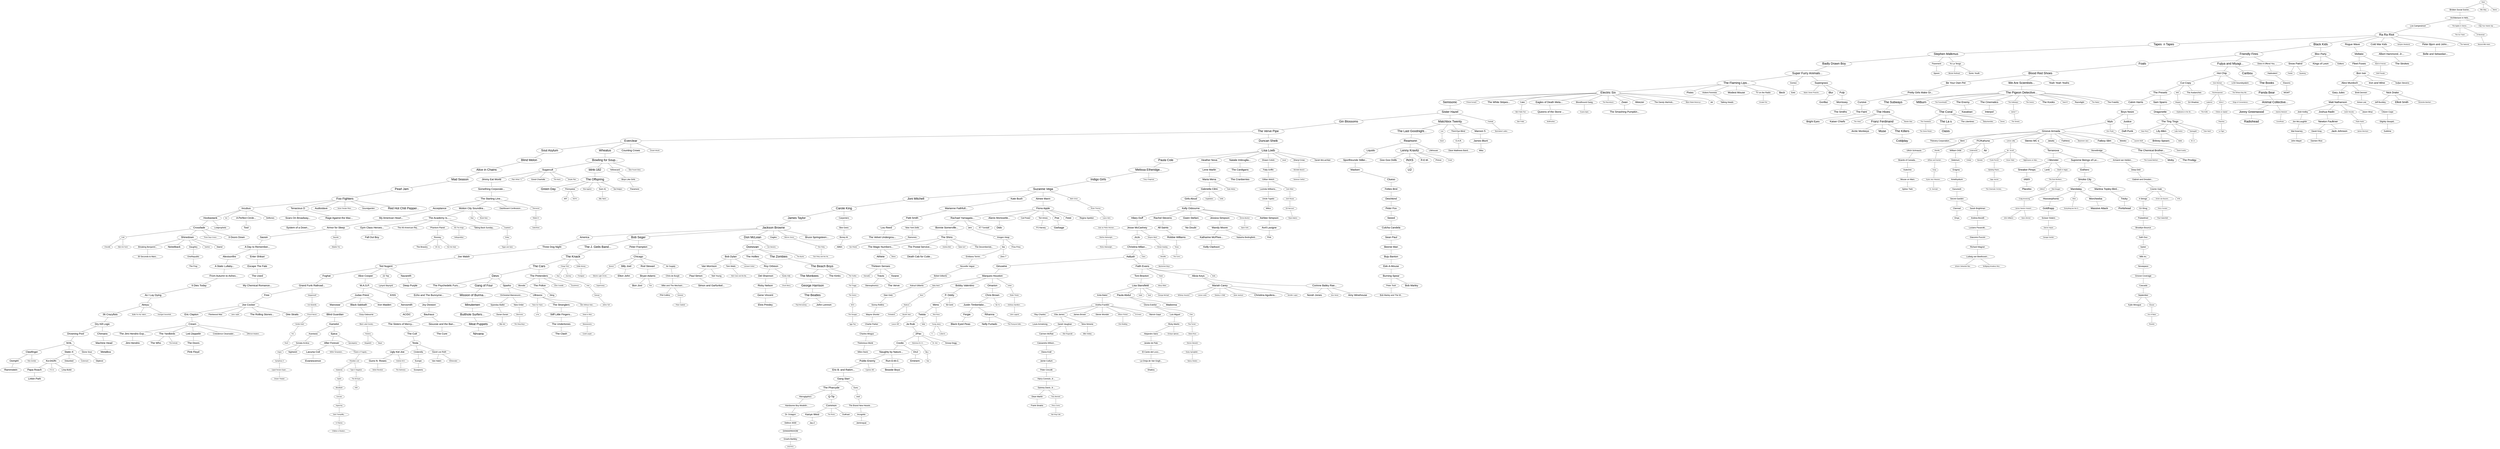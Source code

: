strict graph "" {
	graph ["edge"="{'weight': ''}",
		"graph"="{}",
		"node"="{'fontname': '', 'fontsize': '', 'height': '', 'label': '', 'level': '', 'weight': '', 'width': ''}"
	];
	1937	 [fontname=Arial,
		fontsize=15,
		height=0.385,
		label=Stars,
		level=4,
		pos="64581.38,-1262.07",
		weight=540522,
		width=0.6819444444444445];
	360	 [fontname=Arial,
		fontsize=20,
		height=0.47305555555555556,
		label="Broken Social Scene...",
		level=3,
		pos="64395.28,-4655.73",
		weight=696631,
		width=3.2559722222222223];
	1937 -- 360	 [weight=90.0];
	1731	 [fontname=Arial,
		fontsize=15,
		height=0.385,
		label="Rilo Kiley",
		level=4,
		pos="62977.23,449.75",
		weight=558451,
		width=1.0890277777777777];
	1937 -- 1731	 [weight=90.0];
	1399	 [fontname=Arial,
		fontsize=15,
		height=0.385,
		label=Metric,
		level=4,
		pos="65027.82,692.42",
		weight=563444,
		width=0.7590277777777777];
	1937 -- 1399	 [weight=90.0];
	150	 [fontname=Arial,
		fontsize=20,
		height=0.47305555555555556,
		label="Architecture in Hels...",
		level=3,
		pos="64686.57,-9464.75",
		weight=512380,
		width=3.069027777777778];
	360 -- 150	 [weight=90.0];
	1288	 [fontname=Arial,
		fontsize=20,
		height=0.47305555555555556,
		label="Los Campesinos!",
		level=3,
		pos="70059.85,-13280.41",
		weight=211495,
		width=2.5190277777777776];
	150 -- 1288	 [weight=90.0];
	2048	 [fontname=Arial,
		fontsize=15,
		height=0.385,
		label="The Apples in Stereo...",
		level=4,
		pos="61303.31,-6128.61",
		weight=225617,
		width=2.4090277777777778];
	150 -- 2048	 [weight=90.0];
	468	 [fontname=Arial,
		fontsize=15,
		height=0.385,
		label="Clap Your Hands Say ...",
		level=4,
		pos="68272.14,-7646.00",
		weight=529107,
		width=2.540972222222222];
	150 -- 468	 [weight=90.0];
	1696	 [fontname=Arial,
		fontsize=30,
		height=0.6380555555555555,
		label="Ra Ra Riot",
		level=1,
		pos="73813.73,-18801.82",
		weight=114080,
		width=2.3980555555555556];
	1288 -- 1696	 [weight=90.0];
	2145	 [fontname=Arial,
		fontsize=15,
		height=0.385,
		label="The Go! Team",
		level=4,
		pos="59273.98,-6796.04",
		weight=421657,
		width=1.5730555555555557];
	2048 -- 2145	 [weight=90.0];
	1555	 [fontname=Arial,
		fontsize=15,
		height=0.385,
		label="of Montreal",
		level=4,
		pos="59110.21,-4532.03",
		weight=555182,
		width=1.2869444444444444];
	2048 -- 1555	 [weight=90.0];
	2010	 [fontname=Arial,
		fontsize=30,
		height=0.6380555555555555,
		label="Tapes  n Tapes",
		level=1,
		pos="101521.10,-53649.40",
		weight=149285,
		width=3.344027777777778];
	1696 -- 2010	 [weight=90.0];
	277	 [fontname=Arial,
		fontsize=30,
		height=0.6380555555555555,
		label="Black Kids",
		level=1,
		pos="71009.88,76.88",
		weight=255363,
		width=2.31];
	1696 -- 277	 [weight=90.0];
	1754	 [fontname=Arial,
		fontsize=25,
		height=0.55,
		label="Rogue Wave",
		level=2,
		pos="62716.09,-14214.99",
		weight=311713,
		width=2.365];
	1696 -- 1754	 [weight=90.0];
	485	 [fontname=Arial,
		fontsize=25,
		height=0.55,
		label="Cold War Kids",
		level=2,
		pos="78751.85,-17512.13",
		weight=424655,
		width=2.595972222222222];
	1696 -- 485	 [weight=90.0];
	2393	 [fontname=Arial,
		fontsize=15,
		height=0.385,
		label="Vampire Weekend",
		level=4,
		pos="77177.45,-20500.04",
		weight=407130,
		width=1.9909722222222221];
	1696 -- 2393	 [weight=90.0];
	1627	 [fontname=Arial,
		fontsize=25,
		height=0.55,
		label="Peter Bjorn and John...",
		level=2,
		pos="75544.80,-12444.81",
		weight=356697,
		width=4.059027777777778];
	1696 -- 1627	 [weight=90.0];
	2197	 [fontname=Arial,
		fontsize=15,
		height=0.385,
		label="The National",
		level=4,
		pos="69328.53,-17803.43",
		weight=409138,
		width=1.4409722222222223];
	1696 -- 2197	 [weight=90.0];
	1945	 [fontname=Arial,
		fontsize=30,
		height=0.6380555555555555,
		label="Stephen Malkmus",
		level=1,
		pos="120773.73,-91488.31",
		weight=175760,
		width=3.839027777777778];
	2010 -- 1945	 [weight=90.0];
	826	 [fontname=Arial,
		fontsize=30,
		height=0.6380555555555555,
		label="Friendly Fires",
		level=1,
		pos="91920.92,2942.47",
		weight=156331,
		width=2.9369444444444444];
	277 -- 826	 [weight=90.0];
	293	 [fontname=Arial,
		fontsize=25,
		height=0.55,
		label="Bloc Party",
		level=2,
		pos="73934.86,-1411.06",
		weight=1280409,
		width=1.8919444444444444];
	277 -- 293	 [weight=90.0];
	1413	 [fontname=Arial,
		fontsize=25,
		height=0.55,
		label=Midlake,
		level=2,
		pos="53041.49,-8562.90",
		weight=174137,
		width=1.485];
	1754 -- 1413	 [weight=90.0];
	61	 [fontname=Arial,
		fontsize=25,
		height=0.55,
		label="Albert Hammond, Jr....",
		level=2,
		pos="81011.02,-18360.59",
		weight=105702,
		width=3.9819444444444443];
	485 -- 61	 [weight=90.0];
	234	 [fontname=Arial,
		fontsize=25,
		height=0.55,
		label="Belle and Sebastian...",
		level=2,
		pos="79690.50,-13669.81",
		weight=830911,
		width=3.8830555555555555];
	1627 -- 234	 [weight=90.0];
	203	 [fontname=Arial,
		fontsize=30,
		height=0.6380555555555555,
		label="Badly Drawn Boy",
		level=1,
		pos="94414.31,-88218.52",
		weight=447834,
		width=3.685];
	1945 -- 203	 [weight=90.0];
	1614	 [fontname=Arial,
		fontsize=20,
		height=0.47305555555555556,
		label=Pavement,
		level=3,
		pos="127004.86,-92452.07",
		weight=464010,
		width=1.54];
	1945 -- 1614	 [weight=90.0];
	2481	 [fontname=Arial,
		fontsize=20,
		height=0.47305555555555556,
		label="Yo La Tengo",
		level=3,
		pos="115416.22,-88759.05",
		weight=501036,
		width=1.9140277777777779];
	1945 -- 2481	 [weight=90.0];
	1985	 [fontname=Arial,
		fontsize=30,
		height=0.6380555555555555,
		label="Super Furry Animals...",
		level=1,
		pos="70333.25,-53528.40",
		weight=225093,
		width=4.719027777777778];
	203 -- 1985	 [weight=90.0];
	1927	 [fontname=Arial,
		fontsize=20,
		height=0.47305555555555556,
		label=Spoon,
		level=3,
		pos="126455.71,-94731.68",
		weight=650752,
		width=1.0340277777777778];
	1614 -- 1927	 [weight=90.0];
	294	 [fontname=Arial,
		fontsize=15,
		height=0.385,
		label="Blonde Redhead",
		level=4,
		pos="111084.70,-87550.52",
		weight=405217,
		width=1.8369444444444443];
	2481 -- 294	 [weight=90.0];
	1905	 [fontname=Arial,
		fontsize=20,
		height=0.47305555555555556,
		label="Sonic Youth",
		level=3,
		pos="113468.32,-87365.24",
		weight=746676,
		width=1.8040277777777776];
	2481 -- 1905	 [weight=90.0];
	2134	 [fontname=Arial,
		fontsize=30,
		height=0.6380555555555555,
		label="The Flaming Lips...",
		level=1,
		pos="52294.37,-23323.92",
		weight=830685,
		width=4.059027777777778];
	1985 -- 2134	 [weight=90.0];
	890	 [fontname=Arial,
		fontsize=20,
		height=0.47305555555555556,
		label=Gomez,
		level=3,
		pos="67463.70,-52214.19",
		weight=267407,
		width=1.1440277777777779];
	1985 -- 890	 [weight=90.0];
	1986	 [fontname=Arial,
		fontsize=25,
		height=0.55,
		label=Supergrass,
		level=2,
		pos="63098.67,-53148.42",
		weight=485340,
		width=2.1119444444444446];
	1985 -- 1986	 [weight=90.0];
	698	 [fontname=Arial,
		fontsize=30,
		height=0.6380555555555555,
		label="Electric Six",
		level=1,
		pos="38567.32,-4727.15",
		weight=228070,
		width=2.430972222222222];
	2134 -- 698	 [weight=90.0];
	1646	 [fontname=Arial,
		fontsize=25,
		height=0.55,
		label=Pixies,
		level=2,
		pos="52441.35,-20220.24",
		weight=962774,
		width=1.1769444444444443];
	2134 -- 1646	 [weight=90.0];
	2416	 [fontname=Arial,
		fontsize=20,
		height=0.47305555555555556,
		label="Violent Femmes",
		level=3,
		pos="55826.82,-20039.64",
		weight=391223,
		width=2.365];
	2134 -- 2416	 [weight=90.0];
	1443	 [fontname=Arial,
		fontsize=25,
		height=0.55,
		label="Modest Mouse",
		level=2,
		pos="47938.26,-25893.78",
		weight=1082498,
		width=2.6619444444444444];
	2134 -- 1443	 [weight=90.0];
	2369	 [fontname=Arial,
		fontsize=20,
		height=0.47305555555555556,
		label="TV on the Radio",
		level=3,
		pos="50057.68,-15871.52",
		weight=590113,
		width=2.365];
	2134 -- 2369	 [weight=90.0];
	227	 [fontname=Arial,
		fontsize=25,
		height=0.55,
		label=Beck,
		level=2,
		pos="48355.93,-21412.88",
		weight=1362673,
		width=1.0119444444444445];
	2134 -- 227	 [weight=90.0];
	689	 [fontname=Arial,
		fontsize=20,
		height=0.47305555555555556,
		label=Eels,
		level=3,
		pos="66591.45,-50628.98",
		weight=717871,
		width=0.7480555555555556];
	890 -- 689	 [weight=90.0];
	1333	 [fontname=Arial,
		fontsize=15,
		height=0.385,
		label="Manic Street Preache...",
		level=4,
		pos="63092.89,-56146.08",
		weight=523277,
		width=2.4859722222222222];
	1986 -- 1333	 [weight=90.0];
	307	 [fontname=Arial,
		fontsize=25,
		height=0.55,
		label=Blur,
		level=2,
		pos="58420.93,-54475.94",
		weight=1219073,
		width=0.8359722222222222];
	1986 -- 307	 [weight=90.0];
	1674	 [fontname=Arial,
		fontsize=25,
		height=0.55,
		label=Pulp,
		level=2,
		pos="60452.22,-49189.79",
		weight=506107,
		width=0.9349999999999999];
	1986 -- 1674	 [weight=90.0];
	1822	 [fontname=Arial,
		fontsize=30,
		height=0.6380555555555555,
		label=Semisonic,
		level=1,
		pos="29338.19,-1595.35",
		weight=313910,
		width=2.276944444444444];
	698 -- 1822	 [weight=90.0];
	1662	 [fontname=Arial,
		fontsize=15,
		height=0.385,
		label="Primal Scream",
		level=4,
		pos="39188.58,-2124.80",
		weight=428628,
		width=1.6390277777777778];
	698 -- 1662	 [weight=90.0];
	2291	 [fontname=Arial,
		fontsize=25,
		height=0.55,
		label="The White Stripes...",
		level=2,
		pos="33057.29,-4255.80",
		weight=1242635,
		width=3.509027777777778];
	698 -- 2291	 [weight=90.0];
	387	 [fontname=Arial,
		fontsize=20,
		height=0.47305555555555556,
		label=Cake,
		level=3,
		pos="36816.65,-9372.48",
		weight=742723,
		width=0.8690277777777777];
	698 -- 387	 [weight=90.0];
	674	 [fontname=Arial,
		fontsize=25,
		height=0.55,
		label="Eagles of Death Meta...",
		level=2,
		pos="33498.78,-8152.65",
		weight=258955,
		width=4.158055555555555];
	698 -- 674	 [weight=90.0];
	297	 [fontname=Arial,
		fontsize=20,
		height=0.47305555555555556,
		label="Bloodhound Gang",
		level=3,
		pos="36108.17,-782.92",
		weight=707193,
		width=2.6290277777777775];
	698 -- 297	 [weight=90.0];
	2223	 [fontname=Arial,
		fontsize=15,
		height=0.385,
		label="The Raconteurs",
		level=4,
		pos="36075.16,-3053.28",
		weight=426044,
		width=1.76];
	698 -- 2223	 [weight=90.0];
	2492	 [fontname=Arial,
		fontsize=25,
		height=0.55,
		label=Zwan,
		level=2,
		pos="41065.90,-10388.06",
		weight=123351,
		width=1.1];
	698 -- 2492	 [weight=90.0];
	2435	 [fontname=Arial,
		fontsize=25,
		height=0.55,
		label=Weezer,
		level=2,
		pos="38065.34,-809.89",
		weight=1317716,
		width=1.485];
	698 -- 2435	 [weight=90.0];
	2107	 [fontname=Arial,
		fontsize=20,
		height=0.47305555555555556,
		label="The Dandy Warhols...",
		level=3,
		pos="34661.47,-5785.52",
		weight=594006,
		width=3.1130555555555555];
	698 -- 2107	 [weight=90.0];
	280	 [fontname=Arial,
		fontsize=15,
		height=0.385,
		label="Black Rebel Motorcyc...",
		level=4,
		pos="41484.06,-3385.81",
		weight=475872,
		width=2.508055555555556];
	698 -- 280	 [weight=90.0];
	1066	 [fontname=Arial,
		fontsize=20,
		height=0.47305555555555556,
		label=Jet,
		level=3,
		pos="40670.74,-2137.88",
		weight=747836,
		width=0.5609722222222222];
	698 -- 1066	 [weight=90.0];
	2005	 [fontname=Arial,
		fontsize=20,
		height=0.47305555555555556,
		label="Talking Heads",
		level=3,
		pos="57532.40,-18064.96",
		weight=626936,
		width=2.1119444444444446];
	2416 -- 2005	 [weight=90.0];
	148	 [fontname=Arial,
		fontsize=15,
		height=0.385,
		label="Arcade Fire",
		level=4,
		pos="50586.02,-14214.79",
		weight=483352,
		width=1.3090277777777777];
	2369 -- 148	 [weight=90.0];
	1865	 [fontname=Arial,
		fontsize=30,
		height=0.6380555555555555,
		label="Sister Hazel",
		level=1,
		pos="20018.53,-7103.20",
		weight=129519,
		width=2.6290277777777775];
	1822 -- 1865	 [weight=90.0];
	238	 [fontname=Arial,
		fontsize=15,
		height=0.385,
		label="Ben Folds Five",
		level=4,
		pos="35873.45,-11224.65",
		weight=431963,
		width=1.65];
	387 -- 238	 [weight=90.0];
	1681	 [fontname=Arial,
		fontsize=25,
		height=0.55,
		label="Queens of the Stone ...",
		level=2,
		pos="31375.26,-11226.70",
		weight=999056,
		width=4.091944444444445];
	674 -- 1681	 [weight=90.0];
	911	 [fontname=Arial,
		fontsize=15,
		height=0.385,
		label="Guano Apes",
		level=4,
		pos="34766.65,586.43",
		weight=484215,
		width=1.3859722222222224];
	297 -- 911	 [weight=70.0];
	2246	 [fontname=Arial,
		fontsize=25,
		height=0.55,
		label="The Smashing Pumpkin...",
		level=2,
		pos="41800.27,-12817.54",
		weight=1310591,
		width=4.531944444444445];
	2492 -- 2246	 [weight=90.0];
	869	 [fontname=Arial,
		fontsize=30,
		height=0.6380555555555555,
		label="Gin Blossoms",
		level=1,
		pos="15536.46,-11014.02",
		weight=214073,
		width=2.991944444444444];
	1865 -- 869	 [weight=90.0];
	1363	 [fontname=Arial,
		fontsize=30,
		height=0.6380555555555555,
		label="Matchbox Twenty",
		level=1,
		pos="15814.31,-15985.61",
		weight=570024,
		width=3.7619444444444445];
	1865 -- 1363	 [weight=90.0];
	770	 [fontname=Arial,
		fontsize=15,
		height=0.385,
		label=Fastball,
		level=4,
		pos="23325.02,-10730.79",
		weight=158839,
		width=0.9459722222222222];
	1865 -- 770	 [weight=90.0];
	2282	 [fontname=Arial,
		fontsize=30,
		height=0.6380555555555555,
		label="The Verve Pipe",
		level=1,
		pos="9848.80,-15114.39",
		weight=171136,
		width=3.310972222222222];
	869 -- 2282	 [weight=90.0];
	2177	 [fontname=Arial,
		fontsize=30,
		height=0.6380555555555555,
		label="The Last Goodnight...",
		level=1,
		pos="13975.01,-23461.49",
		weight=101507,
		width=4.565];
	1363 -- 2177	 [weight=90.0];
	1278	 [fontname=Arial,
		fontsize=15,
		height=0.385,
		label=Live,
		level=4,
		pos="14216.77,-14727.23",
		weight=509553,
		width=0.5609722222222222];
	1363 -- 1278	 [weight=90.0];
	2303	 [fontname=Arial,
		fontsize=20,
		height=0.47305555555555556,
		label="Third Eye Blind",
		level=3,
		pos="19618.55,-15010.29",
		weight=437023,
		width=2.2330555555555556];
	1363 -- 2303	 [weight=90.0];
	1349	 [fontname=Arial,
		fontsize=25,
		height=0.55,
		label="Maroon 5",
		level=2,
		pos="13618.02,-19295.00",
		weight=1083002,
		width=1.7709722222222224];
	1363 -- 1349	 [weight=90.0];
	210	 [fontname=Arial,
		fontsize=15,
		height=0.385,
		label="Barenaked Ladies...",
		level=4,
		pos="25124.58,-11580.07",
		weight=410376,
		width=2.155972222222222];
	770 -- 210	 [weight=90.0];
	755	 [fontname=Arial,
		fontsize=30,
		height=0.6380555555555555,
		label=Everclear,
		level=1,
		pos="12799.42,-7409.53",
		weight=390700,
		width=2.09];
	2282 -- 755	 [weight=90.0];
	668	 [fontname=Arial,
		fontsize=30,
		height=0.6380555555555555,
		label="Duncan Sheik",
		level=1,
		pos="3755.54,-25742.85",
		weight=101168,
		width=3.0140277777777778];
	2282 -- 668	 [weight=90.0];
	1909	 [fontname=Arial,
		fontsize=30,
		height=0.6380555555555555,
		label="Soul Asylum",
		level=1,
		pos="20395.04,176.50",
		weight=197627,
		width=2.7059722222222224];
	755 -- 1909	 [weight=90.0];
	2441	 [fontname=Arial,
		fontsize=30,
		height=0.6380555555555555,
		label=Wheatus,
		level=1,
		pos="9225.61,-10560.76",
		weight=222176,
		width=1.9690277777777778];
	755 -- 2441	 [weight=90.0];
	499	 [fontname=Arial,
		fontsize=25,
		height=0.55,
		label="Counting Crows",
		level=2,
		pos="15072.15,-6550.37",
		weight=898958,
		width=2.8709722222222225];
	755 -- 499	 [weight=90.0];
	1882	 [fontname=Arial,
		fontsize=15,
		height=0.385,
		label="Smash Mouth",
		level=4,
		pos="12825.30,-4924.51",
		weight=414274,
		width=1.54];
	755 -- 1882	 [weight=90.0];
	1272	 [fontname=Arial,
		fontsize=30,
		height=0.6380555555555555,
		label="Lisa Loeb",
		level=1,
		pos="-7409.57,-23921.58",
		weight=274835,
		width=2.155972222222222];
	668 -- 1272	 [weight=90.0];
	288	 [fontname=Arial,
		fontsize=30,
		height=0.6380555555555555,
		label="Blind Melon",
		level=1,
		pos="25649.77,5235.51",
		weight=351969,
		width=2.5519444444444446];
	1909 -- 288	 [weight=90.0];
	333	 [fontname=Arial,
		fontsize=30,
		height=0.6380555555555555,
		label="Bowling for Soup...",
		level=1,
		pos="3976.50,-11712.74",
		weight=332257,
		width=4.004027777777778];
	2441 -- 333	 [weight=90.0];
	74	 [fontname=Arial,
		fontsize=30,
		height=0.6380555555555555,
		label="Alice in Chains",
		level=1,
		pos="25282.94,11682.43",
		weight=629040,
		width=3.19];
	288 -- 74	 [weight=90.0];
	1323	 [fontname=Arial,
		fontsize=30,
		height=0.6380555555555555,
		label="Mad Season",
		level=1,
		pos="23245.69,17351.33",
		weight=128831,
		width=2.739027777777778];
	74 -- 1323	 [weight=90.0];
	1618	 [fontname=Arial,
		fontsize=30,
		height=0.6380555555555555,
		label="Pearl Jam",
		level=1,
		pos="19639.92,22317.34",
		weight=1059832,
		width=2.2330555555555556];
	1323 -- 1618	 [weight=90.0];
	1978	 [fontname=Arial,
		fontsize=25,
		height=0.55,
		label=Sugarcult,
		level=2,
		pos="2792.81,-5470.02",
		weight=411221,
		width=1.7709722222222224];
	333 -- 1978	 [weight=90.0];
	290	 [fontname=Arial,
		fontsize=30,
		height=0.6380555555555555,
		label="blink-182",
		level=1,
		pos="-917.27,-14703.84",
		weight=1110300,
		width=2.0130555555555554];
	333 -- 290	 [weight=90.0];
	2478	 [fontname=Arial,
		fontsize=20,
		height=0.47305555555555556,
		label=Yellowcard,
		level=3,
		pos="3108.97,-15859.00",
		weight=638817,
		width=1.65];
	333 -- 2478	 [weight=90.0];
	1514	 [fontname=Arial,
		fontsize=15,
		height=0.385,
		label="New Found Glory",
		level=4,
		pos="6704.64,-12668.82",
		weight=442726,
		width=1.9140277777777779];
	333 -- 1514	 [weight=90.0];
	1074	 [fontname=Arial,
		fontsize=25,
		height=0.55,
		label="Jimmy Eat World",
		level=2,
		pos="-854.70,-2296.16",
		weight=936209,
		width=3.035972222222222];
	1978 -- 1074	 [weight=90.0];
	1650	 [fontname=Arial,
		fontsize=15,
		height=0.385,
		label="Plain White T s",
		level=4,
		pos="1104.43,-6763.62",
		weight=579664,
		width=1.65];
	1978 -- 1650	 [weight=90.0];
	892	 [fontname=Arial,
		fontsize=20,
		height=0.47305555555555556,
		label="Good Charlotte",
		level=3,
		pos="3316.36,-2358.18",
		weight=710957,
		width=2.2330555555555556];
	1978 -- 892	 [weight=90.0];
	2050	 [fontname=Arial,
		fontsize=15,
		height=0.385,
		label="The Ataris",
		level=4,
		pos="2050.41,-3056.55",
		weight=402386,
		width=1.1659722222222222];
	1978 -- 2050	 [weight=90.0];
	1857	 [fontname=Arial,
		fontsize=15,
		height=0.385,
		label="Simple Plan",
		level=4,
		pos="4538.07,-3185.87",
		weight=581407,
		width=1.3640277777777776];
	1978 -- 1857	 [weight=90.0];
	2201	 [fontname=Arial,
		fontsize=30,
		height=0.6380555555555555,
		label="The Offspring",
		level=1,
		pos="-6341.31,-14081.86",
		weight=1081707,
		width=2.9369444444444444];
	290 -- 2201	 [weight=90.0];
	339	 [fontname=Arial,
		fontsize=20,
		height=0.47305555555555556,
		label="Boys Like Girls",
		level=3,
		pos="2949.52,-18861.12",
		weight=282131,
		width=2.2];
	2478 -- 339	 [weight=90.0];
	1901	 [fontname=Arial,
		fontsize=25,
		height=0.55,
		label="Something Corporate...",
		level=2,
		pos="-4217.51,820.71",
		weight=401691,
		width=4.114027777777777];
	1074 -- 1901	 [weight=90.0];
	2254	 [fontname=Arial,
		fontsize=25,
		height=0.55,
		label="The Starting Line...",
		level=2,
		pos="391.46,3962.25",
		weight=302519,
		width=3.3880555555555554];
	1901 -- 2254	 [weight=90.0];
	32	 [fontname=Arial,
		fontsize=25,
		height=0.55,
		label=Acceptance,
		level=2,
		pos="-4995.97,4169.76",
		weight=184243,
		width=2.155972222222222];
	2254 -- 32	 [weight=90.0];
	1460	 [fontname=Arial,
		fontsize=25,
		height=0.55,
		label="Motion City Soundtra...",
		level=2,
		pos="9024.35,4159.22",
		weight=388212,
		width=4.048055555555555];
	2254 -- 1460	 [weight=90.0];
	546	 [fontname=Arial,
		fontsize=20,
		height=0.47305555555555556,
		label="Dashboard Confession...",
		level=3,
		pos="-2093.98,5543.77",
		weight=670986,
		width=3.530972222222222];
	2254 -- 546	 [weight=90.0];
	1838	 [fontname=Arial,
		fontsize=15,
		height=0.385,
		label=Sherwood,
		level=4,
		pos="4192.71,3165.90",
		weight=102483,
		width=1.1769444444444443];
	2254 -- 1838	 [weight=90.0];
	1481	 [fontname=Arial,
		fontsize=25,
		height=0.55,
		label="My American Heart...",
		level=2,
		pos="-10345.68,2662.73",
		weight=110999,
		width=3.7399999999999998];
	32 -- 1481	 [weight=90.0];
	2039	 [fontname=Arial,
		fontsize=25,
		height=0.55,
		label="The Academy Is......",
		level=2,
		pos="15567.17,6492.62",
		weight=327750,
		width=3.564027777777778];
	1460 -- 2039	 [weight=90.0];
	1326	 [fontname=Arial,
		fontsize=15,
		height=0.385,
		label=Mae,
		level=4,
		pos="10715.05,6352.10",
		weight=310303,
		width=0.5940277777777778];
	1460 -- 1326	 [weight=90.0];
	346	 [fontname=Arial,
		fontsize=15,
		height=0.385,
		label="Brand New",
		level=4,
		pos="10660.44,3142.97",
		weight=527253,
		width=1.265];
	1460 -- 346	 [weight=90.0];
	1715	 [fontname=Arial,
		fontsize=15,
		height=0.385,
		label="Relient K",
		level=4,
		pos="5510.26,1744.10",
		weight=317317,
		width=1.0669444444444443];
	1838 -- 1715	 [weight=90.0];
	156	 [fontname=Arial,
		fontsize=25,
		height=0.55,
		label="Armor for Sleep",
		level=2,
		pos="-15434.73,2451.82",
		weight=281710,
		width=2.8380555555555556];
	1481 -- 156	 [weight=90.0];
	1789	 [fontname=Arial,
		fontsize=25,
		height=0.55,
		label=Saosin,
		level=2,
		pos="-14282.12,6039.68",
		weight=286090,
		width=1.3309722222222222];
	156 -- 1789	 [weight=90.0];
	217	 [fontname=Arial,
		fontsize=15,
		height=0.385,
		label=Bayside,
		level=4,
		pos="-18060.91,1744.78",
		weight=126655,
		width=0.9680555555555556];
	156 -- 217	 [weight=90.0];
	37	 [fontname=Arial,
		fontsize=25,
		height=0.55,
		label="A Day to Remember...",
		level=2,
		pos="-13591.87,9292.73",
		weight=109699,
		width=3.9380555555555556];
	1789 -- 37	 [weight=90.0];
	81	 [fontname=Arial,
		fontsize=15,
		height=0.385,
		label="Alkaline Trio",
		level=4,
		pos="-19570.06,1650.40",
		weight=437715,
		width=1.375];
	217 -- 81	 [weight=90.0];
	70	 [fontname=Arial,
		fontsize=25,
		height=0.55,
		label=Alexisonfire,
		level=2,
		pos="-10124.68,7926.65",
		weight=289077,
		width=2.134027777777778];
	37 -- 70	 [weight=90.0];
	732	 [fontname=Arial,
		fontsize=25,
		height=0.55,
		label="Enter Shikari",
		level=2,
		pos="-16004.19,10690.93",
		weight=181388,
		width=2.354027777777778];
	37 -- 732	 [weight=90.0];
	170	 [fontname=Arial,
		fontsize=25,
		height=0.55,
		label="A Static Lullaby...",
		level=2,
		pos="-6412.72,10190.93",
		weight=146199,
		width=3.1130555555555555];
	70 -- 170	 [weight=90.0];
	743	 [fontname=Arial,
		fontsize=25,
		height=0.55,
		label="Escape The Fate",
		level=2,
		pos="-18306.14,10007.92",
		weight=134628,
		width=3.069027777777778];
	732 -- 743	 [weight=90.0];
	828	 [fontname=Arial,
		fontsize=25,
		height=0.55,
		label="From Autumn to Ashes...",
		level=2,
		pos="353.57,11593.90",
		weight=238174,
		width=4.389027777777778];
	170 -- 828	 [weight=90.0];
	1015	 [fontname=Arial,
		fontsize=25,
		height=0.55,
		label="It Dies Today",
		level=2,
		pos="5243.17,15157.39",
		weight=116737,
		width=2.4090277777777778];
	828 -- 1015	 [weight=90.0];
	805	 [fontname=Arial,
		fontsize=30,
		height=0.6380555555555555,
		label=Foals,
		level=1,
		pos="76650.20,5501.87",
		weight=265087,
		width=1.2869444444444444];
	826 -- 805	 [weight=90.0];
	834	 [fontname=Arial,
		fontsize=30,
		height=0.6380555555555555,
		label="Fujiya and Miyagi...",
		level=1,
		pos="131890.81,-21572.77",
		weight=122853,
		width=4.114027777777777];
	826 -- 834	 [weight=90.0];
	639	 [fontname=Arial,
		fontsize=20,
		height=0.47305555555555556,
		label="Does It Offend You, ...",
		level=3,
		pos="88789.92,388.30",
		weight=218197,
		width=3.179027777777778];
	826 -- 639	 [weight=90.0];
	1891	 [fontname=Arial,
		fontsize=25,
		height=0.55,
		label="Snow Patrol",
		level=2,
		pos="74224.55,-4989.91",
		weight=1324962,
		width=2.2109722222222223];
	293 -- 1891	 [weight=90.0];
	1194	 [fontname=Arial,
		fontsize=25,
		height=0.55,
		label="Kings of Leon",
		level=2,
		pos="75852.49,-2032.44",
		weight=948535,
		width=2.4859722222222222];
	293 -- 1194	 [weight=90.0];
	686	 [fontname=Arial,
		fontsize=20,
		height=0.47305555555555556,
		label=Editors,
		level=3,
		pos="72752.34,-2812.94",
		weight=686981,
		width=1.1109722222222222];
	293 -- 686	 [weight=90.0];
	298	 [fontname=Arial,
		fontsize=30,
		height=0.6380555555555555,
		label="Blood Red Shoes",
		level=1,
		pos="61754.91,8866.32",
		weight=165616,
		width=3.729027777777778];
	805 -- 298	 [weight=90.0];
	968	 [fontname=Arial,
		fontsize=25,
		height=0.55,
		label="Hot Chip",
		level=2,
		pos="161322.66,-39487.72",
		weight=581254,
		width=1.65];
	834 -- 968	 [weight=90.0];
	403	 [fontname=Arial,
		fontsize=30,
		height=0.6380555555555555,
		label=Caribou,
		level=1,
		pos="112542.07,-14671.42",
		weight=214318,
		width=1.7709722222222224];
	834 -- 403	 [weight=90.0];
	925	 [fontname=Arial,
		fontsize=20,
		height=0.47305555555555556,
		label="Hadouken!",
		level=3,
		pos="88289.54,-2302.94",
		weight=106745,
		width=1.6390277777777778];
	639 -- 925	 [weight=90.0];
	254	 [fontname=Arial,
		fontsize=25,
		height=0.55,
		label="Be Your Own Pet",
		level=2,
		pos="56777.34,9158.50",
		weight=177691,
		width=3.1130555555555555];
	298 -- 254	 [weight=90.0];
	2432	 [fontname=Arial,
		fontsize=30,
		height=0.6380555555555555,
		label="We Are Scientists...",
		level=1,
		pos="53017.04,14328.55",
		weight=638660,
		width=4.158055555555555];
	298 -- 2432	 [weight=90.0];
	2474	 [fontname=Arial,
		fontsize=25,
		height=0.55,
		label="Yeah Yeah Yeahs",
		level=2,
		pos="64813.50,10001.81",
		weight=991497,
		width=3.2340277777777775];
	298 -- 2474	 [weight=90.0];
	1660	 [fontname=Arial,
		fontsize=25,
		height=0.55,
		label="Pretty Girls Make Gr...",
		level=2,
		pos="52441.78,9152.08",
		weight=167678,
		width=3.9380555555555556];
	254 -- 1660	 [weight=90.0];
	2208	 [fontname=Arial,
		fontsize=30,
		height=0.6380555555555555,
		label="The Pigeon Detective...",
		level=1,
		pos="55229.31,21402.50",
		weight=286797,
		width=4.916944444444444];
	2432 -- 2208	 [weight=90.0];
	517	 [fontname=Arial,
		fontsize=25,
		height=0.55,
		label=Cursive,
		level=2,
		pos="49275.83,10697.96",
		weight=306166,
		width=1.4519444444444445];
	1660 -- 517	 [weight=90.0];
	2129	 [fontname=Arial,
		fontsize=25,
		height=0.55,
		label="The Faint",
		level=2,
		pos="48702.79,14224.44",
		weight=374938,
		width=1.7709722222222224];
	517 -- 2129	 [weight=90.0];
	1605	 [fontname=Arial,
		fontsize=30,
		height=0.6380555555555555,
		label="Paula Cole",
		level=1,
		pos="-15073.31,-17807.03",
		weight=176111,
		width=2.3980555555555556];
	1272 -- 1605	 [weight=90.0];
	944	 [fontname=Arial,
		fontsize=25,
		height=0.55,
		label="Heather Nova",
		level=2,
		pos="-10220.71,-29310.97",
		weight=228168,
		width=2.5190277777777776];
	1272 -- 944	 [weight=90.0];
	1496	 [fontname=Arial,
		fontsize=25,
		height=0.55,
		label="Natalie Imbruglia...",
		level=2,
		pos="-9762.17,-20615.88",
		weight=556836,
		width=3.344027777777778];
	1272 -- 1496	 [weight=90.0];
	1835	 [fontname=Arial,
		fontsize=20,
		height=0.47305555555555556,
		label="Shawn Colvin",
		level=3,
		pos="-12115.53,-23118.93",
		weight=171442,
		width=2.035];
	1272 -- 1835	 [weight=90.0];
	1068	 [fontname=Arial,
		fontsize=15,
		height=0.385,
		label=Jewel,
		level=4,
		pos="-9669.07,-26239.71",
		weight=485526,
		width=0.7369444444444445];
	1272 -- 1068	 [weight=90.0];
	1839	 [fontname=Arial,
		fontsize=20,
		height=0.47305555555555556,
		label="Sheryl Crow",
		level=3,
		pos="-4203.59,-23324.22",
		weight=605660,
		width=1.8150000000000002];
	1272 -- 1839	 [weight=90.0];
	1793	 [fontname=Arial,
		fontsize=20,
		height=0.47305555555555556,
		label="Sarah McLachlan",
		level=3,
		pos="-4481.73,-26247.61",
		weight=691754,
		width=2.540972222222222];
	1272 -- 1793	 [weight=90.0];
	1387	 [fontname=Arial,
		fontsize=30,
		height=0.6380555555555555,
		label="Melissa Etheridge...",
		level=1,
		pos="-19859.79,-10860.93",
		weight=181427,
		width=4.190972222222222];
	1605 -- 1387	 [weight=90.0];
	1247	 [fontname=Arial,
		fontsize=25,
		height=0.55,
		label="Lene Marlin",
		level=2,
		pos="-14166.56,-29654.00",
		weight=159518,
		width=2.155972222222222];
	944 -- 1247	 [weight=90.0];
	2085	 [fontname=Arial,
		fontsize=25,
		height=0.55,
		label="The Cardigans",
		level=2,
		pos="-10839.28,-18815.11",
		weight=804033,
		width=2.6619444444444444];
	1496 -- 2085	 [weight=70.0];
	1602	 [fontname=Arial,
		fontsize=20,
		height=0.47305555555555556,
		label="Patty Griffin",
		level=3,
		pos="-14718.02,-23717.55",
		weight=129702,
		width=1.76];
	1835 -- 1602	 [weight=90.0];
	1411	 [fontname=Arial,
		fontsize=15,
		height=0.385,
		label="Michelle Branch",
		level=4,
		pos="-2573.66,-22037.36",
		weight=440679,
		width=1.76];
	1839 -- 1411	 [weight=90.0];
	1002	 [fontname=Arial,
		fontsize=30,
		height=0.6380555555555555,
		label="Indigo Girls",
		level=1,
		pos="-20244.02,-2412.37",
		weight=175174,
		width=2.4749999999999996];
	1387 -- 1002	 [weight=90.0];
	2352	 [fontname=Arial,
		fontsize=15,
		height=0.385,
		label="Tracy Chapman",
		level=4,
		pos="-17919.95,-8786.61",
		weight=467792,
		width=1.7380555555555555];
	1387 -- 2352	 [weight=90.0];
	1992	 [fontname=Arial,
		fontsize=30,
		height=0.6380555555555555,
		label="Suzanne Vega",
		level=1,
		pos="-24332.82,4136.90",
		weight=365231,
		width=3.1680555555555556];
	1002 -- 1992	 [weight=90.0];
	1111	 [fontname=Arial,
		fontsize=30,
		height=0.6380555555555555,
		label="Joni Mitchell",
		level=1,
		pos="-26600.91,13993.33",
		weight=403885,
		width=2.6840277777777777];
	1992 -- 1111	 [weight=90.0];
	1158	 [fontname=Arial,
		fontsize=25,
		height=0.55,
		label="Kate Bush",
		level=2,
		pos="-23678.73,8808.07",
		weight=491069,
		width=1.9249999999999998];
	1992 -- 1158	 [weight=90.0];
	52	 [fontname=Arial,
		fontsize=25,
		height=0.55,
		label="Aimee Mann",
		level=2,
		pos="-25445.27,-412.42",
		weight=460640,
		width=2.31];
	1992 -- 52	 [weight=90.0];
	248	 [fontname=Arial,
		fontsize=15,
		height=0.385,
		label="Beth Orton",
		level=4,
		pos="-26430.81,5336.24",
		weight=312380,
		width=1.2319444444444445];
	1992 -- 248	 [weight=90.0];
	408	 [fontname=Arial,
		fontsize=30,
		height=0.6380555555555555,
		label="Carole King",
		level=1,
		pos="-27514.94,24164.37",
		weight=215500,
		width=2.5519444444444446];
	1111 -- 408	 [weight=90.0];
	1342	 [fontname=Arial,
		fontsize=25,
		height=0.55,
		label="Marianne Faithfull...",
		level=2,
		pos="-23501.54,12244.72",
		weight=133106,
		width=3.509027777777778];
	1158 -- 1342	 [weight=90.0];
	792	 [fontname=Arial,
		fontsize=25,
		height=0.55,
		label="Fiona Apple",
		level=2,
		pos="-26341.23,-6072.03",
		weight=652836,
		width=2.2];
	52 -- 792	 [weight=90.0];
	1762	 [fontname=Arial,
		fontsize=15,
		height=0.385,
		label="Rosie Thomas",
		level=4,
		pos="-28557.09,5876.05",
		weight=146598,
		width=1.6059722222222221];
	248 -- 1762	 [weight=90.0];
	1033	 [fontname=Arial,
		fontsize=30,
		height=0.6380555555555555,
		label="James Taylor",
		level=1,
		pos="-31235.18,30632.73",
		weight=347328,
		width=2.915];
	408 -- 1033	 [weight=90.0];
	409	 [fontname=Arial,
		fontsize=20,
		height=0.47305555555555556,
		label=Carpenters,
		level=3,
		pos="-29822.28,22221.77",
		weight=272974,
		width=1.6609722222222223];
	408 -- 409	 [weight=90.0];
	1019	 [fontname=Arial,
		fontsize=30,
		height=0.6380555555555555,
		label="Jackson Browne",
		level=1,
		pos="-36300.82,36532.25",
		weight=221481,
		width=3.530972222222222];
	1033 -- 1019	 [weight=90.0];
	229	 [fontname=Arial,
		fontsize=20,
		height=0.47305555555555556,
		label="Bee Gees",
		level=3,
		pos="-32310.40,21164.84",
		weight=477389,
		width=1.5180555555555555];
	409 -- 229	 [weight=90.0];
	95	 [fontname=Arial,
		fontsize=25,
		height=0.55,
		label=America,
		level=2,
		pos="-32859.84,35384.93",
		weight=253311,
		width=1.5619444444444444];
	1019 -- 95	 [weight=90.0];
	314	 [fontname=Arial,
		fontsize=30,
		height=0.6380555555555555,
		label="Bob Seger",
		level=1,
		pos="-39418.67,27779.62",
		weight=225034,
		width=2.320972222222222];
	1019 -- 314	 [weight=90.0];
	645	 [fontname=Arial,
		fontsize=30,
		height=0.6380555555555555,
		label="Don McLean",
		level=1,
		pos="-47161.37,43948.98",
		weight=245217,
		width=2.760972222222222];
	1019 -- 645	 [weight=90.0];
	673	 [fontname=Arial,
		fontsize=20,
		height=0.47305555555555556,
		label=Eagles,
		level=3,
		pos="-35180.13,38910.97",
		weight=804865,
		width=1.1];
	1019 -- 673	 [weight=90.0];
	2426	 [fontname=Arial,
		fontsize=15,
		height=0.385,
		label="Warren Zevon",
		level=4,
		pos="-38973.32,34228.81",
		weight=133680,
		width=1.5730555555555557];
	1019 -- 2426	 [weight=90.0];
	363	 [fontname=Arial,
		fontsize=25,
		height=0.55,
		label="Bruce Springsteen...",
		level=2,
		pos="-35845.25,33022.90",
		weight=834099,
		width=3.6190277777777777];
	1019 -- 363	 [weight=90.0];
	2313	 [fontname=Arial,
		fontsize=25,
		height=0.55,
		label="Three Dog Night",
		level=2,
		pos="-29644.27,36587.14",
		weight=211350,
		width=2.959027777777778];
	95 -- 2313	 [weight=90.0];
	2165	 [fontname=Arial,
		fontsize=30,
		height=0.6380555555555555,
		label="The J. Geils Band...",
		level=1,
		pos="-47030.37,21845.16",
		weight=126615,
		width=4.190972222222222];
	314 -- 2165	 [weight=90.0];
	1629	 [fontname=Arial,
		fontsize=25,
		height=0.55,
		label="Peter Frampton",
		level=2,
		pos="-43403.38,31431.24",
		weight=151433,
		width=2.8159722222222223];
	314 -- 1629	 [weight=90.0];
	650	 [fontname=Arial,
		fontsize=30,
		height=0.6380555555555555,
		label=Donovan,
		level=1,
		pos="-52546.09,53836.09",
		weight=329147,
		width=2.0019444444444443];
	645 -- 650	 [weight=90.0];
	420	 [fontname=Arial,
		fontsize=15,
		height=0.385,
		label="Cat Stevens",
		level=4,
		pos="-48815.59,43656.95",
		weight=546004,
		width=1.375];
	645 -- 420	 [weight=90.0];
	2336	 [fontname=Arial,
		fontsize=15,
		height=0.385,
		label="Tom Petty",
		level=4,
		pos="-40468.11,33472.00",
		weight=346538,
		width=1.1659722222222222];
	2426 -- 2336	 [weight=70.0];
	1088	 [fontname=Arial,
		fontsize=25,
		height=0.55,
		label="Joe Walsh",
		level=2,
		pos="-26206.30,38691.62",
		weight=142417,
		width=1.935972222222222];
	2313 -- 1088	 [weight=90.0];
	2020	 [fontname=Arial,
		fontsize=25,
		height=0.55,
		label="Ted Nugent",
		level=2,
		pos="-22515.90,40835.82",
		weight=132594,
		width=2.155972222222222];
	1088 -- 2020	 [weight=90.0];
	807	 [fontname=Arial,
		fontsize=25,
		height=0.55,
		label=Foghat,
		level=2,
		pos="-18698.85,42576.06",
		weight=139956,
		width=1.3419444444444446];
	2020 -- 807	 [weight=90.0];
	72	 [fontname=Arial,
		fontsize=25,
		height=0.55,
		label="Alice Cooper",
		level=2,
		pos="-21097.14,46003.04",
		weight=527380,
		width=2.354027777777778];
	2020 -- 72	 [weight=90.0];
	2493	 [fontname=Arial,
		fontsize=20,
		height=0.47305555555555556,
		label="ZZ Top",
		level=3,
		pos="-25109.07,42190.61",
		weight=523070,
		width=1.1440277777777779];
	2020 -- 2493	 [weight=90.0];
	1502	 [fontname=Arial,
		fontsize=25,
		height=0.55,
		label=Nazareth,
		level=2,
		pos="-23838.01,36353.94",
		weight=225983,
		width=1.7159722222222222];
	2020 -- 1502	 [weight=90.0];
	903	 [fontname=Arial,
		fontsize=25,
		height=0.55,
		label="Grand Funk Railroad...",
		level=2,
		pos="-14329.70,43205.50",
		weight=158019,
		width=4.015];
	807 -- 903	 [weight=90.0];
	2427	 [fontname=Arial,
		fontsize=25,
		height=0.55,
		label="W.A.S.P.",
		level=2,
		pos="-19190.58,50778.66",
		weight=199470,
		width=1.7159722222222222];
	72 -- 2427	 [weight=90.0];
	1312	 [fontname=Arial,
		fontsize=20,
		height=0.47305555555555556,
		label="Lynyrd Skynyrd",
		level=3,
		pos="-23829.05,43639.78",
		weight=710355,
		width=2.2659722222222225];
	2493 -- 1312	 [weight=90.0];
	575	 [fontname=Arial,
		fontsize=25,
		height=0.55,
		label="Deep Purple",
		level=2,
		pos="-22092.65,33728.28",
		weight=848986,
		width=2.276944444444444];
	1502 -- 575	 [weight=90.0];
	823	 [fontname=Arial,
		fontsize=25,
		height=0.55,
		label=Free,
		level=2,
		pos="-10431.42,46362.11",
		weight=206745,
		width=0.9459722222222222];
	903 -- 823	 [weight=90.0];
	1946	 [fontname=Arial,
		fontsize=15,
		height=0.385,
		label=Steppenwolf,
		level=4,
		pos="-11644.70,42520.30",
		weight=394102,
		width=1.3859722222222224];
	903 -- 1946	 [weight=90.0];
	1084	 [fontname=Arial,
		fontsize=25,
		height=0.55,
		label="Joe Cocker",
		level=2,
		pos="-5886.10,47991.21",
		weight=419628,
		width=2.09];
	823 -- 1084	 [weight=90.0];
	1010	 [fontname=Arial,
		fontsize=15,
		height=0.385,
		label="Iron Butterfly",
		level=4,
		pos="-10594.12,40977.23",
		weight=136163,
		width=1.4190277777777778];
	1946 -- 1010	 [weight=90.0];
	739	 [fontname=Arial,
		fontsize=25,
		height=0.55,
		label="Eric Clapton",
		level=2,
		pos="-38.38,45312.30",
		weight=989627,
		width=2.2440277777777777];
	1084 -- 739	 [weight=90.0];
	798	 [fontname=Arial,
		fontsize=20,
		height=0.47305555555555556,
		label="Fleetwood Mac",
		level=3,
		pos="-7060.31,45987.51",
		weight=675635,
		width=2.2330555555555556];
	1084 -- 798	 [weight=90.0];
	1040	 [fontname=Arial,
		fontsize=15,
		height=0.385,
		label="Janis Joplin",
		level=4,
		pos="-7684.20,49335.16",
		weight=541450,
		width=1.3309722222222222];
	1084 -- 1040	 [weight=90.0];
	2237	 [fontname=Arial,
		fontsize=25,
		height=0.55,
		label="The Rolling Stones...",
		level=2,
		pos="-4557.63,45769.48",
		weight=1461018,
		width=3.7180555555555554];
	1084 -- 2237	 [weight=90.0];
	616	 [fontname=Arial,
		fontsize=25,
		height=0.55,
		label="Dire Straits",
		level=2,
		pos="-5712.21,51419.40",
		weight=848984,
		width=2.0459722222222223];
	1084 -- 616	 [weight=90.0];
	506	 [fontname=Arial,
		fontsize=25,
		height=0.55,
		label=Cream,
		level=2,
		pos="4613.44,50508.25",
		weight=651068,
		width=1.3090277777777777];
	739 -- 506	 [weight=90.0];
	2166	 [fontname=Arial,
		fontsize=25,
		height=0.55,
		label="The Jimi Hendrix Exp...",
		level=2,
		pos="7965.74,48675.41",
		weight=495688,
		width=4.114027777777777];
	506 -- 2166	 [weight=90.0];
	2296	 [fontname=Arial,
		fontsize=25,
		height=0.55,
		label="The Yardbirds",
		level=2,
		pos="8872.77,52022.66",
		weight=344095,
		width=2.5630555555555556];
	506 -- 2296	 [weight=90.0];
	1241	 [fontname=Arial,
		fontsize=25,
		height=0.55,
		label="Led Zeppelin",
		level=2,
		pos="5500.55,54868.76",
		weight=1267330,
		width=2.365];
	506 -- 1241	 [weight=90.0];
	508	 [fontname=Arial,
		fontsize=20,
		height=0.47305555555555556,
		label="Creedence Clearwater...",
		level=3,
		pos="1905.23,51552.11",
		weight=809196,
		width=3.465];
	506 -- 508	 [weight=90.0];
	1055	 [fontname=Arial,
		fontsize=15,
		height=0.385,
		label="Jefferson Airplane...",
		level=4,
		pos="4750.52,48472.24",
		weight=542912,
		width=2.1230555555555557];
	506 -- 1055	 [weight=90.0];
	2173	 [fontname=Arial,
		fontsize=30,
		height=0.6380555555555555,
		label="The Knack",
		level=1,
		pos="-55252.21,21154.51",
		weight=129149,
		width=2.354027777777778];
	2165 -- 2173	 [weight=90.0];
	441	 [fontname=Arial,
		fontsize=25,
		height=0.55,
		label=Chicago,
		level=2,
		pos="-47941.96,33287.34",
		weight=341644,
		width=1.5619444444444444];
	1629 -- 441	 [weight=90.0];
	2086	 [fontname=Arial,
		fontsize=30,
		height=0.6380555555555555,
		label="The Cars",
		level=1,
		pos="-59041.52,17387.68",
		weight=338676,
		width=2.0459722222222223];
	2173 -- 2086	 [weight=90.0];
	435	 [fontname=Arial,
		fontsize=15,
		height=0.385,
		label="Cheap Trick",
		level=4,
		pos="-57302.75,23873.08",
		weight=276535,
		width=1.3640277777777776];
	2173 -- 435	 [weight=90.0];
	681	 [fontname=Arial,
		fontsize=15,
		height=0.385,
		label="Eddie Money",
		level=4,
		pos="-53655.17,19404.61",
		weight=110609,
		width=1.4630555555555556];
	2173 -- 681	 [weight=90.0];
	598	 [fontname=Arial,
		fontsize=30,
		height=0.6380555555555555,
		label=Devo,
		level=1,
		pos="-59462.30,9136.53",
		weight=306665,
		width=1.2319444444444445];
	2086 -- 598	 [weight=90.0];
	2218	 [fontname=Arial,
		fontsize=25,
		height=0.55,
		label="The Pretenders",
		level=2,
		pos="-62584.86,19271.70",
		weight=369737,
		width=2.7940277777777776];
	2086 -- 2218	 [weight=90.0];
	1972	 [fontname=Arial,
		fontsize=15,
		height=0.385,
		label=Styx,
		level=4,
		pos="-59783.32,24914.46",
		weight=338729,
		width=0.5940277777777778];
	435 -- 1972	 [weight=90.0];
	1126	 [fontname=Arial,
		fontsize=15,
		height=0.385,
		label=Journey,
		level=4,
		pos="-58195.25,22344.62",
		weight=465778,
		width=0.9680555555555556];
	435 -- 1126	 [weight=90.0];
	810	 [fontname=Arial,
		fontsize=15,
		height=0.385,
		label=Foreigner,
		level=4,
		pos="-51917.23,19421.91",
		weight=450712,
		width=1.1109722222222222];
	681 -- 810	 [weight=90.0];
	2220	 [fontname=Arial,
		fontsize=25,
		height=0.55,
		label="The Psychedelic Furs...",
		level=2,
		pos="-55679.02,8966.99",
		weight=208640,
		width=4.158055555555555];
	598 -- 2220	 [weight=90.0];
	849	 [fontname=Arial,
		fontsize=30,
		height=0.6380555555555555,
		label="Gang of Four",
		level=1,
		pos="-56089.35,5082.45",
		weight=276117,
		width=2.86];
	598 -- 849	 [weight=90.0];
	1919	 [fontname=Arial,
		fontsize=25,
		height=0.55,
		label=Sparks,
		level=2,
		pos="-63442.18,3969.70",
		weight=116938,
		width=1.3419444444444446];
	598 -- 1919	 [weight=90.0];
	295	 [fontname=Arial,
		fontsize=20,
		height=0.47305555555555556,
		label=Blondie,
		level=3,
		pos="-63455.34,21957.34",
		weight=681337,
		width=1.1769444444444443];
	2218 -- 295	 [weight=90.0];
	2212	 [fontname=Arial,
		fontsize=25,
		height=0.55,
		label="The Police",
		level=2,
		pos="-66275.41,22733.74",
		weight=957227,
		width=1.9690277777777778];
	2218 -- 2212	 [weight=90.0];
	713	 [fontname=Arial,
		fontsize=15,
		height=0.385,
		label="Elvis Costello",
		level=4,
		pos="-61750.46,21452.52",
		weight=477693,
		width=1.495972222222222];
	2218 -- 713	 [weight=90.0];
	749	 [fontname=Arial,
		fontsize=15,
		height=0.385,
		label=Eurythmics,
		level=4,
		pos="-64188.04,16167.14",
		weight=537321,
		width=1.265];
	2218 -- 749	 [weight=90.0];
	679	 [fontname=Arial,
		fontsize=25,
		height=0.55,
		label="Echo and The Bunnyme...",
		level=2,
		pos="-52922.61,10839.14",
		weight=401082,
		width=4.586944444444445];
	2220 -- 679	 [weight=90.0];
	1434	 [fontname=Arial,
		fontsize=30,
		height=0.6380555555555555,
		label="Mission of Burma...",
		level=1,
		pos="-54685.85,1933.05",
		weight=115832,
		width=4.080972222222222];
	849 -- 1434	 [weight=90.0];
	1572	 [fontname=Arial,
		fontsize=20,
		height=0.47305555555555556,
		label="Orchestral Manoeuvre...",
		level=3,
		pos="-66886.46,8094.90",
		weight=269229,
		width=3.4319444444444445];
	1919 -- 1572	 [weight=90.0];
	2380	 [fontname=Arial,
		fontsize=25,
		height=0.55,
		label=Ultravox,
		level=2,
		pos="-67719.02,-1786.89",
		weight=196742,
		width=1.5619444444444444];
	1919 -- 2380	 [weight=90.0];
	1127	 [fontname=Arial,
		fontsize=25,
		height=0.55,
		label="Joy Division",
		level=2,
		pos="-49937.12,11093.40",
		weight=764356,
		width=2.2];
	679 -- 1127	 [weight=90.0];
	216	 [fontname=Arial,
		fontsize=25,
		height=0.55,
		label=Bauhaus,
		level=2,
		pos="-47771.05,12820.58",
		weight=251617,
		width=1.6609722222222223];
	1127 -- 216	 [weight=90.0];
	2244	 [fontname=Arial,
		fontsize=25,
		height=0.55,
		label="The Sisters of Mercy...",
		level=2,
		pos="-45428.30,10975.91",
		weight=224487,
		width=3.9819444444444443];
	216 -- 2244	 [weight=90.0];
	1862	 [fontname=Arial,
		fontsize=25,
		height=0.55,
		label="Siouxsie and the Ban...",
		level=2,
		pos="-47723.82,15799.09",
		weight=340087,
		width=4.091944444444445];
	216 -- 1862	 [weight=90.0];
	167	 [fontname=Arial,
		fontsize=25,
		height=0.55,
		label="As I Lay Dying",
		level=2,
		pos="3268.08,17046.85",
		weight=276169,
		width=2.6290277777777775];
	1015 -- 167	 [weight=90.0];
	177	 [fontname=Arial,
		fontsize=25,
		height=0.55,
		label=Atreyu,
		level=2,
		pos="1024.03,18149.32",
		weight=366050,
		width=1.265];
	167 -- 177	 [weight=90.0];
	16	 [fontname=Arial,
		fontsize=25,
		height=0.55,
		label="36 Crazyfists",
		level=2,
		pos="-1864.08,16690.87",
		weight=185875,
		width=2.365];
	177 -- 16	 [weight=90.0];
	373	 [fontname=Arial,
		fontsize=15,
		height=0.385,
		label="Bullet For My Valent...",
		level=4,
		pos="2702.48,19536.39",
		weight=472966,
		width=2.3319444444444444];
	177 -- 373	 [weight=90.0];
	190	 [fontname=Arial,
		fontsize=15,
		height=0.385,
		label="Avenged Sevenfold...",
		level=4,
		pos="989.32,16612.90",
		weight=431612,
		width=2.276944444444444];
	177 -- 190	 [weight=90.0];
	665	 [fontname=Arial,
		fontsize=25,
		height=0.55,
		label="Dry Kill Logic",
		level=2,
		pos="-5657.71,16486.10",
		weight=115145,
		width=2.3869444444444445];
	16 -- 665	 [weight=90.0];
	664	 [fontname=Arial,
		fontsize=25,
		height=0.55,
		label="Drowning Pool",
		level=2,
		pos="-3929.95,20864.91",
		weight=388472,
		width=2.64];
	665 -- 664	 [weight=90.0];
	447	 [fontname=Arial,
		fontsize=25,
		height=0.55,
		label=Chimaira,
		level=2,
		pos="-10205.64,16426.63",
		weight=217271,
		width=1.6940277777777777];
	665 -- 447	 [weight=90.0];
	1895	 [fontname=Arial,
		fontsize=25,
		height=0.55,
		label=SOiL,
		level=2,
		pos="-2467.73,23229.14",
		weight=229038,
		width=1.0119444444444445];
	664 -- 1895	 [weight=90.0];
	1315	 [fontname=Arial,
		fontsize=25,
		height=0.55,
		label="Machine Head",
		level=2,
		pos="-13347.18,18199.91",
		weight=314244,
		width=2.6290277777777775];
	447 -- 1315	 [weight=90.0];
	469	 [fontname=Arial,
		fontsize=25,
		height=0.55,
		label=Clawfinger,
		level=2,
		pos="3207.84,23980.80",
		weight=141198,
		width=1.9690277777777778];
	1895 -- 469	 [weight=90.0];
	1941	 [fontname=Arial,
		fontsize=25,
		height=0.55,
		label="Static-X",
		level=2,
		pos="-6809.36,24558.97",
		weight=424407,
		width=1.495972222222222];
	1895 -- 1941	 [weight=90.0];
	1963	 [fontname=Arial,
		fontsize=20,
		height=0.47305555555555556,
		label="Stone Sour",
		level=3,
		pos="-2334.71,25418.20",
		weight=444671,
		width=1.6940277777777777];
	1895 -- 1963	 [weight=70.0];
	1568	 [fontname=Arial,
		fontsize=25,
		height=0.55,
		label="Oomph!",
		level=2,
		pos="7471.90,25125.43",
		weight=164461,
		width=1.5180555555555555];
	469 -- 1568	 [weight=90.0];
	1748	 [fontname=Arial,
		fontsize=15,
		height=0.385,
		label="Rob Zombie",
		level=4,
		pos="4902.61,22615.01",
		weight=494396,
		width=1.3859722222222224];
	469 -- 1748	 [weight=90.0];
	1201	 [fontname=Arial,
		fontsize=25,
		height=0.55,
		label="Ko\:042fn",
		level=2,
		pos="-11221.35,24390.19",
		weight=918247,
		width=1.8040277777777776];
	1941 -- 1201	 [weight=90.0];
	621	 [fontname=Arial,
		fontsize=20,
		height=0.47305555555555556,
		label=Disturbed,
		level=3,
		pos="-6800.75,26302.14",
		weight=737699,
		width=1.4630555555555556];
	1941 -- 621	 [weight=90.0];
	884	 [fontname=Arial,
		fontsize=15,
		height=0.385,
		label=Godsmack,
		level=4,
		pos="-6897.60,22916.54",
		weight=496504,
		width=1.2319444444444445];
	1941 -- 884	 [weight=90.0];
	1878	 [fontname=Arial,
		fontsize=20,
		height=0.47305555555555556,
		label=Slipknot,
		level=3,
		pos="-993.22,25928.90",
		weight=739871,
		width=1.254027777777778];
	1963 -- 1878	 [weight=90.0];
	1691	 [fontname=Arial,
		fontsize=25,
		height=0.55,
		label=Rammstein,
		level=2,
		pos="9808.18,24383.85",
		weight=877473,
		width=2.09];
	1568 -- 1691	 [weight=90.0];
	1341	 [fontname=Arial,
		fontsize=25,
		height=0.55,
		label="Maria Mena",
		level=2,
		pos="-18231.82,-30634.75",
		weight=266367,
		width=2.166944444444445];
	1247 -- 1341	 [weight=90.0];
	844	 [fontname=Arial,
		fontsize=25,
		height=0.55,
		label="Gabriella Cilmi",
		level=2,
		pos="-22829.48,-33602.89",
		weight=229391,
		width=2.64];
	1341 -- 844	 [weight=90.0];
	1163	 [fontname=Arial,
		fontsize=15,
		height=0.385,
		label="Katie Melua",
		level=4,
		pos="-18611.49,-28817.76",
		weight=508204,
		width=1.3419444444444446];
	1341 -- 1163	 [weight=90.0];
	872	 [fontname=Arial,
		fontsize=25,
		height=0.55,
		label="Girls Aloud",
		level=2,
		pos="-28728.40,-35014.81",
		weight=329039,
		width=2.035];
	844 -- 872	 [weight=90.0];
	1977	 [fontname=Arial,
		fontsize=15,
		height=0.385,
		label=Sugababes,
		level=4,
		pos="-20232.14,-36052.82",
		weight=580581,
		width=1.2980555555555555];
	844 -- 1977	 [weight=90.0];
	666	 [fontname=Arial,
		fontsize=15,
		height=0.385,
		label=Duffy,
		level=4,
		pos="-22809.16,-31142.39",
		weight=515263,
		width=0.6709722222222223];
	844 -- 666	 [weight=90.0];
	1174	 [fontname=Arial,
		fontsize=25,
		height=0.55,
		label="Kelly Osbourne",
		level=2,
		pos="-34596.55,-39485.30",
		weight=114804,
		width=2.760972222222222];
	872 -- 1174	 [weight=90.0];
	958	 [fontname=Arial,
		fontsize=25,
		height=0.55,
		label="Hilary Duff",
		level=2,
		pos="-37951.01,-43944.81",
		weight=408619,
		width=1.935972222222222];
	1174 -- 958	 [weight=90.0];
	1685	 [fontname=Arial,
		fontsize=25,
		height=0.55,
		label="Rachel Stevens",
		level=2,
		pos="-40109.57,-36681.38",
		weight=131031,
		width=2.8380555555555556];
	1174 -- 1685	 [weight=90.0];
	921	 [fontname=Arial,
		fontsize=25,
		height=0.55,
		label="Gwen Stefani",
		level=2,
		pos="-33617.68,-34274.36",
		weight=827112,
		width=2.464027777777778];
	1174 -- 921	 [weight=90.0];
	1065	 [fontname=Arial,
		fontsize=25,
		height=0.55,
		label="Jessica Simpson",
		level=2,
		pos="-30895.14,-41960.96",
		weight=298868,
		width=3.0250000000000004];
	1174 -- 1065	 [weight=90.0];
	722	 [fontname=Arial,
		fontsize=15,
		height=0.385,
		label="Emma Bunton",
		level=4,
		pos="-35447.03,-42105.78",
		weight=126484,
		width=1.5840277777777778];
	1174 -- 722	 [weight=90.0];
	164	 [fontname=Arial,
		fontsize=25,
		height=0.55,
		label="Ashlee Simpson",
		level=2,
		pos="-30338.40,-38431.80",
		weight=469115,
		width=2.915];
	1174 -- 164	 [weight=90.0];
	1064	 [fontname=Arial,
		fontsize=25,
		height=0.55,
		label="Jesse McCartney",
		level=2,
		pos="-39518.84,-49023.82",
		weight=202719,
		width=3.1130555555555555];
	958 -- 1064	 [weight=90.0];
	83	 [fontname=Arial,
		fontsize=25,
		height=0.55,
		label="All Saints",
		level=2,
		pos="-42119.58,-33582.30",
		weight=281514,
		width=1.76];
	1685 -- 83	 [weight=90.0];
	1538	 [fontname=Arial,
		fontsize=25,
		height=0.55,
		label="No Doubt",
		level=2,
		pos="-34017.25,-32165.28",
		weight=910959,
		width=1.7709722222222224];
	921 -- 1538	 [weight=90.0];
	1331	 [fontname=Arial,
		fontsize=25,
		height=0.55,
		label="Mandy Moore",
		level=2,
		pos="-29183.77,-44225.97",
		weight=281127,
		width=2.4859722222222222];
	1065 -- 1331	 [weight=90.0];
	1922	 [fontname=Arial,
		fontsize=15,
		height=0.385,
		label="Spice Girls",
		level=4,
		pos="-35572.06,-43776.15",
		weight=445519,
		width=1.2319444444444445];
	722 -- 1922	 [weight=90.0];
	191	 [fontname=Arial,
		fontsize=25,
		height=0.55,
		label="Avril Lavigne",
		level=2,
		pos="-27291.65,-38793.65",
		weight=1025037,
		width=2.354027777777778];
	164 -- 191	 [weight=90.0];
	1108	 [fontname=Arial,
		fontsize=25,
		height=0.55,
		label=JoJo,
		level=2,
		pos="-32980.66,-62346.01",
		weight=316204,
		width=0.9680555555555556];
	1064 -- 1108	 [weight=90.0];
	1836	 [fontname=Arial,
		fontsize=15,
		height=0.385,
		label="Shayne Ward",
		level=4,
		pos="-41994.73,-45631.09",
		weight=107689,
		width=1.5180555555555555];
	1064 -- 1836	 [weight=90.0];
	457	 [fontname=Arial,
		fontsize=25,
		height=0.55,
		label="Christina Milian...",
		level=2,
		pos="-32814.80,-77522.13",
		weight=221628,
		width=3.0909722222222222];
	1108 -- 457	 [weight=90.0];
	1755	 [fontname=Arial,
		fontsize=15,
		height=0.385,
		label="Ronan Keating",
		level=4,
		pos="-43725.64,-43141.63",
		weight=209105,
		width=1.65];
	1836 -- 1755	 [weight=90.0];
	520	 [fontname=Arial,
		fontsize=25,
		height=0.55,
		label="Cut Copy",
		level=2,
		pos="226932.57,-75455.95",
		weight=416442,
		width=1.76];
	968 -- 520	 [weight=90.0];
	2491	 [fontname=Arial,
		fontsize=15,
		height=0.385,
		label="Zoot Woman",
		level=4,
		pos="148021.36,-35039.09",
		weight=129361,
		width=1.4409722222222223];
	968 -- 2491	 [weight=90.0];
	1237	 [fontname=Arial,
		fontsize=20,
		height=0.47305555555555556,
		label="LCD Soundsystem",
		level=3,
		pos="159294.84,-36818.55",
		weight=622881,
		width=2.7059722222222224];
	968 -- 1237	 [weight=90.0];
	2074	 [fontname=Arial,
		fontsize=30,
		height=0.6380555555555555,
		label="The Books",
		level=1,
		pos="102797.31,-13334.95",
		weight=213141,
		width=2.354027777777778];
	403 -- 2074	 [weight=90.0];
	2216	 [fontname=Arial,
		fontsize=25,
		height=0.55,
		label="The Presets",
		level=2,
		pos="341631.25,-132015.16",
		weight=259093,
		width=2.2109722222222223];
	520 -- 2216	 [weight=90.0];
	1313	 [fontname=Arial,
		fontsize=15,
		height=0.385,
		label=M83,
		level=4,
		pos="209322.12,-68829.67",
		weight=493679,
		width=0.5940277777777778];
	520 -- 1313	 [weight=90.0];
	2053	 [fontname=Arial,
		fontsize=20,
		height=0.47305555555555556,
		label="The Avalanches",
		level=3,
		pos="220497.30,-69809.25",
		weight=239969,
		width=2.354027777777778];
	520 -- 2053	 [weight=90.0];
	794	 [fontname=Arial,
		fontsize=15,
		height=0.385,
		label=Fischerspooner,
		level=4,
		pos="137818.67,-31019.72",
		weight=392955,
		width=1.7159722222222222];
	2491 -- 794	 [weight=90.0];
	2290	 [fontname=Arial,
		fontsize=15,
		height=0.385,
		label="The Whitest Boy Aliv...",
		level=4,
		pos="145209.82,-35638.97",
		weight=226964,
		width=2.3869444444444445];
	2491 -- 2290	 [weight=90.0];
	390	 [fontname=Arial,
		fontsize=25,
		height=0.55,
		label="Calvin Harris",
		level=2,
		pos="515027.04,-222128.60",
		weight=264959,
		width=2.354027777777778];
	2216 -- 390	 [weight=90.0];
	1785	 [fontname=Arial,
		fontsize=25,
		height=0.55,
		label="Sam Sparro",
		level=2,
		pos="290491.31,-101749.89",
		weight=156086,
		width=2.2];
	2216 -- 1785	 [weight=90.0];
	1445	 [fontname=Arial,
		fontsize=15,
		height=0.385,
		label=Mogwai,
		level=4,
		pos="193734.44,-62431.52",
		weight=582879,
		width=0.9349999999999999];
	1313 -- 1445	 [weight=90.0];
	634	 [fontname=Arial,
		fontsize=20,
		height=0.47305555555555556,
		label="DJ Shadow",
		level=3,
		pos="218968.55,-66865.02",
		weight=602830,
		width=1.7269444444444444];
	2053 -- 634	 [weight=90.0];
	341	 [fontname=Arial,
		fontsize=25,
		height=0.55,
		label="Boys Noize",
		level=2,
		pos="691701.82,-313205.74",
		weight=207586,
		width=2.09];
	390 -- 341	 [weight=90.0];
	654	 [fontname=Arial,
		fontsize=25,
		height=0.55,
		label=Dragonette,
		level=2,
		pos="242037.28,-73014.68",
		weight=138001,
		width=2.0459722222222223];
	1785 -- 654	 [weight=90.0];
	1486	 [fontname=Arial,
		fontsize=25,
		height=0.55,
		label=Mylo,
		level=2,
		pos="1014057.45,-496350.24",
		weight=420371,
		width=0.9680555555555556];
	341 -- 1486	 [weight=90.0];
	1140	 [fontname=Arial,
		fontsize=25,
		height=0.55,
		label=Justice,
		level=2,
		pos="676684.85,-303547.76",
		weight=505719,
		width=1.3419444444444446];
	341 -- 1140	 [weight=90.0];
	909	 [fontname=Arial,
		fontsize=25,
		height=0.55,
		label="Groove Armada",
		level=2,
		pos="1461590.81,-758887.33",
		weight=691987,
		width=2.86];
	1486 -- 909	 [weight=90.0];
	740	 [fontname=Arial,
		fontsize=15,
		height=0.385,
		label="Eric Prydz",
		level=4,
		pos="956964.59,-460793.55",
		weight=312639,
		width=1.1769444444444443];
	1486 -- 740	 [weight=90.0];
	529	 [fontname=Arial,
		fontsize=25,
		height=0.55,
		label="Daft Punk",
		level=2,
		pos="673982.29,-303086.16",
		weight=1213634,
		width=1.8369444444444443];
	1140 -- 529	 [weight=90.0];
	2301	 [fontname=Arial,
		fontsize=20,
		height=0.47305555555555556,
		label="Thievery Corporation...",
		level=3,
		pos="1452545.36,-750984.24",
		weight=739944,
		width=3.2669444444444444];
	909 -- 2301	 [weight=90.0];
	244	 [fontname=Arial,
		fontsize=20,
		height=0.47305555555555556,
		label=Bent,
		level=3,
		pos="1310205.84,-579778.64",
		weight=315504,
		width=0.7919444444444445];
	909 -- 244	 [weight=90.0];
	774	 [fontname=Arial,
		fontsize=25,
		height=0.55,
		label="FC/Kahuna",
		level=2,
		pos="1115770.83,-535376.95",
		weight=113815,
		width=2.09];
	909 -- 774	 [weight=90.0];
	1245	 [fontname=Arial,
		fontsize=15,
		height=0.385,
		label="Lemon Jelly",
		level=4,
		pos="1226759.12,-516671.80",
		weight=195296,
		width=1.3640277777777776];
	909 -- 1245	 [weight=90.0];
	1948	 [fontname=Arial,
		fontsize=25,
		height=0.55,
		label="Stereo MC s",
		level=2,
		pos="7654243.22,-5253097.65",
		weight=181042,
		width=2.276944444444444];
	909 -- 1948	 [weight=90.0];
	1025	 [fontname=Arial,
		fontsize=20,
		height=0.47305555555555556,
		label=Jakatta,
		level=3,
		pos="1258079.56,-643227.07",
		weight=134443,
		width=1.1440277777777779];
	909 -- 1025	 [weight=90.0];
	767	 [fontname=Arial,
		fontsize=20,
		height=0.47305555555555556,
		label=Faithless,
		level=3,
		pos="1450590.72,-750227.89",
		weight=732138,
		width=1.3859722222222224];
	909 -- 767	 [weight=90.0];
	213	 [fontname=Arial,
		fontsize=15,
		height=0.385,
		label="Basement Jaxx",
		level=4,
		pos="1399080.52,-723510.65",
		weight=580544,
		width=1.6940277777777777];
	909 -- 213	 [weight=90.0];
	771	 [fontname=Arial,
		fontsize=25,
		height=0.55,
		label="Fatboy Slim",
		level=2,
		pos="1343525.59,-685000.90",
		weight=864764,
		width=2.166944444444445];
	909 -- 771	 [weight=90.0];
	1446	 [fontname=Arial,
		fontsize=20,
		height=0.47305555555555556,
		label=Moloko,
		level=3,
		pos="1411030.90,-729396.88",
		weight=602757,
		width=1.1440277777777779];
	909 -- 1446	 [weight=90.0];
	1235	 [fontname=Arial,
		fontsize=15,
		height=0.385,
		label="Laurent Wolf",
		level=4,
		pos="942941.78,-451091.13",
		weight=100383,
		width=1.4190277777777778];
	740 -- 1235	 [weight=90.0];
	2379	 [fontname=Arial,
		fontsize=20,
		height=0.47305555555555556,
		label="Ulrich Schnauss",
		level=3,
		pos="1272194.38,-519931.66",
		weight=175283,
		width=2.365];
	244 -- 2379	 [weight=90.0];
	47	 [fontname=Arial,
		fontsize=15,
		height=0.385,
		label=Afterlife,
		level=4,
		pos="1229339.83,-493679.41",
		weight=225205,
		width=0.9130555555555555];
	244 -- 47	 [weight=90.0];
	2450	 [fontname=Arial,
		fontsize=20,
		height=0.47305555555555556,
		label="William Orbit",
		level=3,
		pos="965817.17,-438854.11",
		weight=174442,
		width=1.8919444444444444];
	774 -- 2450	 [weight=90.0];
	2383	 [fontname=Arial,
		fontsize=15,
		height=0.385,
		label=Underworld,
		level=4,
		pos="1107863.73,-531157.12",
		weight=541732,
		width=1.3090277777777777];
	774 -- 2383	 [weight=90.0];
	53	 [fontname=Arial,
		fontsize=25,
		height=0.55,
		label=Air,
		level=2,
		pos="1107988.20,-529268.76",
		weight=1134369,
		width=0.6269444444444444];
	774 -- 53	 [weight=90.0];
	1467	 [fontname=Arial,
		fontsize=15,
		height=0.385,
		label="Mr. Scruff",
		level=4,
		pos="1005984.41,-286142.43",
		weight=298012,
		width=1.1109722222222222];
	1245 -- 1467	 [weight=90.0];
	2030	 [fontname=Arial,
		fontsize=25,
		height=0.55,
		label=Terranova,
		level=2,
		pos="13855343.20,-9757269.37",
		weight=148792,
		width=1.8919444444444444];
	1948 -- 2030	 [weight=90.0];
	1962	 [fontname=Arial,
		fontsize=20,
		height=0.47305555555555556,
		label=StoneBridge,
		level=3,
		pos="1083581.55,-566105.22",
		weight=104056,
		width=1.8480555555555556];
	1025 -- 1962	 [weight=90.0];
	2088	 [fontname=Arial,
		fontsize=25,
		height=0.55,
		label="The Chemical Brother...",
		level=2,
		pos="1236401.38,-618856.39",
		weight=1033623,
		width=4.190972222222222];
	771 -- 2088	 [weight=90.0];
	308	 [fontname=Arial,
		fontsize=20,
		height=0.47305555555555556,
		label="Boards of Canada...",
		level=3,
		pos="1238670.92,-464375.16",
		weight=623541,
		width=2.8709722222222225];
	2379 -- 308	 [weight=90.0];
	671	 [fontname=Arial,
		fontsize=15,
		height=0.385,
		label="dZihan and Kamien...",
		level=4,
		pos="1154967.35,-413404.49",
		weight=268681,
		width=2.2880555555555557];
	47 -- 671	 [weight=90.0];
	187	 [fontname=Arial,
		fontsize=20,
		height=0.47305555555555556,
		label=Autechre,
		level=3,
		pos="1209046.56,-413338.19",
		weight=269071,
		width=1.3859722222222224];
	308 -- 187	 [weight=90.0];
	1462	 [fontname=Arial,
		fontsize=20,
		height=0.47305555555555556,
		label="Mouse on Mars",
		level=3,
		pos="1182970.59,-366764.56",
		weight=126724,
		width=2.2659722222222225];
	187 -- 1462	 [weight=90.0];
	140	 [fontname=Arial,
		fontsize=20,
		height=0.47305555555555556,
		label="Aphex Twin",
		level=3,
		pos="1179323.71,-356054.59",
		weight=664060,
		width=1.76];
	1462 -- 140	 [weight=90.0];
	26	 [fontname=Arial,
		fontsize=25,
		height=0.55,
		label=Aaliyah,
		level=2,
		pos="-42515.65,-89706.32",
		weight=377241,
		width=1.4080555555555554];
	457 -- 26	 [weight=90.0];
	461	 [fontname=Arial,
		fontsize=15,
		height=0.385,
		label=Ciara,
		level=4,
		pos="-33413.52,-74607.90",
		weight=405789,
		width=0.7040277777777777];
	457 -- 461	 [weight=90.0];
	870	 [fontname=Arial,
		fontsize=25,
		height=0.55,
		label=Ginuwine,
		level=2,
		pos="-62387.98,-121104.27",
		weight=139416,
		width=1.76];
	26 -- 870	 [weight=90.0];
	765	 [fontname=Arial,
		fontsize=25,
		height=0.55,
		label="Faith Evans",
		level=2,
		pos="-38203.91,-67950.39",
		weight=136879,
		width=2.189027777777778];
	26 -- 765	 [weight=90.0];
	1350	 [fontname=Arial,
		fontsize=25,
		height=0.55,
		label="Marques Houston",
		level=2,
		pos="-83914.85,-151216.22",
		weight=101278,
		width=3.179027777777778];
	870 -- 1350	 [weight=90.0];
	2341	 [fontname=Arial,
		fontsize=25,
		height=0.55,
		label="Toni Braxton",
		level=2,
		pos="-44419.29,-58801.24",
		weight=289811,
		width=2.320972222222222];
	765 -- 2341	 [weight=90.0];
	2370	 [fontname=Arial,
		fontsize=15,
		height=0.385,
		label=Tweet,
		level=4,
		pos="-37717.29,-64338.89",
		weight=100295,
		width=0.7590277777777777];
	765 -- 2370	 [weight=90.0];
	76	 [fontname=Arial,
		fontsize=25,
		height=0.55,
		label="Alicia Keys",
		level=2,
		pos="-40594.99,-60631.15",
		weight=747095,
		width=2.035];
	765 -- 76	 [weight=90.0];
	1172	 [fontname=Arial,
		fontsize=15,
		height=0.385,
		label=Kelis,
		level=4,
		pos="-40234.42,-65938.04",
		weight=441679,
		width=0.6380555555555555];
	765 -- 1172	 [weight=90.0];
	195	 [fontname=Arial,
		fontsize=15,
		height=0.385,
		label="Baby Bash",
		level=4,
		pos="-87653.53,-163076.12",
		weight=132986,
		width=1.254027777777778];
	1350 -- 195	 [weight=90.0];
	310	 [fontname=Arial,
		fontsize=25,
		height=0.55,
		label="Bobby Valentino",
		level=2,
		pos="-115154.07,-126933.70",
		weight=106056,
		width=2.9480555555555554];
	1350 -- 310	 [weight=90.0];
	1565	 [fontname=Arial,
		fontsize=25,
		height=0.55,
		label=Omarion,
		level=2,
		pos="-77051.52,-151840.49",
		weight=160896,
		width=1.6169444444444445];
	1350 -- 1565	 [weight=90.0];
	2391	 [fontname=Arial,
		fontsize=15,
		height=0.385,
		label=Usher,
		level=4,
		pos="-83156.26,-148402.48",
		weight=546757,
		width=0.7590277777777777];
	1350 -- 2391	 [weight=90.0];
	56	 [fontname=Arial,
		fontsize=15,
		height=0.385,
		label=Akon,
		level=4,
		pos="-90602.43,-174396.86",
		weight=589097,
		width=0.6709722222222223];
	195 -- 56	 [weight=90.0];
	1615	 [fontname=Arial,
		fontsize=25,
		height=0.55,
		label="P. Diddy",
		level=2,
		pos="-147111.29,-102271.85",
		weight=162745,
		width=1.6059722222222221];
	310 -- 1615	 [weight=90.0];
	450	 [fontname=Arial,
		fontsize=25,
		height=0.55,
		label="Chris Brown",
		level=2,
		pos="-71619.47,-153550.69",
		weight=451767,
		width=2.2440277777777777];
	1565 -- 450	 [weight=90.0];
	1744	 [fontname=Arial,
		fontsize=15,
		height=0.385,
		label="Robin Thicke",
		level=4,
		pos="-82397.64,-146837.36",
		weight=168586,
		width=1.4630555555555556];
	2391 -- 1744	 [weight=90.0];
	1318	 [fontname=Arial,
		fontsize=15,
		height=0.385,
		label=Madcon,
		level=4,
		pos="-93467.84,-184749.84",
		weight=109168,
		width=0.9680555555555556];
	56 -- 1318	 [weight=90.0];
	2324	 [fontname=Arial,
		fontsize=15,
		height=0.385,
		label=Timbaland,
		level=4,
		pos="-92608.86,-186857.96",
		weight=572821,
		width=1.1880555555555556];
	1318 -- 2324	 [weight=90.0];
	2464	 [fontname=Arial,
		fontsize=15,
		height=0.385,
		label="Wyclef Jean",
		level=4,
		pos="-95475.92,-191654.57",
		weight=255232,
		width=1.375];
	1318 -- 2464	 [weight=90.0];
	1236	 [fontname=Arial,
		fontsize=15,
		height=0.385,
		label="Lauryn Hill",
		level=4,
		pos="-96516.12,-196356.55",
		weight=406920,
		width=1.2209722222222221];
	2464 -- 1236	 [weight=90.0];
	584	 [fontname=Arial,
		fontsize=20,
		height=0.47305555555555556,
		label=Delerium,
		level=3,
		pos="842975.33,-361590.53",
		weight=386388,
		width=1.3859722222222224];
	2450 -- 584	 [weight=90.0];
	1571	 [fontname=Arial,
		fontsize=15,
		height=0.385,
		label=Orbital,
		level=4,
		pos="1104048.04,-528668.12",
		weight=413940,
		width=0.825];
	2383 -- 1571	 [weight=90.0];
	727	 [fontname=Arial,
		fontsize=20,
		height=0.47305555555555556,
		label=Enigma,
		level=3,
		pos="729044.98,-290196.53",
		weight=522554,
		width=1.1880555555555556];
	584 -- 727	 [weight=90.0];
	99	 [fontname=Arial,
		fontsize=20,
		height=0.47305555555555556,
		label=Amethystium,
		level=3,
		pos="619122.43,-221611.15",
		weight=175106,
		width=1.9249999999999998];
	727 -- 99	 [weight=90.0];
	327	 [fontname=Arial,
		fontsize=15,
		height=0.385,
		label=Bonobo,
		level=4,
		pos="1001556.86,-279356.87",
		weight=471515,
		width=0.9349999999999999];
	1467 -- 327	 [weight=90.0];
	838	 [fontname=Arial,
		fontsize=15,
		height=0.385,
		label="Funki Porcini",
		level=4,
		pos="983716.28,-260540.55",
		weight=231639,
		width=1.4519444444444445];
	1467 -- 838	 [weight=90.0];
	102	 [fontname=Arial,
		fontsize=15,
		height=0.385,
		label="Amon Tobin",
		level=4,
		pos="989080.57,-269417.77",
		weight=440972,
		width=1.3419444444444446];
	1467 -- 102	 [weight=90.0];
	1528	 [fontname=Arial,
		fontsize=15,
		height=0.385,
		label="Nightmares on Wax...",
		level=4,
		pos="991638.79,-270323.29",
		weight=444084,
		width=2.31];
	1467 -- 1528	 [weight=90.0];
	2468	 [fontname=Arial,
		fontsize=15,
		height=0.385,
		label="Xploding Plastix...",
		level=4,
		pos="968341.00,-244592.68",
		weight=143982,
		width=1.935972222222222];
	838 -- 2468	 [weight=90.0];
	1601	 [fontname=Arial,
		fontsize=25,
		height=0.55,
		label="Patti Smith",
		level=2,
		pos="-22995.15,16363.57",
		weight=301715,
		width=2.0019444444444443];
	1342 -- 1601	 [weight=90.0];
	1297	 [fontname=Arial,
		fontsize=25,
		height=0.55,
		label="Lou Reed",
		level=2,
		pos="-20334.92,18591.93",
		weight=592004,
		width=1.8150000000000002];
	1601 -- 1297	 [weight=90.0];
	1518	 [fontname=Arial,
		fontsize=20,
		height=0.47305555555555556,
		label="New York Dolls",
		level=3,
		pos="-23874.47,18579.42",
		weight=150541,
		width=2.2440277777777777];
	1601 -- 1518	 [weight=90.0];
	2279	 [fontname=Arial,
		fontsize=25,
		height=0.55,
		label="The Velvet Undergrou...",
		level=2,
		pos="-19756.51,20854.67",
		weight=848202,
		width=4.213055555555555];
	1297 -- 2279	 [weight=90.0];
	1692	 [fontname=Arial,
		fontsize=20,
		height=0.47305555555555556,
		label=Ramones,
		level=3,
		pos="-23773.27,20552.29",
		weight=757401,
		width=1.4630555555555556];
	1518 -- 1692	 [weight=70.0];
	1425	 [fontname=Arial,
		fontsize=25,
		height=0.55,
		label=Mims,
		level=2,
		pos="-181201.88,-72774.63",
		weight=130798,
		width=1.0669444444444443];
	1615 -- 1425	 [weight=90.0];
	21	 [fontname=Arial,
		fontsize=20,
		height=0.47305555555555556,
		label="50 Cent",
		level=3,
		pos="-143944.65,-102395.63",
		weight=685200,
		width=1.2319444444444445];
	1615 -- 21	 [weight=90.0];
	2371	 [fontname=Arial,
		fontsize=25,
		height=0.55,
		label=Twista,
		level=2,
		pos="-236040.61,-38984.87",
		weight=191450,
		width=1.265];
	1425 -- 2371	 [weight=90.0];
	1726	 [fontname=Arial,
		fontsize=15,
		height=0.385,
		label="Rick Ross",
		level=4,
		pos="-176431.02,-74509.65",
		weight=133688,
		width=1.1659722222222222];
	1425 -- 1726	 [weight=90.0];
	1043	 [fontname=Arial,
		fontsize=25,
		height=0.55,
		label="Ja Rule",
		level=2,
		pos="-298549.08,-5353.20",
		weight=197508,
		width=1.4519444444444445];
	2371 -- 1043	 [weight=90.0];
	1507	 [fontname=Arial,
		fontsize=15,
		height=0.385,
		label=Nelly,
		level=4,
		pos="-233675.90,-38926.66",
		weight=458759,
		width=0.66];
	2371 -- 1507	 [weight=90.0];
	2484	 [fontname=Arial,
		fontsize=15,
		height=0.385,
		label="Young Jeezy",
		level=4,
		pos="-172518.43,-76478.48",
		weight=183181,
		width=1.4409722222222223];
	1726 -- 2484	 [weight=90.0];
	11	 [fontname=Arial,
		fontsize=25,
		height=0.55,
		label="2Pac",
		level=2,
		pos="-362318.46,28977.51",
		weight=562588,
		width=1.0230555555555556];
	1043 -- 11	 [weight=90.0];
	494	 [fontname=Arial,
		fontsize=25,
		height=0.55,
		label=Coolio,
		level=2,
		pos="-451395.62,62916.92",
		weight=222397,
		width=1.2319444444444445];
	11 -- 494	 [weight=90.0];
	1544	 [fontname=Arial,
		fontsize=15,
		height=0.385,
		label="Notorious B.I.G....",
		level=4,
		pos="-357130.72,29762.42",
		weight=400668,
		width=1.935972222222222];
	11 -- 1544	 [weight=90.0];
	658	 [fontname=Arial,
		fontsize=15,
		height=0.385,
		label="Dr. Dre",
		level=4,
		pos="-361097.00,26878.80",
		weight=488822,
		width=0.8690277777777777];
	11 -- 658	 [weight=90.0];
	1890	 [fontname=Arial,
		fontsize=20,
		height=0.47305555555555556,
		label="Snoop Dogg",
		level=3,
		pos="-357556.12,27934.45",
		weight=617991,
		width=1.8590277777777777];
	11 -- 1890	 [weight=90.0];
	1501	 [fontname=Arial,
		fontsize=25,
		height=0.55,
		label="Naughty by Nature...",
		level=2,
		pos="-553798.98,98190.19",
		weight=107916,
		width=3.6630555555555557];
	494 -- 1501	 [weight=90.0];
	525	 [fontname=Arial,
		fontsize=25,
		height=0.55,
		label=D12,
		level=2,
		pos="-445136.77,58415.96",
		weight=242564,
		width=0.8580555555555556];
	494 -- 525	 [weight=90.0];
	258	 [fontname=Arial,
		fontsize=15,
		height=0.385,
		label="Big L",
		level=4,
		pos="-353858.28,30053.01",
		weight=122697,
		width=0.6709722222222223];
	1544 -- 258	 [weight=90.0];
	1670	 [fontname=Arial,
		fontsize=25,
		height=0.55,
		label="Public Enemy",
		level=2,
		pos="-663657.36,134200.30",
		weight=313170,
		width=2.4859722222222222];
	1501 -- 1670	 [weight=90.0];
	1769	 [fontname=Arial,
		fontsize=25,
		height=0.55,
		label="Run-D.M.C.",
		level=2,
		pos="-548710.34,93872.80",
		weight=331301,
		width=2.166944444444445];
	1501 -- 1769	 [weight=90.0];
	721	 [fontname=Arial,
		fontsize=25,
		height=0.55,
		label=Eminem,
		level=2,
		pos="-441945.63,56663.61",
		weight=956558,
		width=1.5619444444444444];
	525 -- 721	 [weight=90.0];
	738	 [fontname=Arial,
		fontsize=25,
		height=0.55,
		label="Eric B. and Rakim...",
		level=2,
		pos="-775545.26,169089.59",
		weight=144627,
		width=3.530972222222222];
	1670 -- 738	 [weight=90.0];
	524	 [fontname=Arial,
		fontsize=15,
		height=0.385,
		label="Cypress Hill",
		level=4,
		pos="-662008.64,135825.96",
		weight=471151,
		width=1.3419444444444446];
	1670 -- 524	 [weight=90.0];
	223	 [fontname=Arial,
		fontsize=25,
		height=0.55,
		label="Beastie Boys",
		level=2,
		pos="-545526.91,93492.10",
		weight=883330,
		width=2.3869444444444445];
	1769 -- 223	 [weight=90.0];
	850	 [fontname=Arial,
		fontsize=25,
		height=0.55,
		label="Gang Starr",
		level=2,
		pos="-887874.98,201276.95",
		weight=267576,
		width=2.035];
	738 -- 850	 [weight=90.0];
	2207	 [fontname=Arial,
		fontsize=25,
		height=0.55,
		label="The Pharcyde",
		level=2,
		pos="-994021.99,226123.55",
		weight=177117,
		width=2.540972222222222];
	850 -- 2207	 [weight=90.0];
	917	 [fontname=Arial,
		fontsize=20,
		height=0.47305555555555556,
		label=Guru,
		level=3,
		pos="-891812.89,205259.58",
		weight=125171,
		width=0.8359722222222222];
	850 -- 917	 [weight=90.0];
	957	 [fontname=Arial,
		fontsize=20,
		height=0.47305555555555556,
		label=Hieroglyphics,
		level=3,
		pos="-1084483.19,243576.24",
		weight=113846,
		width=2.0019444444444443];
	2207 -- 957	 [weight=90.0];
	1678	 [fontname=Arial,
		fontsize=25,
		height=0.55,
		label="Q-Tip",
		level=2,
		pos="-964859.30,215429.25",
		weight=124264,
		width=1.1109722222222222];
	2207 -- 1678	 [weight=90.0];
	2390	 [fontname=Arial,
		fontsize=20,
		height=0.47305555555555556,
		label=Us3,
		level=3,
		pos="-895297.21,208402.41",
		weight=147112,
		width=0.7040277777777777];
	917 -- 2390	 [weight=90.0];
	930	 [fontname=Arial,
		fontsize=20,
		height=0.47305555555555556,
		label="Handsome Boy Modelin...",
		level=3,
		pos="-1173656.76,260142.34",
		weight=171332,
		width=3.6630555555555557];
	957 -- 930	 [weight=90.0];
	490	 [fontname=Arial,
		fontsize=25,
		height=0.55,
		label=Common,
		level=2,
		pos="-938707.64,204857.55",
		weight=390856,
		width=1.7159722222222222];
	1678 -- 490	 [weight=90.0];
	2104	 [fontname=Arial,
		fontsize=25,
		height=0.55,
		label="The Cult",
		level=2,
		pos="-43287.42,9545.04",
		weight=190384,
		width=1.6059722222222221];
	2244 -- 2104	 [weight=90.0];
	2105	 [fontname=Arial,
		fontsize=25,
		height=0.55,
		label="The Cure",
		level=2,
		pos="-48032.07,17658.18",
		weight=1344110,
		width=1.76];
	1862 -- 2105	 [weight=90.0];
	1273	 [fontname=Arial,
		fontsize=25,
		height=0.55,
		label="Lisa Stansfield",
		level=2,
		pos="-55492.40,-53668.73",
		weight=144714,
		width=2.64];
	2341 -- 1273	 [weight=90.0];
	1436	 [fontname=Arial,
		fontsize=15,
		height=0.385,
		label="Missy Elliott",
		level=4,
		pos="-37041.02,-62943.41",
		weight=467973,
		width=1.3309722222222222];
	2370 -- 1436	 [weight=90.0];
	1340	 [fontname=Arial,
		fontsize=25,
		height=0.55,
		label="Mariah Carey",
		level=2,
		pos="-44236.16,-54281.59",
		weight=720333,
		width=2.464027777777778];
	76 -- 1340	 [weight=90.0];
	496	 [fontname=Arial,
		fontsize=25,
		height=0.55,
		label="Corinne Bailey Rae...",
		level=2,
		pos="-38446.63,-58658.28",
		weight=468718,
		width=3.773055555555556];
	76 -- 496	 [weight=90.0];
	1706	 [fontname=Arial,
		fontsize=30,
		height=0.6380555555555555,
		label=Reamonn,
		level=1,
		pos="10731.29,-28318.59",
		weight=196349,
		width=2.155972222222222];
	2177 -- 1706	 [weight=90.0];
	375	 [fontname=Arial,
		fontsize=15,
		height=0.385,
		label=Bush,
		level=4,
		pos="13685.57,-13335.69",
		weight=546559,
		width=0.6709722222222223];
	1278 -- 375	 [weight=90.0];
	1550	 [fontname=Arial,
		fontsize=20,
		height=0.47305555555555556,
		label="O.A.R.",
		level=3,
		pos="21851.50,-15770.26",
		weight=141947,
		width=1.0890277777777777];
	2303 -- 1550	 [weight=90.0];
	1028	 [fontname=Arial,
		fontsize=25,
		height=0.55,
		label="James Blunt",
		level=2,
		pos="11573.46,-20517.56",
		weight=873851,
		width=2.2659722222222225];
	1349 -- 1028	 [weight=90.0];
	1269	 [fontname=Arial,
		fontsize=25,
		height=0.55,
		label=Liquido,
		level=2,
		pos="13991.85,-28257.18",
		weight=114913,
		width=1.3859722222222224];
	1706 -- 1269	 [weight=90.0];
	1248	 [fontname=Arial,
		fontsize=30,
		height=0.6380555555555555,
		label="Lenny Kravitz",
		level=1,
		pos="14943.90,-34743.21",
		weight=800370,
		width=2.9369444444444444];
	1706 -- 1248	 [weight=90.0];
	1257	 [fontname=Arial,
		fontsize=20,
		height=0.47305555555555556,
		label=Lifehouse,
		level=3,
		pos="11171.90,-25802.73",
		weight=626378,
		width=1.485];
	1706 -- 1257	 [weight=90.0];
	1928	 [fontname=Arial,
		fontsize=25,
		height=0.55,
		label="Sportfreunde Stiller...",
		level=2,
		pos="16353.02,-27763.20",
		weight=175936,
		width=3.7399999999999998];
	1269 -- 1928	 [weight=90.0];
	895	 [fontname=Arial,
		fontsize=25,
		height=0.55,
		label="Goo Goo Dolls",
		level=2,
		pos="13557.91,-38109.63",
		weight=854056,
		width=2.6619444444444444];
	1248 -- 895	 [weight=90.0];
	1007	 [fontname=Arial,
		fontsize=30,
		height=0.6380555555555555,
		label=INXS,
		level=1,
		pos="19558.90,-39784.53",
		weight=514441,
		width=1.2319444444444445];
	1248 -- 1007	 [weight=90.0];
	1716	 [fontname=Arial,
		fontsize=25,
		height=0.55,
		label="R.E.M.",
		level=2,
		pos="17899.53,-35417.61",
		weight=1314084,
		width=1.3309722222222222];
	1248 -- 1716	 [weight=90.0];
	1663	 [fontname=Arial,
		fontsize=20,
		height=0.47305555555555556,
		label=Prince,
		level=3,
		pos="17468.31,-32740.75",
		weight=664339,
		width=1.0230555555555556];
	1248 -- 1663	 [weight=90.0];
	507	 [fontname=Arial,
		fontsize=15,
		height=0.385,
		label=Creed,
		level=4,
		pos="15478.84,-37116.39",
		weight=566764,
		width=0.7809722222222222];
	1248 -- 507	 [weight=90.0];
	1324	 [fontname=Arial,
		fontsize=25,
		height=0.55,
		label=Madsen,
		level=2,
		pos="19018.71,-25907.51",
		weight=112263,
		width=1.5180555555555555];
	1928 -- 1324	 [weight=90.0];
	2554	 [fontname=Arial,
		fontsize=25,
		height=0.55,
		label=Clueso,
		level=2,
		pos="21636.63,-24295.82",
		weight=145163,
		width=1.3419444444444446];
	1324 -- 2554	 [weight=70.0];
	2563	 [fontname=Arial,
		fontsize=25,
		height=0.55,
		label="Fettes Brot",
		level=2,
		pos="23421.31,-22158.64",
		weight=168376,
		width=2.035];
	2554 -- 2563	 [weight=90.0];
	2558	 [fontname=Arial,
		fontsize=25,
		height=0.55,
		label=Deichkind,
		level=2,
		pos="25781.33,-23070.97",
		weight=145280,
		width=1.8369444444444443];
	2563 -- 2558	 [weight=90.0];
	2576	 [fontname=Arial,
		fontsize=25,
		height=0.55,
		label="Peter Fox",
		level=2,
		pos="27020.41,-25102.85",
		weight=100618,
		width=1.8150000000000002];
	2558 -- 2576	 [weight=90.0];
	2579	 [fontname=Arial,
		fontsize=25,
		height=0.55,
		label=Seeed,
		level=2,
		pos="27529.00,-27419.36",
		weight=205510,
		width=1.265];
	2576 -- 2579	 [weight=90.0];
	2555	 [fontname=Arial,
		fontsize=25,
		height=0.55,
		label="Culcha Candela",
		level=2,
		pos="27422.79,-29838.92",
		weight=109017,
		width=2.8709722222222225];
	2579 -- 2555	 [weight=90.0];
	2578	 [fontname=Arial,
		fontsize=25,
		height=0.55,
		label="Sean Paul",
		level=2,
		pos="27909.13,-32411.22",
		weight=460250,
		width=1.9249999999999998];
	2555 -- 2578	 [weight=90.0];
	2547	 [fontname=Arial,
		fontsize=25,
		height=0.55,
		label="Beenie Man",
		level=2,
		pos="30434.42,-32551.68",
		weight=128598,
		width=2.2];
	2578 -- 2547	 [weight=90.0];
	2551	 [fontname=Arial,
		fontsize=25,
		height=0.55,
		label="Buju Banton",
		level=2,
		pos="33058.48,-31208.25",
		weight=135176,
		width=2.2440277777777777];
	2547 -- 2551	 [weight=90.0];
	2562	 [fontname=Arial,
		fontsize=25,
		height=0.55,
		label="Eek-A-Mouse",
		level=2,
		pos="33887.96,-28371.31",
		weight=131308,
		width=2.4749999999999996];
	2551 -- 2562	 [weight=90.0];
	779	 [fontname=Arial,
		fontsize=15,
		height=0.385,
		label=Feeder,
		level=4,
		pos="73559.36,-6449.21",
		weight=409374,
		width=0.8690277777777777];
	1891 -- 779	 [weight=90.0];
	147	 [fontname=Arial,
		fontsize=15,
		height=0.385,
		label=Aqualung,
		level=4,
		pos="76147.02,-5648.57",
		weight=452138,
		width=1.1109722222222222];
	1891 -- 147	 [weight=90.0];
	762	 [fontname=Arial,
		fontsize=15,
		height=0.385,
		label="Explosions in the Sk...",
		level=4,
		pos="180419.54,-57054.97",
		weight=466687,
		width=2.354027777777778];
	1445 -- 762	 [weight=90.0];
	1129	 [fontname=Arial,
		fontsize=25,
		height=0.55,
		label="Judas Priest",
		level=2,
		pos="-20347.15,56473.30",
		weight=490388,
		width=2.2659722222222225];
	2427 -- 1129	 [weight=90.0];
	1196	 [fontname=Arial,
		fontsize=25,
		height=0.55,
		label=KISS,
		level=2,
		pos="-15140.19,50642.30",
		weight=581809,
		width=1.0230555555555556];
	2427 -- 1196	 [weight=90.0];
	1335	 [fontname=Arial,
		fontsize=25,
		height=0.55,
		label=Manowar,
		level=2,
		pos="-19322.93,61300.13",
		weight=287888,
		width=1.7269444444444444];
	1129 -- 1335	 [weight=90.0];
	281	 [fontname=Arial,
		fontsize=25,
		height=0.55,
		label="Black Sabbath",
		level=2,
		pos="-23585.06,55529.42",
		weight=875812,
		width=2.6290277777777775];
	1129 -- 281	 [weight=90.0];
	1011	 [fontname=Arial,
		fontsize=25,
		height=0.55,
		label="Iron Maiden",
		level=2,
		pos="-22099.69,58502.98",
		weight=836037,
		width=2.189027777777778];
	1129 -- 1011	 [weight=90.0];
	41	 [fontname=Arial,
		fontsize=25,
		height=0.55,
		label=Aerosmith,
		level=2,
		pos="-13482.91,52767.82",
		weight=1167673,
		width=1.8809722222222223];
	1196 -- 41	 [weight=90.0];
	287	 [fontname=Arial,
		fontsize=25,
		height=0.55,
		label="Blind Guardian",
		level=2,
		pos="-18291.66,66217.37",
		weight=339213,
		width=2.6840277777777777];
	1335 -- 287	 [weight=90.0];
	1580	 [fontname=Arial,
		fontsize=20,
		height=0.47305555555555556,
		label="Ozzy Osbourne",
		level=3,
		pos="-25734.98,54583.45",
		weight=616696,
		width=2.276944444444444];
	281 -- 1580	 [weight=90.0];
	1149	 [fontname=Arial,
		fontsize=25,
		height=0.55,
		label=Kamelot,
		level=2,
		pos="-13287.72,71074.86",
		weight=216233,
		width=1.5619444444444444];
	287 -- 1149	 [weight=90.0];
	189	 [fontname=Arial,
		fontsize=20,
		height=0.47305555555555556,
		label=Avantasia,
		level=3,
		pos="-11755.61,66919.31",
		weight=170353,
		width=1.495972222222222];
	1149 -- 189	 [weight=90.0];
	735	 [fontname=Arial,
		fontsize=25,
		height=0.55,
		label=Epica,
		level=2,
		pos="-10142.79,78844.55",
		weight=214512,
		width=1.1109722222222222];
	1149 -- 735	 [weight=90.0];
	1902	 [fontname=Arial,
		fontsize=20,
		height=0.47305555555555556,
		label="Sonata Arctica",
		level=3,
		pos="-8167.78,65126.72",
		weight=349647,
		width=2.155972222222222];
	189 -- 1902	 [weight=90.0];
	46	 [fontname=Arial,
		fontsize=25,
		height=0.55,
		label="After Forever",
		level=2,
		pos="-5568.31,86512.21",
		weight=169540,
		width=2.3869444444444445];
	735 -- 46	 [weight=90.0];
	141	 [fontname=Arial,
		fontsize=15,
		height=0.385,
		label=Apocalyptica,
		level=4,
		pos="-12180.72,78749.05",
		weight=528633,
		width=1.4409722222222223];
	735 -- 141	 [weight=90.0];
	121	 [fontname=Arial,
		fontsize=15,
		height=0.385,
		label=Angra,
		level=4,
		pos="-7464.04,62870.95",
		weight=146859,
		width=0.7590277777777777];
	1902 -- 121	 [weight=90.0];
	1529	 [fontname=Arial,
		fontsize=20,
		height=0.47305555555555556,
		label=Nightwish,
		level=3,
		pos="-6408.15,66098.17",
		weight=674973,
		width=1.485];
	1902 -- 1529	 [weight=90.0];
	2031	 [fontname=Arial,
		fontsize=25,
		height=0.55,
		label=Tesla,
		level=2,
		pos="-40384.76,12093.73",
		weight=111199,
		width=1.1];
	2104 -- 2031	 [weight=90.0];
	2378	 [fontname=Arial,
		fontsize=25,
		height=0.55,
		label="Ugly Kid Joe",
		level=2,
		pos="-35851.90,14681.27",
		weight=136945,
		width=2.31];
	2031 -- 2378	 [weight=90.0];
	463	 [fontname=Arial,
		fontsize=20,
		height=0.47305555555555556,
		label=Cinderella,
		level=3,
		pos="-40261.60,9252.74",
		weight=154819,
		width=1.54];
	2031 -- 463	 [weight=90.0];
	559	 [fontname=Arial,
		fontsize=20,
		height=0.47305555555555556,
		label="David Lee Roth",
		level=3,
		pos="-42671.20,15158.29",
		weight=100233,
		width=2.2659722222222225];
	2031 -- 559	 [weight=90.0];
	916	 [fontname=Arial,
		fontsize=25,
		height=0.55,
		label="Guns N  Roses",
		level=2,
		pos="-32264.33,15466.74",
		weight=1276030,
		width=2.75];
	2378 -- 916	 [weight=70.0];
	115	 [fontname=Arial,
		fontsize=15,
		height=0.385,
		label="Andrew W.K.",
		level=4,
		pos="-34224.26,11077.50",
		weight=146995,
		width=1.4519444444444445];
	2378 -- 115	 [weight=90.0];
	748	 [fontname=Arial,
		fontsize=20,
		height=0.47305555555555556,
		label=Europe,
		level=3,
		pos="-39073.29,7887.89",
		weight=356109,
		width=1.1440277777777779];
	463 -- 748	 [weight=90.0];
	2400	 [fontname=Arial,
		fontsize=20,
		height=0.47305555555555556,
		label="Van Halen",
		level=3,
		pos="-44475.61,15264.87",
		weight=630959,
		width=1.5840277777777778];
	559 -- 2400	 [weight=90.0];
	2444	 [fontname=Arial,
		fontsize=15,
		height=0.385,
		label=Whitesnake,
		level=4,
		pos="-43478.68,16840.16",
		weight=420161,
		width=1.3309722222222222];
	559 -- 2444	 [weight=90.0];
	2405	 [fontname=Arial,
		fontsize=15,
		height=0.385,
		label="Velvet Revolver",
		level=4,
		pos="-30788.13,15135.14",
		weight=423957,
		width=1.7159722222222222];
	916 -- 2405	 [weight=90.0];
	2108	 [fontname=Arial,
		fontsize=15,
		height=0.385,
		label="The Darkness",
		level=4,
		pos="-33862.20,9373.40",
		weight=409227,
		width=1.5619444444444444];
	115 -- 2108	 [weight=90.0];
	797	 [fontname=Arial,
		fontsize=25,
		height=0.55,
		label="Fleet Foxes",
		level=2,
		pos="48721.83,-1700.07",
		weight=368486,
		width=2.155972222222222];
	1413 -- 797	 [weight=90.0];
	207	 [fontname=Arial,
		fontsize=15,
		height=0.385,
		label="Band of Horses",
		level=4,
		pos="50101.41,-6725.30",
		weight=408313,
		width=1.7159722222222222];
	1413 -- 207	 [weight=90.0];
	320	 [fontname=Arial,
		fontsize=25,
		height=0.55,
		label="Bon Iver",
		level=2,
		pos="43491.27,3515.03",
		weight=202669,
		width=1.5840277777777778];
	797 -- 320	 [weight=90.0];
	2461	 [fontname=Arial,
		fontsize=15,
		height=0.385,
		label="Wolf Parade",
		level=4,
		pos="48929.93,-5300.92",
		weight=405145,
		width=1.3859722222222224];
	207 -- 2461	 [weight=90.0];
	69	 [fontname=Arial,
		fontsize=25,
		height=0.55,
		label="Alexi Murdoch",
		level=2,
		pos="37921.24,10586.15",
		weight=180196,
		width=2.585];
	320 -- 69	 [weight=90.0];
	1009	 [fontname=Arial,
		fontsize=25,
		height=0.55,
		label="Iron and Wine",
		level=2,
		pos="42995.30,7163.51",
		weight=814278,
		width=2.540972222222222];
	320 -- 1009	 [weight=90.0];
	1976	 [fontname=Arial,
		fontsize=20,
		height=0.47305555555555556,
		label="Sufjan Stevens",
		level=3,
		pos="41332.07,3264.12",
		weight=772295,
		width=2.2109722222222223];
	320 -- 1976	 [weight=90.0];
	853	 [fontname=Arial,
		fontsize=25,
		height=0.55,
		label="Gary Jules",
		level=2,
		pos="37135.57,16283.75",
		weight=415757,
		width=1.9909722222222221];
	69 -- 853	 [weight=90.0];
	352	 [fontname=Arial,
		fontsize=20,
		height=0.47305555555555556,
		label="Brett Dennen",
		level=3,
		pos="35702.57,13073.09",
		weight=174875,
		width=1.9580555555555554];
	69 -- 352	 [weight=90.0];
	1523	 [fontname=Arial,
		fontsize=25,
		height=0.55,
		label="Nick Drake",
		level=2,
		pos="41433.78,14507.85",
		weight=657487,
		width=2.035];
	69 -- 1523	 [weight=90.0];
	1367	 [fontname=Arial,
		fontsize=25,
		height=0.55,
		label="Matt Nathanson",
		level=2,
		pos="36733.13,21333.24",
		weight=227609,
		width=2.86];
	853 -- 1367	 [weight=90.0];
	104	 [fontname=Arial,
		fontsize=20,
		height=0.47305555555555556,
		label="Amos Lee",
		level=3,
		pos="33048.86,14349.34",
		weight=276612,
		width=1.54];
	352 -- 104	 [weight=90.0];
	1054	 [fontname=Arial,
		fontsize=20,
		height=0.47305555555555556,
		label="Jeff Buckley",
		level=3,
		pos="43165.47,12501.32",
		weight=761225,
		width=1.8040277777777776];
	1523 -- 1054	 [weight=90.0];
	707	 [fontname=Arial,
		fontsize=25,
		height=0.55,
		label="Elliott Smith",
		level=2,
		pos="43485.08,15909.21",
		weight=810691,
		width=2.166944444444445];
	1523 -- 707	 [weight=90.0];
	596	 [fontname=Arial,
		fontsize=15,
		height=0.385,
		label="Devendra Banhart...",
		level=4,
		pos="41525.63,16781.93",
		weight=444185,
		width=2.166944444444445];
	1523 -- 596	 [weight=90.0];
	1121	 [fontname=Arial,
		fontsize=20,
		height=0.47305555555555556,
		label="Josh Kelley",
		level=3,
		pos="37379.83,24359.30",
		weight=144777,
		width=1.7269444444444444];
	1367 -- 1121	 [weight=90.0];
	1124	 [fontname=Arial,
		fontsize=25,
		height=0.55,
		label="Joshua Radin",
		level=2,
		pos="33671.75,24735.53",
		weight=254988,
		width=2.4859722222222222];
	1367 -- 1124	 [weight=90.0];
	1142	 [fontname=Arial,
		fontsize=15,
		height=0.385,
		label="Justin Nozuka",
		level=4,
		pos="39556.54,21995.93",
		weight=107972,
		width=1.5730555555555557];
	1367 -- 1142	 [weight=90.0];
	1045	 [fontname=Arial,
		fontsize=20,
		height=0.47305555555555556,
		label="Jason Mraz",
		level=3,
		pos="34195.93,22056.12",
		weight=643326,
		width=1.7380555555555555];
	1367 -- 1045	 [weight=90.0];
	1113	 [fontname=Arial,
		fontsize=20,
		height=0.47305555555555556,
		label="Jon McLaughlin",
		level=3,
		pos="38286.32,26666.12",
		weight=114538,
		width=2.31];
	1121 -- 1113	 [weight=90.0];
	1517	 [fontname=Arial,
		fontsize=25,
		height=0.55,
		label="Newton Faulkner",
		level=2,
		pos="31151.19,28171.63",
		weight=201563,
		width=3.035972222222222];
	1124 -- 1517	 [weight=90.0];
	1590	 [fontname=Arial,
		fontsize=15,
		height=0.385,
		label="Paolo Nutini",
		level=4,
		pos="41657.76,22158.43",
		weight=366738,
		width=1.3640277777777776];
	1142 -- 1590	 [weight=90.0];
	1365	 [fontname=Arial,
		fontsize=20,
		height=0.47305555555555556,
		label="Mat Kearney",
		level=3,
		pos="37597.58,29006.01",
		weight=163384,
		width=1.8919444444444444];
	1113 -- 1365	 [weight=90.0];
	906	 [fontname=Arial,
		fontsize=30,
		height=0.6380555555555555,
		label="Green Day",
		level=1,
		pos="-9782.77,-14406.97",
		weight=1471585,
		width=2.3869444444444445];
	2201 -- 906	 [weight=90.0];
	1623	 [fontname=Arial,
		fontsize=20,
		height=0.47305555555555556,
		label=Pennywise,
		level=3,
		pos="-6490.41,-8766.86",
		weight=307364,
		width=1.6390277777777778];
	2201 -- 1623	 [weight=90.0];
	1733	 [fontname=Arial,
		fontsize=15,
		height=0.385,
		label="Rise Against",
		level=4,
		pos="-4078.56,-16278.11",
		weight=579114,
		width=1.4080555555555554];
	2201 -- 1733	 [weight=90.0];
	1981	 [fontname=Arial,
		fontsize=20,
		height=0.47305555555555556,
		label="Sum 41",
		level=3,
		pos="-6870.86,-16804.94",
		weight=781181,
		width=1.21];
	2201 -- 1981	 [weight=90.0];
	204	 [fontname=Arial,
		fontsize=15,
		height=0.385,
		label="Bad Religion",
		level=4,
		pos="-8031.95,-15259.65",
		weight=499017,
		width=1.4409722222222223];
	2201 -- 204	 [weight=90.0];
	43	 [fontname=Arial,
		fontsize=20,
		height=0.47305555555555556,
		label=AFI,
		level=3,
		pos="-7237.08,-5650.89",
		weight=671270,
		width=0.6380555555555555];
	1623 -- 43	 [weight=90.0];
	1539	 [fontname=Arial,
		fontsize=15,
		height=0.385,
		label=NOFX,
		level=4,
		pos="-5964.81,-6477.23",
		weight=484532,
		width=0.7809722222222222];
	1623 -- 1539	 [weight=90.0];
	269	 [fontname=Arial,
		fontsize=15,
		height=0.385,
		label="Billy Talent",
		level=4,
		pos="-7649.93,-18092.31",
		weight=515568,
		width=1.2209722222222221];
	1981 -- 269	 [weight=90.0];
	125	 [fontname=Arial,
		fontsize=20,
		height=0.47305555555555556,
		label="Anita Baker",
		level=3,
		pos="-56392.68,-59800.48",
		weight=106558,
		width=1.7380555555555555];
	1273 -- 125	 [weight=90.0];
	1604	 [fontname=Arial,
		fontsize=25,
		height=0.55,
		label="Paula Abdul",
		level=2,
		pos="-62320.59,-58081.42",
		weight=152848,
		width=2.2109722222222223];
	1273 -- 1604	 [weight=90.0];
	1776	 [fontname=Arial,
		fontsize=15,
		height=0.385,
		label=Sade,
		level=4,
		pos="-57170.87,-55946.59",
		weight=468517,
		width=0.6819444444444445];
	1273 -- 1776	 [weight=90.0];
	1814	 [fontname=Arial,
		fontsize=15,
		height=0.385,
		label=Seal,
		level=4,
		pos="-60052.27,-51465.55",
		weight=407957,
		width=0.6159722222222223];
	1273 -- 1814	 [weight=90.0];
	862	 [fontname=Arial,
		fontsize=15,
		height=0.385,
		label="George Michael",
		level=4,
		pos="-54527.03,-50593.63",
		weight=539434,
		width=1.7380555555555555];
	1273 -- 862	 [weight=90.0];
	153	 [fontname=Arial,
		fontsize=20,
		height=0.47305555555555556,
		label="Aretha Franklin",
		level=3,
		pos="-53131.70,-65782.16",
		weight=642451,
		width=2.2330555555555556];
	125 -- 153	 [weight=90.0];
	879	 [fontname=Arial,
		fontsize=20,
		height=0.47305555555555556,
		label="Gloria Estefan",
		level=3,
		pos="-66037.22,-62250.03",
		weight=170534,
		width=2.09];
	1604 -- 879	 [weight=90.0];
	1322	 [fontname=Arial,
		fontsize=25,
		height=0.55,
		label=Madonna,
		level=2,
		pos="-64320.88,-57244.21",
		weight=1223315,
		width=1.76];
	1604 -- 1322	 [weight=90.0];
	1700	 [fontname=Arial,
		fontsize=20,
		height=0.47305555555555556,
		label="Ray Charles",
		level=3,
		pos="-56033.02,-69842.74",
		weight=603951,
		width=1.8480555555555556];
	153 -- 1700	 [weight=90.0];
	747	 [fontname=Arial,
		fontsize=20,
		height=0.47305555555555556,
		label="Etta James",
		level=3,
		pos="-47746.10,-66466.46",
		weight=331670,
		width=1.6940277777777777];
	153 -- 747	 [weight=90.0];
	1029	 [fontname=Arial,
		fontsize=20,
		height=0.47305555555555556,
		label="James Brown",
		level=3,
		pos="-57729.92,-66802.31",
		weight=595105,
		width=2.0130555555555554];
	153 -- 1029	 [weight=90.0];
	1957	 [fontname=Arial,
		fontsize=20,
		height=0.47305555555555556,
		label="Stevie Wonder",
		level=3,
		pos="-54558.20,-68510.90",
		weight=717797,
		width=2.166944444444445];
	153 -- 1957	 [weight=90.0];
	2454	 [fontname=Arial,
		fontsize=15,
		height=0.385,
		label="Wilson Pickett",
		level=4,
		pos="-51719.69,-70384.18",
		weight=189818,
		width=1.5619444444444444];
	153 -- 2454	 [weight=90.0];
	71	 [fontname=Arial,
		fontsize=15,
		height=0.385,
		label="Al Green",
		level=4,
		pos="-52943.16,-62909.99",
		weight=488249,
		width=1.0340277777777778];
	153 -- 71	 [weight=90.0];
	1356	 [fontname=Arial,
		fontsize=20,
		height=0.47305555555555556,
		label="Marvin Gaye",
		level=3,
		pos="-52653.02,-69395.43",
		weight=630961,
		width=1.8919444444444444];
	153 -- 1356	 [weight=90.0];
	1293	 [fontname=Arial,
		fontsize=20,
		height=0.47305555555555556,
		label="Louis Armstrong",
		level=3,
		pos="-55567.24,-71984.95",
		weight=609230,
		width=2.3869444444444445];
	1700 -- 1293	 [weight=90.0];
	1795	 [fontname=Arial,
		fontsize=20,
		height=0.47305555555555556,
		label="Sarah Vaughan",
		level=3,
		pos="-44672.38,-68715.80",
		weight=322546,
		width=2.2880555555555557];
	747 -- 1795	 [weight=90.0];
	1532	 [fontname=Arial,
		fontsize=20,
		height=0.47305555555555556,
		label="Nina Simone",
		level=3,
		pos="-45718.62,-64319.87",
		weight=683820,
		width=1.9140277777777779];
	747 -- 1532	 [weight=90.0];
	1575	 [fontname=Arial,
		fontsize=15,
		height=0.385,
		label="Otis Redding",
		level=4,
		pos="-52685.14,-71667.61",
		weight=420659,
		width=1.4519444444444445];
	2454 -- 1575	 [weight=90.0];
	332	 [fontname=Arial,
		fontsize=15,
		height=0.385,
		label=Boston,
		level=4,
		pos="-47969.14,36058.73",
		weight=416615,
		width=0.8580555555555556];
	441 -- 332	 [weight=90.0];
	267	 [fontname=Arial,
		fontsize=25,
		height=0.55,
		label="Billy Joel",
		level=2,
		pos="-51472.92,32999.09",
		weight=666852,
		width=1.6609722222222223];
	441 -- 267	 [weight=90.0];
	1751	 [fontname=Arial,
		fontsize=25,
		height=0.55,
		label="Rod Stewart",
		level=2,
		pos="-50901.76,35641.44",
		weight=492284,
		width=2.2659722222222225];
	441 -- 1751	 [weight=90.0];
	54	 [fontname=Arial,
		fontsize=20,
		height=0.47305555555555556,
		label="Air Supply",
		level=3,
		pos="-47108.15,29251.59",
		weight=171621,
		width=1.5619444444444444];
	441 -- 54	 [weight=90.0];
	697	 [fontname=Arial,
		fontsize=15,
		height=0.385,
		label="Electric Light Orche...",
		level=4,
		pos="-47821.93,38080.85",
		weight=517725,
		width=2.2880555555555557];
	332 -- 697	 [weight=70.0];
	710	 [fontname=Arial,
		fontsize=25,
		height=0.55,
		label="Elton John",
		level=2,
		pos="-53560.09,33280.19",
		weight=946440,
		width=1.9690277777777778];
	267 -- 710	 [weight=90.0];
	364	 [fontname=Arial,
		fontsize=25,
		height=0.55,
		label="Bryan Adams",
		level=2,
		pos="-53001.62,37662.13",
		weight=702695,
		width=2.464027777777778];
	1751 -- 364	 [weight=90.0];
	453	 [fontname=Arial,
		fontsize=20,
		height=0.47305555555555556,
		label="Chris de Burgh",
		level=3,
		pos="-50175.82,27046.65",
		weight=194755,
		width=2.2];
	54 -- 453	 [weight=90.0];
	1988	 [fontname=Arial,
		fontsize=15,
		height=0.385,
		label=Supertramp,
		level=4,
		pos="-47422.86,39544.98",
		weight=499276,
		width=1.3309722222222222];
	697 -- 1988	 [weight=90.0];
	1737	 [fontname=Arial,
		fontsize=25,
		height=0.55,
		label="Robbie Williams",
		level=2,
		pos="-44465.46,-32470.97",
		weight=862188,
		width=2.904027777777778];
	83 -- 1737	 [weight=70.0];
	2034	 [fontname=Arial,
		fontsize=15,
		height=0.385,
		label=Texas,
		level=4,
		pos="-46391.10,-32495.57",
		weight=311809,
		width=0.7480555555555556];
	1737 -- 2034	 [weight=70.0];
	2099	 [fontname=Arial,
		fontsize=15,
		height=0.385,
		label="The Corrs",
		level=4,
		pos="-47939.87,-32523.95",
		weight=438374,
		width=1.1659722222222222];
	2034 -- 2099	 [weight=50.0];
	922	 [fontname=Arial,
		fontsize=25,
		height=0.55,
		label="Gym Class Heroes...",
		level=2,
		pos="19257.14,10886.51",
		weight=385488,
		width=3.685];
	2039 -- 922	 [weight=90.0];
	2042	 [fontname=Arial,
		fontsize=20,
		height=0.47305555555555556,
		label="The All-American Rej...",
		level=3,
		pos="16436.96,8916.36",
		weight=756405,
		width=3.3];
	2039 -- 2042	 [weight=90.0];
	1635	 [fontname=Arial,
		fontsize=20,
		height=0.47305555555555556,
		label="Phantom Planet",
		level=3,
		pos="18423.48,4482.17",
		weight=431228,
		width=2.3319444444444444];
	2039 -- 1635	 [weight=90.0];
	2438	 [fontname=Arial,
		fontsize=15,
		height=0.385,
		label="We The Kings",
		level=4,
		pos="14594.60,8655.92",
		weight=128642,
		width=1.5619444444444444];
	2039 -- 2438	 [weight=90.0];
	2003	 [fontname=Arial,
		fontsize=20,
		height=0.47305555555555556,
		label="Taking Back Sunday...",
		level=3,
		pos="15127.55,4076.82",
		weight=597935,
		width=3.223055555555556];
	2039 -- 2003	 [weight=90.0];
	495	 [fontname=Arial,
		fontsize=15,
		height=0.385,
		label=Copeland,
		level=4,
		pos="10336.16,8157.31",
		weight=249580,
		width=1.1109722222222222];
	1326 -- 495	 [weight=90.0];
	769	 [fontname=Arial,
		fontsize=25,
		height=0.55,
		label="Fall Out Boy",
		level=2,
		pos="17717.69,12612.10",
		weight=1033148,
		width=2.2659722222222225];
	922 -- 769	 [weight=90.0];
	1757	 [fontname=Arial,
		fontsize=20,
		height=0.47305555555555556,
		label=Rooney,
		level=3,
		pos="20905.70,4752.84",
		weight=332451,
		width=1.21];
	1635 -- 1757	 [weight=90.0];
	947	 [fontname=Arial,
		fontsize=15,
		height=0.385,
		label=Hellogoodbye,
		level=4,
		pos="14559.42,10275.91",
		weight=432049,
		width=1.5290277777777779];
	2438 -- 947	 [weight=90.0];
	1684	 [fontname=Arial,
		fontsize=25,
		height=0.55,
		label="Rachael Yamagata...",
		level=2,
		pos="-27030.52,-13544.93",
		weight=348857,
		width=3.729027777777778];
	792 -- 1684	 [weight=90.0];
	58	 [fontname=Arial,
		fontsize=25,
		height=0.55,
		label="Alanis Morissette...",
		level=2,
		pos="-29938.03,-4573.77",
		weight=881375,
		width=3.3880555555555554];
	792 -- 58	 [weight=90.0];
	419	 [fontname=Arial,
		fontsize=20,
		height=0.47305555555555556,
		label="Cat Power",
		level=3,
		pos="-27308.78,-3730.67",
		weight=764373,
		width=1.5840277777777778];
	792 -- 419	 [weight=90.0];
	2346	 [fontname=Arial,
		fontsize=20,
		height=0.47305555555555556,
		label="Tori Amos",
		level=3,
		pos="-28597.67,-7197.15",
		weight=698337,
		width=1.5619444444444444];
	792 -- 2346	 [weight=90.0];
	1653	 [fontname=Arial,
		fontsize=25,
		height=0.55,
		label=Poe,
		level=2,
		pos="-23716.54,-3007.22",
		weight=170106,
		width=0.8359722222222222];
	792 -- 1653	 [weight=90.0];
	780	 [fontname=Arial,
		fontsize=25,
		height=0.55,
		label=Feist,
		level=2,
		pos="-24869.12,-8803.08",
		weight=913399,
		width=0.99];
	792 -- 780	 [weight=90.0];
	1713	 [fontname=Arial,
		fontsize=20,
		height=0.47305555555555556,
		label="Regina Spektor",
		level=3,
		pos="-23267.21,-7689.32",
		weight=689251,
		width=2.2659722222222225];
	792 -- 1713	 [weight=90.0];
	324	 [fontname=Arial,
		fontsize=25,
		height=0.55,
		label="Bonnie Somerville...",
		level=2,
		pos="-28717.61,-19026.54",
		weight=131336,
		width=3.564027777777778];
	1684 -- 324	 [weight=90.0];
	1056	 [fontname=Arial,
		fontsize=20,
		height=0.47305555555555556,
		label=Jem,
		level=3,
		pos="-31259.87,-13481.91",
		weight=484415,
		width=0.7369444444444445];
	1684 -- 1056	 [weight=90.0];
	1209	 [fontname=Arial,
		fontsize=20,
		height=0.47305555555555556,
		label="KT Tunstall",
		level=3,
		pos="-26483.77,-16810.54",
		weight=684225,
		width=1.7159722222222222];
	1684 -- 1209	 [weight=90.0];
	604	 [fontname=Arial,
		fontsize=25,
		height=0.55,
		label=Dido,
		level=2,
		pos="-31985.58,-5106.76",
		weight=957515,
		width=0.9459722222222222];
	58 -- 604	 [weight=90.0];
	1647	 [fontname=Arial,
		fontsize=20,
		height=0.47305555555555556,
		label="PJ Harvey",
		level=3,
		pos="-30382.56,-7619.49",
		weight=711575,
		width=1.5730555555555557];
	2346 -- 1647	 [weight=90.0];
	851	 [fontname=Arial,
		fontsize=25,
		height=0.55,
		label=Garbage,
		level=2,
		pos="-22266.66,-1637.53",
		weight=824282,
		width=1.65];
	1653 -- 851	 [weight=90.0];
	2242	 [fontname=Arial,
		fontsize=25,
		height=0.55,
		label="The Shins",
		level=2,
		pos="-32908.00,-23116.52",
		weight=1074793,
		width=1.8809722222222223];
	324 -- 2242	 [weight=90.0];
	997	 [fontname=Arial,
		fontsize=20,
		height=0.47305555555555556,
		label="Imogen Heap",
		level=3,
		pos="-33498.92,-11316.97",
		weight=677093,
		width=2.0019444444444443];
	1056 -- 997	 [weight=90.0];
	2186	 [fontname=Arial,
		fontsize=25,
		height=0.55,
		label="The Magic Numbers...",
		level=2,
		pos="-38920.73,-24812.42",
		weight=311402,
		width=3.915972222222222];
	2242 -- 2186	 [weight=90.0];
	2215	 [fontname=Arial,
		fontsize=25,
		height=0.55,
		label="The Postal Service...",
		level=2,
		pos="-35608.37,-21325.67",
		weight=968206,
		width=3.685];
	2242 -- 2215	 [weight=90.0];
	114	 [fontname=Arial,
		fontsize=15,
		height=0.385,
		label="Andrew Bird",
		level=4,
		pos="-32605.22,-20644.20",
		weight=483747,
		width=1.375];
	2242 -- 114	 [weight=90.0];
	1490	 [fontname=Arial,
		fontsize=15,
		height=0.385,
		label="Nada Surf",
		level=4,
		pos="-31428.91,-25639.12",
		weight=502496,
		width=1.1769444444444443];
	2242 -- 1490	 [weight=90.0];
	2112	 [fontname=Arial,
		fontsize=20,
		height=0.47305555555555556,
		label="The Decemberists...",
		level=3,
		pos="-30284.26,-22992.54",
		weight=715277,
		width=2.8819444444444446];
	2242 -- 2112	 [weight=90.0];
	174	 [fontname=Arial,
		fontsize=25,
		height=0.55,
		label=Athlete,
		level=2,
		pos="-43424.79,-25722.01",
		weight=487805,
		width=1.3419444444444446];
	2186 -- 174	 [weight=90.0];
	695	 [fontname=Arial,
		fontsize=15,
		height=0.385,
		label=Elbow,
		level=4,
		pos="-38418.60,-27731.67",
		weight=425130,
		width=0.7809722222222222];
	2186 -- 695	 [weight=90.0];
	567	 [fontname=Arial,
		fontsize=25,
		height=0.55,
		label="Death Cab for Cutie...",
		level=2,
		pos="-37701.74,-20319.43",
		weight=1315656,
		width=3.8499999999999996];
	2215 -- 567	 [weight=90.0];
	2304	 [fontname=Arial,
		fontsize=25,
		height=0.55,
		label="Thirteen Senses",
		level=2,
		pos="-47816.92,-26093.65",
		weight=236836,
		width=2.9480555555555554];
	174 -- 2304	 [weight=90.0];
	1938	 [fontname=Arial,
		fontsize=15,
		height=0.385,
		label=Starsailor,
		level=4,
		pos="-47847.73,-23840.03",
		weight=448604,
		width=1.1];
	2304 -- 1938	 [weight=90.0];
	2357	 [fontname=Arial,
		fontsize=25,
		height=0.55,
		label=Travis,
		level=2,
		pos="-51741.31,-24236.32",
		weight=871865,
		width=1.21];
	2304 -- 2357	 [weight=90.0];
	1169	 [fontname=Arial,
		fontsize=25,
		height=0.55,
		label=Keane,
		level=2,
		pos="-46191.31,-28089.23",
		weight=1088831,
		width=1.265];
	2304 -- 1169	 [weight=90.0];
	1949	 [fontname=Arial,
		fontsize=20,
		height=0.47305555555555556,
		label=Stereophonics,
		level=3,
		pos="-52356.15,-22333.14",
		weight=766218,
		width=2.1119444444444446];
	2357 -- 1949	 [weight=90.0];
	2281	 [fontname=Arial,
		fontsize=25,
		height=0.55,
		label="The Verve",
		level=2,
		pos="-54027.52,-24334.78",
		weight=923596,
		width=1.9249999999999998];
	2357 -- 2281	 [weight=90.0];
	1848	 [fontname=Arial,
		fontsize=20,
		height=0.47305555555555556,
		label=Sia,
		level=3,
		pos="-37020.83,-11282.31",
		weight=548364,
		width=0.5940277777777778];
	997 -- 1848	 [weight=90.0];
	830	 [fontname=Arial,
		fontsize=20,
		height=0.47305555555555556,
		label="Frou Frou",
		level=3,
		pos="-33028.13,-9442.98",
		weight=640714,
		width=1.495972222222222];
	997 -- 830	 [weight=90.0];
	718	 [fontname=Arial,
		fontsize=20,
		height=0.47305555555555556,
		label="Emiliana Torrini...",
		level=3,
		pos="-41367.06,-13371.63",
		weight=393116,
		width=2.540972222222222];
	1848 -- 718	 [weight=90.0];
	2489	 [fontname=Arial,
		fontsize=20,
		height=0.47305555555555556,
		label="Zero 7",
		level=3,
		pos="-37814.53,-12952.94",
		weight=784822,
		width=1.0340277777777778];
	1848 -- 2489	 [weight=90.0];
	1546	 [fontname=Arial,
		fontsize=20,
		height=0.47305555555555556,
		label="Nouvelle Vague",
		level=3,
		pos="-41836.25,-10761.01",
		weight=442788,
		width=2.320972222222222];
	718 -- 1546	 [weight=90.0];
	226	 [fontname=Arial,
		fontsize=20,
		height=0.47305555555555556,
		label="Bebel Gilberto",
		level=3,
		pos="-42689.73,-8471.27",
		weight=276618,
		width=2.09];
	1546 -- 226	 [weight=90.0];
	171	 [fontname=Arial,
		fontsize=20,
		height=0.47305555555555556,
		label="Astrud Gilberto",
		level=3,
		pos="-40781.46,-6632.98",
		weight=230331,
		width=2.2];
	226 -- 171	 [weight=90.0];
	1935	 [fontname=Arial,
		fontsize=20,
		height=0.47305555555555556,
		label="Stan Getz",
		level=3,
		pos="-38527.05,-5013.95",
		weight=206505,
		width=1.5180555555555555];
	171 -- 1935	 [weight=90.0];
	1906	 [fontname=Arial,
		fontsize=20,
		height=0.47305555555555556,
		label="Sonny Rollins",
		level=3,
		pos="-39013.03,-2334.89",
		weight=165058,
		width=2.035];
	1935 -- 1906	 [weight=90.0];
	2430	 [fontname=Arial,
		fontsize=20,
		height=0.47305555555555556,
		label="Wayne Shorter",
		level=3,
		pos="-41779.80,741.06",
		weight=137098,
		width=2.2];
	1906 -- 2430	 [weight=90.0];
	431	 [fontname=Arial,
		fontsize=20,
		height=0.47305555555555556,
		label="Charlie Parker",
		level=3,
		pos="-46889.00,1736.27",
		weight=238264,
		width=2.1119444444444446];
	2430 -- 431	 [weight=90.0];
	429	 [fontname=Arial,
		fontsize=20,
		height=0.47305555555555556,
		label="Charles Mingus",
		level=3,
		pos="-49324.71,834.43",
		weight=233472,
		width=2.276944444444444];
	431 -- 429	 [weight=90.0];
	2183	 [fontname=Arial,
		fontsize=20,
		height=0.47305555555555556,
		label="Thelonious Monk",
		level=3,
		pos="-51035.54,-44.92",
		weight=279124,
		width=2.4859722222222222];
	429 -- 2183	 [weight=90.0];
	2261	 [fontname=Arial,
		fontsize=30,
		height=0.6380555555555555,
		label="The Subways",
		level=1,
		pos="47962.76,26604.30",
		weight=418691,
		width=2.9369444444444444];
	2208 -- 2261	 [weight=90.0];
	1420	 [fontname=Arial,
		fontsize=30,
		height=0.6380555555555555,
		label=Milburn,
		level=1,
		pos="63540.76,21961.98",
		weight=162623,
		width=1.6609722222222223];
	2208 -- 1420	 [weight=90.0];
	2140	 [fontname=Arial,
		fontsize=15,
		height=0.385,
		label="The Futureheads",
		level=4,
		pos="58603.58,19358.21",
		weight=491467,
		width=1.8590277777777777];
	2208 -- 2140	 [weight=90.0];
	2125	 [fontname=Arial,
		fontsize=25,
		height=0.55,
		label="The Enemy",
		level=2,
		pos="59178.05,16548.07",
		weight=167577,
		width=2.1119444444444446];
	2208 -- 2125	 [weight=90.0];
	2091	 [fontname=Arial,
		fontsize=25,
		height=0.55,
		label="The Cinematics",
		level=2,
		pos="53770.25,28958.03",
		weight=124478,
		width=2.8159722222222223];
	2208 -- 2091	 [weight=90.0];
	2156	 [fontname=Arial,
		fontsize=15,
		height=0.385,
		label="The Holloways",
		level=4,
		pos="57542.29,27227.15",
		weight=145498,
		width=1.6390277777777778];
	2208 -- 2156	 [weight=90.0];
	2300	 [fontname=Arial,
		fontsize=15,
		height=0.385,
		label="The Zutons",
		level=4,
		pos="53338.52,17066.63",
		weight=418529,
		width=1.2980555555555555];
	2208 -- 2300	 [weight=90.0];
	2175	 [fontname=Arial,
		fontsize=25,
		height=0.55,
		label="The Kooks",
		level=2,
		pos="50292.97,20285.52",
		weight=943840,
		width=1.9909722222222221];
	2208 -- 2175	 [weight=90.0];
	934	 [fontname=Arial,
		fontsize=15,
		height=0.385,
		label="Hard-Fi",
		level=4,
		pos="54969.38,16487.25",
		weight=465383,
		width=0.9019444444444444];
	2208 -- 934	 [weight=90.0];
	1703	 [fontname=Arial,
		fontsize=20,
		height=0.47305555555555556,
		label=Razorlight,
		level=3,
		pos="51883.62,25204.15",
		weight=775277,
		width=1.54];
	2208 -- 1703	 [weight=90.0];
	2225	 [fontname=Arial,
		fontsize=15,
		height=0.385,
		label="The Rakes",
		level=4,
		pos="53714.71,25621.89",
		weight=415609,
		width=1.254027777777778];
	2208 -- 2225	 [weight=90.0];
	2137	 [fontname=Arial,
		fontsize=20,
		height=0.47305555555555556,
		label="The Fratellis",
		level=3,
		pos="50471.02,21200.85",
		weight=621001,
		width=1.8480555555555556];
	2208 -- 2137	 [weight=90.0];
	2153	 [fontname=Arial,
		fontsize=30,
		height=0.6380555555555555,
		label="The Hives",
		level=1,
		pos="46929.14,35394.98",
		weight=696320,
		width=2.2330555555555556];
	2261 -- 2153	 [weight=90.0];
	2098	 [fontname=Arial,
		fontsize=30,
		height=0.6380555555555555,
		label="The Coral",
		level=1,
		pos="69996.34,23878.03",
		weight=418891,
		width=2.166944444444445];
	1420 -- 2098	 [weight=90.0];
	1153	 [fontname=Arial,
		fontsize=25,
		height=0.55,
		label=Kasabian,
		level=2,
		pos="61551.73,16360.02",
		weight=813145,
		width=1.76];
	2125 -- 1153	 [weight=90.0];
	1006	 [fontname=Arial,
		fontsize=25,
		height=0.55,
		label=Interpol,
		level=2,
		pos="55500.27,30683.59",
		weight=1087041,
		width=1.4409722222222223];
	2091 -- 1006	 [weight=90.0];
	1036	 [fontname=Arial,
		fontsize=15,
		height=0.385,
		label="Jamie T",
		level=4,
		pos="58649.10,29772.04",
		weight=142957,
		width=0.9459722222222222];
	2156 -- 1036	 [weight=90.0];
	1431	 [fontname=Arial,
		fontsize=30,
		height=0.6380555555555555,
		label=Minutemen,
		level=1,
		pos="-54233.38,-2959.62",
		weight=115779,
		width=2.430972222222222];
	1434 -- 1431	 [weight=90.0];
	379	 [fontname=Arial,
		fontsize=30,
		height=0.6380555555555555,
		label="Butthole Surfers...",
		level=1,
		pos="-55288.61,-8785.68",
		weight=199712,
		width=3.839027777777778];
	1431 -- 379	 [weight=90.0];
	1381	 [fontname=Arial,
		fontsize=30,
		height=0.6380555555555555,
		label="Meat Puppets",
		level=1,
		pos="-56651.12,-11838.80",
		weight=142097,
		width=2.991944444444444];
	379 -- 1381	 [weight=90.0];
	1535	 [fontname=Arial,
		fontsize=30,
		height=0.6380555555555555,
		label=Nirvana,
		level=1,
		pos="-54694.83,-14944.06",
		weight=1686815,
		width=1.7380555555555555];
	1381 -- 1535	 [weight=90.0];
	312	 [fontname=Arial,
		fontsize=25,
		height=0.55,
		label="Bob Dylan",
		level=2,
		pos="-56215.68,59652.28",
		weight=1228317,
		width=1.9249999999999998];
	650 -- 312	 [weight=90.0];
	2155	 [fontname=Arial,
		fontsize=25,
		height=0.55,
		label="The Hollies",
		level=2,
		pos="-48444.08,53534.19",
		weight=298630,
		width=2.0790277777777777];
	650 -- 2155	 [weight=90.0];
	2299	 [fontname=Arial,
		fontsize=30,
		height=0.6380555555555555,
		label="The Zombies",
		level=1,
		pos="-47475.96,58812.37",
		weight=313245,
		width=2.8380555555555556];
	650 -- 2299	 [weight=90.0];
	2083	 [fontname=Arial,
		fontsize=15,
		height=0.385,
		label="The Byrds",
		level=4,
		pos="-54444.65,55279.98",
		weight=436385,
		width=1.1769444444444443];
	650 -- 2083	 [weight=90.0];
	2402	 [fontname=Arial,
		fontsize=25,
		height=0.55,
		label="Van Morrison",
		level=2,
		pos="-58563.34,64697.27",
		weight=650090,
		width=2.430972222222222];
	312 -- 2402	 [weight=90.0];
	2340	 [fontname=Arial,
		fontsize=20,
		height=0.47305555555555556,
		label="Tom Waits",
		level=3,
		pos="-53317.05,62261.57",
		weight=622809,
		width=1.6169444444444445];
	312 -- 2340	 [weight=90.0];
	1250	 [fontname=Arial,
		fontsize=15,
		height=0.385,
		label="Leonard Cohen",
		level=4,
		pos="-57794.04,60265.07",
		weight=536625,
		width=1.7159722222222222];
	312 -- 1250	 [weight=90.0];
	1766	 [fontname=Arial,
		fontsize=25,
		height=0.55,
		label="Roy Orbison",
		level=2,
		pos="-45732.71,51674.03",
		weight=348960,
		width=2.276944444444444];
	2155 -- 1766	 [weight=90.0];
	2057	 [fontname=Arial,
		fontsize=30,
		height=0.6380555555555555,
		label="The Beach Boys",
		level=1,
		pos="-43276.73,62664.74",
		weight=902412,
		width=3.530972222222222];
	2299 -- 2057	 [weight=90.0];
	1610	 [fontname=Arial,
		fontsize=25,
		height=0.55,
		label="Paul Simon",
		level=2,
		pos="-57778.21,68692.42",
		weight=432872,
		width=2.1119444444444446];
	2402 -- 1610	 [weight=90.0];
	1505	 [fontname=Arial,
		fontsize=20,
		height=0.47305555555555556,
		label="Neil Young",
		level=3,
		pos="-56310.10,66277.40",
		weight=675838,
		width=1.65];
	2402 -- 1505	 [weight=90.0];
	1522	 [fontname=Arial,
		fontsize=15,
		height=0.385,
		label="Nick Cave and the Ba...",
		level=4,
		pos="-51849.45,63881.77",
		weight=514082,
		width=2.508055555555556];
	2340 -- 1522	 [weight=90.0];
	1855	 [fontname=Arial,
		fontsize=25,
		height=0.55,
		label="Simon and Garfunkel...",
		level=2,
		pos="-58011.72,70791.51",
		weight=945402,
		width=4.059027777777778];
	1610 -- 1855	 [weight=90.0];
	2271	 [fontname=Arial,
		fontsize=25,
		height=0.55,
		label="The Ting Tings",
		level=2,
		pos="214329.70,-55437.07",
		weight=553469,
		width=2.7059722222222224];
	654 -- 2271	 [weight=90.0];
	1164	 [fontname=Arial,
		fontsize=15,
		height=0.385,
		label="Katy Perry",
		level=4,
		pos="212015.27,-56867.17",
		weight=573653,
		width=1.21];
	2271 -- 1164	 [weight=90.0];
	1263	 [fontname=Arial,
		fontsize=25,
		height=0.55,
		label="Lily Allen",
		level=2,
		pos="205722.94,-48758.74",
		weight=735619,
		width=1.6940277777777777];
	2271 -- 1263	 [weight=90.0];
	1218	 [fontname=Arial,
		fontsize=15,
		height=0.385,
		label="Lady GaGa",
		level=4,
		pos="211082.27,-54520.31",
		weight=461534,
		width=1.3090277777777777];
	2271 -- 1218	 [weight=90.0];
	1788	 [fontname=Arial,
		fontsize=15,
		height=0.385,
		label=Santogold,
		level=4,
		pos="209191.46,-55064.87",
		weight=240761,
		width=1.1769444444444443];
	2271 -- 1788	 [weight=90.0];
	1160	 [fontname=Arial,
		fontsize=15,
		height=0.385,
		label="Kate Nash",
		level=4,
		pos="213408.39,-52919.03",
		weight=512121,
		width=1.21];
	2271 -- 1160	 [weight=90.0];
	358	 [fontname=Arial,
		fontsize=25,
		height=0.55,
		label="Britney Spears",
		level=2,
		pos="202300.48,-45740.34",
		weight=1022718,
		width=2.6619444444444444];
	1263 -- 358	 [weight=90.0];
	38	 [fontname=Arial,
		fontsize=15,
		height=0.385,
		label=Adele,
		level=4,
		pos="203318.66,-48540.32",
		weight=401785,
		width=0.7369444444444445];
	1263 -- 38	 [weight=90.0];
	1405	 [fontname=Arial,
		fontsize=15,
		height=0.385,
		label="M.I.A.",
		level=4,
		pos="206894.36,-54144.09",
		weight=563873,
		width=0.7480555555555556];
	1788 -- 1405	 [weight=90.0];
	1143	 [fontname=Arial,
		fontsize=25,
		height=0.55,
		label="Justin Timberlake...",
		level=2,
		pos="-66551.68,-152757.61",
		weight=972050,
		width=3.465];
	450 -- 1143	 [weight=90.0];
	1520	 [fontname=Arial,
		fontsize=15,
		height=0.385,
		label="Ne-Yo",
		level=4,
		pos="-71397.34,-151600.87",
		weight=449705,
		width=0.7809722222222222];
	450 -- 1520	 [weight=90.0];
	782	 [fontname=Arial,
		fontsize=25,
		height=0.55,
		label=Fergie,
		level=2,
		pos="-65778.11,-149490.92",
		weight=624584,
		width=1.2319444444444445];
	1143 -- 782	 [weight=90.0];
	1730	 [fontname=Arial,
		fontsize=25,
		height=0.55,
		label=Rihanna,
		level=2,
		pos="-61980.56,-153142.16",
		weight=990964,
		width=1.5840277777777778];
	1143 -- 1730	 [weight=90.0];
	275	 [fontname=Arial,
		fontsize=25,
		height=0.55,
		label="Black Eyed Peas",
		level=2,
		pos="-63548.41,-148091.52",
		weight=957174,
		width=3.035972222222222];
	782 -- 275	 [weight=90.0];
	1508	 [fontname=Arial,
		fontsize=25,
		height=0.55,
		label="Nelly Furtado",
		level=2,
		pos="-59253.50,-153325.36",
		weight=1092709,
		width=2.430972222222222];
	1730 -- 1508	 [weight=90.0];
	2221	 [fontname=Arial,
		fontsize=15,
		height=0.385,
		label="The Pussycat Dolls...",
		level=4,
		pos="-61155.27,-151346.83",
		weight=538598,
		width=2.2659722222222225];
	1730 -- 2221	 [weight=90.0];
	1396	 [fontname=Arial,
		fontsize=25,
		height=0.55,
		label=Metallica,
		level=2,
		pos="-14469.86,20318.16",
		weight=1334527,
		width=1.6609722222222223];
	1315 -- 1396	 [weight=90.0];
	1101	 [fontname=Arial,
		fontsize=20,
		height=0.47305555555555556,
		label="John Mayer",
		level=3,
		pos="37529.92,31159.67",
		weight=788419,
		width=1.76];
	1365 -- 1101	 [weight=70.0];
	998	 [fontname=Arial,
		fontsize=25,
		height=0.55,
		label="I Monster",
		level=2,
		pos="12525851.97,-9002873.70",
		weight=123089,
		width=1.76];
	2030 -- 998	 [weight=90.0];
	1989	 [fontname=Arial,
		fontsize=25,
		height=0.55,
		label="Supreme Beings of Le...",
		level=2,
		pos="21675747.90,-15251264.63",
		weight=163284,
		width=4.268055555555556];
	2030 -- 1989	 [weight=90.0];
	1889	 [fontname=Arial,
		fontsize=25,
		height=0.55,
		label="Sneaker Pimps",
		level=2,
		pos="12367531.39,-8910378.63",
		weight=444401,
		width=2.75];
	998 -- 1889	 [weight=90.0];
	1224	 [fontname=Arial,
		fontsize=20,
		height=0.47305555555555556,
		label=Lamb,
		level=3,
		pos="12505883.55,-8989759.79",
		weight=613913,
		width=0.9349999999999999];
	998 -- 1224	 [weight=90.0];
	569	 [fontname=Arial,
		fontsize=15,
		height=0.385,
		label="Death in Vegas",
		level=4,
		pos="12028829.35,-8733001.44",
		weight=340338,
		width=1.6830555555555557];
	998 -- 569	 [weight=90.0];
	745	 [fontname=Arial,
		fontsize=25,
		height=0.55,
		label=Esthero,
		level=2,
		pos="29493447.46,-20747643.63",
		weight=180090,
		width=1.485];
	1989 -- 745	 [weight=90.0];
	983	 [fontname=Arial,
		fontsize=25,
		height=0.55,
		label=IAMX,
		level=2,
		pos="12270572.17,-8854584.39",
		weight=127856,
		width=1.1];
	1889 -- 983	 [weight=90.0];
	2123	 [fontname=Arial,
		fontsize=15,
		height=0.385,
		label="The Dust Brothers...",
		level=4,
		pos="11546761.52,-8472100.97",
		weight=141869,
		width=2.155972222222222];
	569 -- 2123	 [weight=90.0];
	1648	 [fontname=Arial,
		fontsize=25,
		height=0.55,
		label=Placebo,
		level=2,
		pos="12238209.63,-8835374.56",
		weight=1310676,
		width=1.54];
	983 -- 1648	 [weight=90.0];
	585	 [fontname=Arial,
		fontsize=25,
		height=0.55,
		label="Del Shannon",
		level=2,
		pos="-43388.47,49932.07",
		weight=135439,
		width=2.365];
	1766 -- 585	 [weight=90.0];
	369	 [fontname=Arial,
		fontsize=15,
		height=0.385,
		label="Buddy Holly",
		level=4,
		pos="-46976.43,49522.13",
		weight=323515,
		width=1.3640277777777776];
	1766 -- 369	 [weight=90.0];
	1728	 [fontname=Arial,
		fontsize=25,
		height=0.55,
		label="Ricky Nelson",
		level=2,
		pos="-41234.78,48307.08",
		weight=142152,
		width=2.3869444444444445];
	585 -- 1728	 [weight=90.0];
	460	 [fontname=Arial,
		fontsize=15,
		height=0.385,
		label="Chuck Berry",
		level=4,
		pos="-46553.22,47938.90",
		weight=454208,
		width=1.3859722222222224];
	369 -- 460	 [weight=90.0];
	858	 [fontname=Arial,
		fontsize=25,
		height=0.55,
		label="Gene Vincent",
		level=2,
		pos="-41076.08,44646.13",
		weight=100536,
		width=2.4749999999999996];
	1728 -- 858	 [weight=90.0];
	714	 [fontname=Arial,
		fontsize=25,
		height=0.55,
		label="Elvis Presley",
		level=2,
		pos="-43582.32,43908.35",
		weight=831560,
		width=2.354027777777778];
	858 -- 714	 [weight=90.0];
	808	 [fontname=Arial,
		fontsize=30,
		height=0.6380555555555555,
		label="Foo Fighters",
		level=1,
		pos="15896.98,29169.63",
		weight=1524991,
		width=2.739027777777778];
	1618 -- 808	 [weight=90.0];
	1000	 [fontname=Arial,
		fontsize=25,
		height=0.55,
		label=Incubus,
		level=2,
		pos="11580.30,33569.75",
		weight=1214650,
		width=1.495972222222222];
	808 -- 1000	 [weight=90.0];
	2027	 [fontname=Arial,
		fontsize=25,
		height=0.55,
		label="Tenacious D",
		level=2,
		pos="19519.07,27661.98",
		weight=688606,
		width=2.31];
	808 -- 2027	 [weight=90.0];
	182	 [fontname=Arial,
		fontsize=25,
		height=0.55,
		label=Audioslave,
		level=2,
		pos="18346.79,30564.51",
		weight=948102,
		width=2.035];
	808 -- 182	 [weight=90.0];
	1964	 [fontname=Arial,
		fontsize=15,
		height=0.385,
		label="Stone Temple Pilots...",
		level=4,
		pos="13713.07,29034.92",
		weight=579745,
		width=2.320972222222222];
	808 -- 1964	 [weight=90.0];
	1914	 [fontname=Arial,
		fontsize=20,
		height=0.47305555555555556,
		label=Soundgarden,
		level=3,
		pos="14889.88,26227.57",
		weight=650323,
		width=2.0019444444444443];
	808 -- 1914	 [weight=90.0];
	1707	 [fontname=Arial,
		fontsize=30,
		height=0.6380555555555555,
		label="Red Hot Chili Pepper...",
		level=1,
		pos="17336.06,33507.99",
		weight=1850896,
		width=4.84];
	808 -- 1707	 [weight=50.0];
	964	 [fontname=Arial,
		fontsize=25,
		height=0.55,
		label=Hoobastank,
		level=2,
		pos="6906.39,36673.63",
		weight=713239,
		width=2.2];
	1000 -- 964	 [weight=90.0];
	15	 [fontname=Arial,
		fontsize=15,
		height=0.385,
		label=311,
		level=4,
		pos="13439.70,33909.79",
		weight=417857,
		width=0.5169444444444444];
	1000 -- 15	 [weight=90.0];
	139	 [fontname=Arial,
		fontsize=25,
		height=0.55,
		label="A Perfect Circle...",
		level=2,
		pos="9267.31,31513.62",
		weight=766161,
		width=3.135];
	1000 -- 139	 [weight=90.0];
	580	 [fontname=Arial,
		fontsize=20,
		height=0.47305555555555556,
		label=Deftones,
		level=3,
		pos="11645.77,36281.19",
		weight=694891,
		width=1.3859722222222224];
	1000 -- 580	 [weight=90.0];
	1804	 [fontname=Arial,
		fontsize=25,
		height=0.55,
		label="Scars On Broadway...",
		level=2,
		pos="22873.15,28268.81",
		weight=111533,
		width=3.8830555555555555];
	2027 -- 1804	 [weight=90.0];
	1689	 [fontname=Arial,
		fontsize=25,
		height=0.55,
		label="Rage Against the Mac...",
		level=2,
		pos="20495.55,25704.76",
		weight=1145249,
		width=4.235];
	2027 -- 1689	 [weight=90.0];
	511	 [fontname=Arial,
		fontsize=25,
		height=0.55,
		label=Crossfade,
		level=2,
		pos="179.34,37066.50",
		weight=257392,
		width=1.8919444444444444];
	964 -- 511	 [weight=90.0];
	1292	 [fontname=Arial,
		fontsize=20,
		height=0.47305555555555556,
		label=Lostprophets,
		level=3,
		pos="7235.65,38195.59",
		weight=636420,
		width=1.9249999999999998];
	964 -- 1292	 [weight=90.0];
	2344	 [fontname=Arial,
		fontsize=25,
		height=0.55,
		label=Tool,
		level=2,
		pos="10393.65,29604.45",
		weight=814482,
		width=0.9019444444444444];
	139 -- 2344	 [weight=90.0];
	556	 [fontname=Arial,
		fontsize=20,
		height=0.47305555555555556,
		label="David Gray",
		level=3,
		pos="29623.30,30961.40",
		weight=553719,
		width=1.6940277777777777];
	1517 -- 556	 [weight=90.0];
	1018	 [fontname=Arial,
		fontsize=25,
		height=0.55,
		label="Jack Johnson",
		level=2,
		pos="32909.43,30787.34",
		weight=1099826,
		width=2.4859722222222222];
	1517 -- 1018	 [weight=90.0];
	531	 [fontname=Arial,
		fontsize=20,
		height=0.47305555555555556,
		label="Damien Rice",
		level=3,
		pos="28672.86,32543.52",
		weight=765745,
		width=1.9140277777777779];
	556 -- 531	 [weight=90.0];
	407	 [fontname=Arial,
		fontsize=20,
		height=0.47305555555555556,
		label="Carmen McRae",
		level=3,
		pos="-42736.06,-72645.12",
		weight=115481,
		width=2.31];
	1795 -- 407	 [weight=90.0];
	704	 [fontname=Arial,
		fontsize=15,
		height=0.385,
		label="Ella Fitzgerald",
		level=4,
		pos="-42850.34,-66599.61",
		weight=570446,
		width=1.5730555555555557];
	1795 -- 704	 [weight=90.0];
	263	 [fontname=Arial,
		fontsize=15,
		height=0.385,
		label="Billie Holiday",
		level=4,
		pos="-44409.74,-63344.03",
		weight=521970,
		width=1.4409722222222223];
	1532 -- 263	 [weight=90.0];
	415	 [fontname=Arial,
		fontsize=20,
		height=0.47305555555555556,
		label="Cassandra Wilson...",
		level=3,
		pos="-45195.38,-75065.21",
		weight=204337,
		width=2.8819444444444446];
	407 -- 415	 [weight=90.0];
	601	 [fontname=Arial,
		fontsize=20,
		height=0.47305555555555556,
		label="Diana Krall",
		level=3,
		pos="-46443.80,-77205.11",
		weight=434828,
		width=1.65];
	415 -- 601	 [weight=90.0];
	1034	 [fontname=Arial,
		fontsize=20,
		height=0.47305555555555556,
		label="Jamie Cullum",
		level=3,
		pos="-47398.50,-78965.30",
		weight=450203,
		width=2.0130555555555554];
	601 -- 1034	 [weight=90.0];
	1628	 [fontname=Arial,
		fontsize=20,
		height=0.47305555555555556,
		label="Peter Cincotti",
		level=3,
		pos="-48763.66,-80426.84",
		weight=100976,
		width=2.0019444444444443];
	1034 -- 1628	 [weight=90.0];
	935	 [fontname=Arial,
		fontsize=20,
		height=0.47305555555555556,
		label="Harry Connick, Jr....",
		level=3,
		pos="-49914.64,-82404.50",
		weight=189957,
		width=2.86];
	1628 -- 935	 [weight=90.0];
	1784	 [fontname=Arial,
		fontsize=20,
		height=0.47305555555555556,
		label="Sammy Davis, Jr....",
		level=3,
		pos="-47955.69,-84409.01",
		weight=125156,
		width=2.8159722222222223];
	935 -- 1784	 [weight=90.0];
	565	 [fontname=Arial,
		fontsize=20,
		height=0.47305555555555556,
		label="Dean Martin",
		level=3,
		pos="-45249.96,-83457.24",
		weight=353835,
		width=1.8150000000000002];
	1784 -- 565	 [weight=90.0];
	2343	 [fontname=Arial,
		fontsize=15,
		height=0.385,
		label="Tony Bennett",
		level=4,
		pos="-48765.47,-86878.05",
		weight=227587,
		width=1.4630555555555556];
	1784 -- 2343	 [weight=90.0];
	820	 [fontname=Arial,
		fontsize=20,
		height=0.47305555555555556,
		label="Frank Sinatra",
		level=3,
		pos="-44309.20,-81664.39",
		weight=805246,
		width=2.0019444444444443];
	565 -- 820	 [weight=90.0];
	1625	 [fontname=Arial,
		fontsize=15,
		height=0.385,
		label="Perry Como",
		level=4,
		pos="-51911.76,-88285.97",
		weight=156087,
		width=1.3640277777777776];
	2343 -- 1625	 [weight=90.0];
	2552	 [fontname=Arial,
		fontsize=25,
		height=0.55,
		label="Burning Spear",
		level=2,
		pos="35884.45,-24261.43",
		weight=181515,
		width=2.595972222222222];
	2562 -- 2552	 [weight=90.0];
	2577	 [fontname=Arial,
		fontsize=20,
		height=0.47305555555555556,
		label="Peter Tosh",
		level=3,
		pos="32333.40,-21138.08",
		weight=233105,
		width=1.65];
	2552 -- 2577	 [weight=90.0];
	2550	 [fontname=Arial,
		fontsize=25,
		height=0.55,
		label="Bob Marley",
		level=2,
		pos="40997.83,-24824.33",
		weight=900368,
		width=2.09];
	2552 -- 2550	 [weight=90.0];
	2549	 [fontname=Arial,
		fontsize=20,
		height=0.47305555555555556,
		label="Bob Marley and The W...",
		level=3,
		pos="30797.27,-19272.88",
		weight=633076,
		width=3.541944444444445];
	2577 -- 2549	 [weight=90.0];
	465	 [fontname=Arial,
		fontsize=20,
		height=0.47305555555555556,
		label="Citizen Cope",
		level=3,
		pos="30991.32,15945.71",
		weight=215298,
		width=1.9140277777777779];
	104 -- 465	 [weight=90.0];
	1876	 [fontname=Arial,
		fontsize=20,
		height=0.47305555555555556,
		label="Slightly Stoopid...",
		level=3,
		pos="29502.38,17764.71",
		weight=161681,
		width=2.5190277777777776];
	465 -- 1876	 [weight=90.0];
	1973	 [fontname=Arial,
		fontsize=20,
		height=0.47305555555555556,
		label=Sublime,
		level=3,
		pos="29155.04,19531.12",
		weight=664300,
		width=1.265];
	1876 -- 1973	 [weight=90.0];
	2260	 [fontname=Arial,
		fontsize=25,
		height=0.55,
		label="The Strokes",
		level=2,
		pos="81744.69,-20206.56",
		weight=1231044,
		width=2.2109722222222223];
	61 -- 2260	 [weight=90.0];
	1146	 [fontname=Arial,
		fontsize=25,
		height=0.55,
		label="Kaiser Chiefs",
		level=2,
		pos="49862.38,35623.58",
		weight=1069671,
		width=2.430972222222222];
	2153 -- 1146	 [weight=90.0];
	2284	 [fontname=Arial,
		fontsize=15,
		height=0.385,
		label="The Vines",
		level=4,
		pos="44935.87,36440.82",
		weight=480646,
		width=1.1659722222222222];
	2153 -- 2284	 [weight=90.0];
	821	 [fontname=Arial,
		fontsize=30,
		height=0.6380555555555555,
		label="Franz Ferdinand",
		level=1,
		pos="50981.76,40012.99",
		weight=1483084,
		width=3.530972222222222];
	2153 -- 821	 [weight=90.0];
	1330	 [fontname=Arial,
		fontsize=15,
		height=0.385,
		label="Mando Diao",
		level=4,
		pos="48566.73,33655.51",
		weight=424759,
		width=1.375];
	2153 -- 1330	 [weight=90.0];
	152	 [fontname=Arial,
		fontsize=25,
		height=0.55,
		label="Arctic Monkeys",
		level=2,
		pos="52925.65,38146.11",
		weight=1120718,
		width=2.75];
	821 -- 152	 [weight=90.0];
	1474	 [fontname=Arial,
		fontsize=30,
		height=0.6380555555555555,
		label=Muse,
		level=1,
		pos="50787.04,43782.64",
		weight=1629255,
		width=1.2869444444444444];
	821 -- 1474	 [weight=90.0];
	2169	 [fontname=Arial,
		fontsize=30,
		height=0.6380555555555555,
		label="The Killers",
		level=1,
		pos="54478.51,41911.76",
		weight=1820368,
		width=2.320972222222222];
	821 -- 2169	 [weight=90.0];
	319	 [fontname=Arial,
		fontsize=20,
		height=0.47305555555555556,
		label="Boney M.",
		level=3,
		pos="-34425.56,19945.27",
		weight=251367,
		width=1.4519444444444445];
	229 -- 319	 [weight=90.0];
	27	 [fontname=Arial,
		fontsize=20,
		height=0.47305555555555556,
		label=ABBA,
		level=3,
		pos="-33623.26,18472.55",
		weight=629716,
		width=0.9790277777777777];
	319 -- 27	 [weight=90.0];
	278	 [fontname=Arial,
		fontsize=15,
		height=0.385,
		label="Black Label Society...",
		level=4,
		pos="-27238.42,53030.57",
		weight=240041,
		width=2.276944444444444];
	1580 -- 278	 [weight=90.0];
	482	 [fontname=Arial,
		fontsize=15,
		height=0.385,
		label=Cold,
		level=4,
		pos="1184.66,31900.14",
		weight=240430,
		width=0.6269444444444444];
	511 -- 482	 [weight=90.0];
	1841	 [fontname=Arial,
		fontsize=25,
		height=0.55,
		label=Shinedown,
		level=2,
		pos="-8250.74,32421.36",
		weight=169326,
		width=2.0459722222222223];
	511 -- 1841	 [weight=90.0];
	2312	 [fontname=Arial,
		fontsize=15,
		height=0.385,
		label="Three Days Grace...",
		level=4,
		pos="1609.21,39240.73",
		weight=560425,
		width=2.166944444444445];
	511 -- 2312	 [weight=90.0];
	17	 [fontname=Arial,
		fontsize=25,
		height=0.55,
		label="3 Doors Down",
		level=2,
		pos="-2296.72,34165.55",
		weight=949527,
		width=2.585];
	511 -- 17	 [weight=90.0];
	439	 [fontname=Arial,
		fontsize=15,
		height=0.385,
		label=Chevelle,
		level=4,
		pos="3410.56,30954.47",
		weight=404631,
		width=1.0340277777777778];
	482 -- 439	 [weight=90.0];
	77	 [fontname=Arial,
		fontsize=15,
		height=0.385,
		label="Alien Ant Farm",
		level=4,
		pos="1872.31,30190.02",
		weight=481750,
		width=1.6390277777777778];
	482 -- 77	 [weight=90.0];
	349	 [fontname=Arial,
		fontsize=20,
		height=0.47305555555555556,
		label="Breaking Benjamin...",
		level=3,
		pos="-12821.95,31998.09",
		weight=568249,
		width=2.9809722222222224];
	1841 -- 349	 [weight=90.0];
	1524	 [fontname=Arial,
		fontsize=25,
		height=0.55,
		label=Nickelback,
		level=2,
		pos="-11405.11,30723.41",
		weight=968277,
		width=2.0019444444444443];
	1841 -- 1524	 [weight=90.0];
	548	 [fontname=Arial,
		fontsize=20,
		height=0.47305555555555556,
		label=Daughtry,
		level=3,
		pos="-11877.23,28922.99",
		weight=206038,
		width=1.4080555555555554];
	1841 -- 548	 [weight=90.0];
	1821	 [fontname=Arial,
		fontsize=15,
		height=0.385,
		label=Seether,
		level=4,
		pos="-8088.38,28997.62",
		weight=447230,
		width=0.9459722222222222];
	1841 -- 1821	 [weight=90.0];
	1934	 [fontname=Arial,
		fontsize=20,
		height=0.47305555555555556,
		label=Staind,
		level=3,
		pos="-10971.63,34993.03",
		weight=597418,
		width=1.0230555555555556];
	1841 -- 1934	 [weight=90.0];
	1916	 [fontname=Arial,
		fontsize=20,
		height=0.47305555555555556,
		label="Spandau Ballet",
		level=3,
		pos="-71303.38,11652.07",
		weight=200569,
		width=2.2330555555555556];
	1572 -- 1916	 [weight=90.0];
	1515	 [fontname=Arial,
		fontsize=20,
		height=0.47305555555555556,
		label="New Order",
		level=3,
		pos="-65373.00,9848.78",
		weight=741154,
		width=1.6390277777777778];
	1572 -- 1515	 [weight=90.0];
	2016	 [fontname=Arial,
		fontsize=15,
		height=0.385,
		label="Tears for Fears",
		level=4,
		pos="-70685.54,-1302.35",
		weight=534460,
		width=1.6609722222222223];
	2380 -- 2016	 [weight=90.0];
	2258	 [fontname=Arial,
		fontsize=25,
		height=0.55,
		label="The Stranglers",
		level=2,
		pos="-70235.24,-6305.13",
		weight=307861,
		width=2.6619444444444444];
	2380 -- 2258	 [weight=90.0];
	1391	 [fontname=Arial,
		fontsize=15,
		height=0.385,
		label="Men Without Hats...",
		level=4,
		pos="-64441.76,-3651.84",
		weight=120168,
		width=2.1230555555555557];
	2380 -- 1391	 [weight=90.0];
	2087	 [fontname=Arial,
		fontsize=15,
		height=0.385,
		label="The Charlatans",
		level=4,
		pos="71236.41,28151.60",
		weight=255556,
		width=1.6940277777777777];
	2098 -- 2087	 [weight=90.0];
	2176	 [fontname=Arial,
		fontsize=30,
		height=0.6380555555555555,
		label="The La s",
		level=1,
		pos="74792.74,25559.27",
		weight=206554,
		width=1.935972222222222];
	2098 -- 2176	 [weight=90.0];
	2180	 [fontname=Arial,
		fontsize=20,
		height=0.47305555555555556,
		label="The Libertines",
		level=3,
		pos="69198.84,21303.61",
		weight=654016,
		width=2.09];
	2098 -- 2180	 [weight=90.0];
	197	 [fontname=Arial,
		fontsize=15,
		height=0.385,
		label=Babyshambles,
		level=4,
		pos="72327.75,23649.68",
		weight=499914,
		width=1.6390277777777778];
	2098 -- 197	 [weight=90.0];
	653	 [fontname=Arial,
		fontsize=15,
		height=0.385,
		label=Doves,
		level=4,
		pos="67980.46,22395.00",
		weight=545680,
		width=0.7919444444444445];
	2098 -- 653	 [weight=90.0];
	321	 [fontname=Arial,
		fontsize=25,
		height=0.55,
		label="Bon Jovi",
		level=2,
		pos="-55973.89,37636.07",
		weight=858344,
		width=1.6169444444444445];
	364 -- 321	 [weight=90.0];
	2349	 [fontname=Arial,
		fontsize=15,
		height=0.385,
		label=Toto,
		level=4,
		pos="-52398.50,39307.56",
		weight=412156,
		width=0.5830555555555555];
	364 -- 2349	 [weight=70.0];
	1200	 [fontname=Arial,
		fontsize=20,
		height=0.47305555555555556,
		label=Klaxons,
		level=3,
		pos="85830.01,-3910.76",
		weight=511333,
		width=1.254027777777778];
	925 -- 1200	 [weight=90.0];
	1665	 [fontname=Arial,
		fontsize=15,
		height=0.385,
		label="Procol Harum",
		level=4,
		pos="-9169.02,39759.47",
		weight=204087,
		width=1.5290277777777779];
	1010 -- 1665	 [weight=90.0];
	859	 [fontname=Arial,
		fontsize=15,
		height=0.385,
		label="Gentle Giant",
		level=4,
		pos="-6756.88,40739.99",
		weight=128643,
		width=1.4190277777777778];
	1665 -- 859	 [weight=90.0];
	2479	 [fontname=Arial,
		fontsize=15,
		height=0.385,
		label=Yes,
		level=4,
		pos="-4368.79,39780.09",
		weight=421483,
		width=0.5169444444444444];
	859 -- 2479	 [weight=90.0];
	1771	 [fontname=Arial,
		fontsize=15,
		height=0.385,
		label=Rush,
		level=4,
		pos="-2960.56,40988.72",
		weight=423045,
		width=0.6819444444444445];
	2479 -- 1771	 [weight=90.0];
	2078	 [fontname=Arial,
		fontsize=20,
		height=0.47305555555555556,
		label="The Brand New Heavie...",
		level=3,
		pos="-898345.50,210970.16",
		weight=150788,
		width=3.5749999999999997];
	2390 -- 2078	 [weight=90.0];
	1593	 [fontname=Arial,
		fontsize=20,
		height=0.47305555555555556,
		label=Paramore,
		level=3,
		pos="1825.15,-20657.35",
		weight=596805,
		width=1.495972222222222];
	339 -- 1593	 [weight=90.0];
	154	 [fontname=Arial,
		fontsize=20,
		height=0.47305555555555556,
		label="Armand van Helden...",
		level=3,
		pos="928701.75,-497861.56",
		weight=322114,
		width=3.1130555555555555];
	1962 -- 154	 [weight=90.0];
	573	 [fontname=Arial,
		fontsize=20,
		height=0.47305555555555556,
		label="Deep Dish",
		level=3,
		pos="778273.56,-432007.87",
		weight=275645,
		width=1.5840277777777778];
	154 -- 573	 [weight=90.0];
	843	 [fontname=Arial,
		fontsize=20,
		height=0.47305555555555556,
		label="Gabriel and Dresden...",
		level=3,
		pos="632004.74,-368009.25",
		weight=105664,
		width=3.2340277777777775];
	573 -- 843	 [weight=90.0];
	497	 [fontname=Arial,
		fontsize=20,
		height=0.47305555555555556,
		label="Cosmic Gate",
		level=3,
		pos="489543.53,-305841.03",
		weight=131452,
		width=1.9249999999999998];
	843 -- 497	 [weight=90.0];
	20	 [fontname=Arial,
		fontsize=20,
		height=0.47305555555555556,
		label="4 Strings",
		level=3,
		pos="431135.95,-276847.72",
		weight=175971,
		width=1.3640277777777776];
	497 -- 20	 [weight=90.0];
	155	 [fontname=Arial,
		fontsize=15,
		height=0.385,
		label="Armin van Buuren...",
		level=4,
		pos="471982.14,-299148.14",
		weight=272579,
		width=2.134027777777778];
	497 -- 155	 [weight=90.0];
	172	 [fontname=Arial,
		fontsize=15,
		height=0.385,
		label=ATB,
		level=4,
		pos="482244.14,-300268.95",
		weight=438399,
		width=0.5830555555555555];
	497 -- 172	 [weight=90.0];
	635	 [fontname=Arial,
		fontsize=20,
		height=0.47305555555555556,
		label="DJ Shog",
		level=3,
		pos="391178.37,-254610.02",
		weight=104423,
		width=1.3309722222222222];
	20 -- 635	 [weight=90.0];
	783	 [fontname=Arial,
		fontsize=15,
		height=0.385,
		label="Ferry Corsten",
		level=4,
		pos="460436.53,-295005.05",
		weight=272258,
		width=1.5290277777777779];
	155 -- 783	 [weight=90.0];
	669	 [fontname=Arial,
		fontsize=20,
		height=0.47305555555555556,
		label="Duran Duran",
		level=3,
		pos="-75421.22,13723.48",
		weight=644639,
		width=1.9140277777777779];
	1916 -- 669	 [weight=90.0];
	699	 [fontname=Arial,
		fontsize=15,
		height=0.385,
		label=Electronic,
		level=4,
		pos="-64617.07,11549.82",
		weight=106894,
		width=1.1440277777777779];
	1515 -- 699	 [weight=90.0];
	266	 [fontname=Arial,
		fontsize=15,
		height=0.385,
		label="Billy Idol",
		level=4,
		pos="-76776.11,14783.25",
		weight=491926,
		width=0.99];
	669 -- 266	 [weight=90.0];
	1152	 [fontname=Arial,
		fontsize=20,
		height=0.47305555555555556,
		label=Karunesh,
		level=3,
		pos="512955.74,-155638.54",
		weight=142469,
		width=1.4630555555555556];
	99 -- 1152	 [weight=90.0];
	1819	 [fontname=Arial,
		fontsize=20,
		height=0.47305555555555556,
		label="Secret Garden",
		level=3,
		pos="428621.50,-104522.43",
		weight=203029,
		width=2.155972222222222];
	1152 -- 1819	 [weight=90.0];
	467	 [fontname=Arial,
		fontsize=20,
		height=0.47305555555555556,
		label=Clannad,
		level=3,
		pos="414125.75,-98814.31",
		weight=235533,
		width=1.2980555555555555];
	1819 -- 467	 [weight=90.0];
	1791	 [fontname=Arial,
		fontsize=20,
		height=0.47305555555555556,
		label="Sarah Brightman",
		level=3,
		pos="381929.89,-79727.63",
		weight=277023,
		width=2.464027777777778];
	1819 -- 1791	 [weight=70.0];
	734	 [fontname=Arial,
		fontsize=20,
		height=0.47305555555555556,
		label=Enya,
		level=3,
		pos="411563.12,-96763.89",
		weight=610123,
		width=0.8580555555555556];
	467 -- 734	 [weight=90.0];
	113	 [fontname=Arial,
		fontsize=20,
		height=0.47305555555555556,
		label="Andrea Bocelli",
		level=3,
		pos="337623.18,-57659.10",
		weight=211530,
		width=2.1230555555555557];
	1791 -- 113	 [weight=90.0];
	2446	 [fontname=Arial,
		fontsize=15,
		height=0.385,
		label="Whitney Houston",
		level=4,
		pos="-44162.40,-56104.36",
		weight=456802,
		width=1.8590277777777777];
	1340 -- 2446	 [weight=90.0];
	1249	 [fontname=Arial,
		fontsize=15,
		height=0.385,
		label="Leona Lewis",
		level=4,
		pos="-44704.43,-51781.31",
		weight=481890,
		width=1.4190277777777778];
	1340 -- 1249	 [weight=90.0];
	594	 [fontname=Arial,
		fontsize=15,
		height=0.385,
		label="Destiny s Child",
		level=4,
		pos="-45846.86,-55284.14",
		weight=571296,
		width=1.65];
	1340 -- 594	 [weight=90.0];
	1039	 [fontname=Arial,
		fontsize=15,
		height=0.385,
		label="Janet Jackson",
		level=4,
		pos="-42759.46,-52250.02",
		weight=474302,
		width=1.5840277777777778];
	1340 -- 1039	 [weight=90.0];
	456	 [fontname=Arial,
		fontsize=25,
		height=0.55,
		label="Christina Aguilera...",
		level=2,
		pos="-47108.02,-51682.29",
		weight=947487,
		width=3.4980555555555557];
	1340 -- 456	 [weight=90.0];
	1058	 [fontname=Arial,
		fontsize=15,
		height=0.385,
		label="Jennifer Lopez",
		level=4,
		pos="-46438.78,-53687.42",
		weight=570845,
		width=1.6390277777777778];
	1340 -- 1058	 [weight=90.0];
	1541	 [fontname=Arial,
		fontsize=25,
		height=0.55,
		label="Norah Jones",
		level=2,
		pos="-37427.52,-56722.06",
		weight=904642,
		width=2.320972222222222];
	496 -- 1541	 [weight=90.0];
	1125	 [fontname=Arial,
		fontsize=15,
		height=0.385,
		label="Joss Stone",
		level=4,
		pos="-36664.12,-59155.16",
		weight=487412,
		width=1.265];
	496 -- 1125	 [weight=90.0];
	107	 [fontname=Arial,
		fontsize=25,
		height=0.55,
		label="Amy Winehouse",
		level=2,
		pos="-39677.05,-56860.21",
		weight=1006978,
		width=2.9480555555555554];
	496 -- 107	 [weight=90.0];
	662	 [fontname=Arial,
		fontsize=20,
		height=0.47305555555555556,
		label="Dr. Octagon",
		level=3,
		pos="-1254194.12,274125.76",
		weight=110367,
		width=1.8040277777777776];
	930 -- 662	 [weight=90.0];
	588	 [fontname=Arial,
		fontsize=20,
		height=0.47305555555555556,
		label="Deltron 3030",
		level=3,
		pos="-1329902.75,287003.62",
		weight=149636,
		width=1.9140277777777779];
	662 -- 588	 [weight=90.0];
	533	 [fontname=Arial,
		fontsize=20,
		height=0.47305555555555556,
		label=DANGERDOOM,
		level=3,
		pos="-1399142.95,298634.23",
		weight=113968,
		width=2.4090277777777778];
	588 -- 533	 [weight=90.0];
	882	 [fontname=Arial,
		fontsize=20,
		height=0.47305555555555556,
		label="Gnarls Barkley",
		level=3,
		pos="-1416511.63,302793.68",
		weight=658504,
		width=2.166944444444445];
	533 -- 882	 [weight=90.0];
	1489	 [fontname=Arial,
		fontsize=15,
		height=0.385,
		label="N*E*R*D",
		level=4,
		pos="-1422890.87,304257.12",
		weight=460984,
		width=1.0559722222222223];
	882 -- 1489	 [weight=90.0];
	166	 [fontname=Arial,
		fontsize=15,
		height=0.385,
		label=Asia,
		level=4,
		pos="-61944.67,26795.19",
		weight=151714,
		width=0.5940277777777778];
	1972 -- 166	 [weight=90.0];
	1150	 [fontname=Arial,
		fontsize=15,
		height=0.385,
		label=Kansas,
		level=4,
		pos="-63680.61,28591.52",
		weight=336746,
		width=0.9130555555555555];
	166 -- 1150	 [weight=90.0];
	1067	 [fontname=Arial,
		fontsize=15,
		height=0.385,
		label="Jethro Tull",
		level=4,
		pos="-64561.63,30026.92",
		weight=456792,
		width=1.1880555555555556];
	1150 -- 1067	 [weight=90.0];
	693	 [fontname=Arial,
		fontsize=15,
		height=0.385,
		label=Eisley,
		level=4,
		pos="8931.91,9179.62",
		weight=244923,
		width=0.7590277777777777];
	495 -- 693	 [weight=90.0];
	2022	 [fontname=Arial,
		fontsize=15,
		height=0.385,
		label="Tegan and Sara",
		level=4,
		pos="7248.66,9926.02",
		weight=533682,
		width=1.7380555555555555];
	693 -- 2022	 [weight=70.0];
	2000	 [fontname=Arial,
		fontsize=25,
		height=0.55,
		label="System of a Down...",
		level=2,
		pos="24014.78,30486.14",
		weight=1359713,
		width=3.5749999999999997];
	1804 -- 2000	 [weight=90.0];
	1203	 [fontname=Arial,
		fontsize=15,
		height=0.385,
		label=Koop,
		level=4,
		pos="1115770.34,-368407.75",
		weight=328121,
		width=0.6819444444444445];
	671 -- 1203	 [weight=90.0];
	1213	 [fontname=Arial,
		fontsize=15,
		height=0.385,
		label="Kyoto Jazz Massive...",
		level=4,
		pos="1093912.49,-345148.16",
		weight=129760,
		width=2.320972222222222];
	1203 -- 1213	 [weight=90.0];
	1958	 [fontname=Arial,
		fontsize=15,
		height=0.385,
		label="St. Germain",
		level=4,
		pos="1090900.27,-341956.09",
		weight=412216,
		width=1.3640277777777776];
	1213 -- 1958	 [weight=90.0];
	2277	 [fontname=Arial,
		fontsize=25,
		height=0.55,
		label="The Used",
		level=2,
		pos="-18966.80,7857.28",
		weight=533923,
		width=1.8150000000000002];
	743 -- 2277	 [weight=90.0];
	1484	 [fontname=Arial,
		fontsize=25,
		height=0.55,
		label="My Chemical Romance...",
		level=2,
		pos="-19582.35,6228.00",
		weight=928094,
		width=4.433055555555556];
	2277 -- 1484	 [weight=90.0];
	1675	 [fontname=Arial,
		fontsize=20,
		height=0.47305555555555556,
		label=Pulsedriver,
		level=3,
		pos="354169.84,-233865.24",
		weight=116077,
		width=1.6940277777777777];
	635 -- 1675	 [weight=90.0];
	361	 [fontname=Arial,
		fontsize=20,
		height=0.47305555555555556,
		label="Brooklyn Bounce",
		level=3,
		pos="319823.47,-214295.67",
		weight=104189,
		width=2.4749999999999996];
	1675 -- 361	 [weight=90.0];
	1777	 [fontname=Arial,
		fontsize=20,
		height=0.47305555555555556,
		label="Safri Duo",
		level=3,
		pos="287958.19,-195854.46",
		weight=137195,
		width=1.4409722222222223];
	361 -- 1777	 [weight=90.0];
	1997	 [fontname=Arial,
		fontsize=20,
		height=0.47305555555555556,
		label=Sylver,
		level=3,
		pos="260411.71,-179694.98",
		weight=169309,
		width=1.0119444444444445];
	1777 -- 1997	 [weight=90.0];
	1423	 [fontname=Arial,
		fontsize=20,
		height=0.47305555555555556,
		label="Milk Inc.",
		level=3,
		pos="240644.09,-167749.27",
		weight=141057,
		width=1.2869444444444444];
	1997 -- 1423	 [weight=90.0];
	1547	 [fontname=Arial,
		fontsize=20,
		height=0.47305555555555556,
		label=Novaspace,
		level=3,
		pos="222267.23,-156900.64",
		weight=118547,
		width=1.6940277777777777];
	1423 -- 1547	 [weight=90.0];
	2256	 [fontname=Arial,
		fontsize=15,
		height=0.385,
		label="The Stone Roses",
		level=4,
		pos="71556.11,30220.44",
		weight=461510,
		width=1.8919444444444444];
	2087 -- 2256	 [weight=90.0];
	1551	 [fontname=Arial,
		fontsize=30,
		height=0.6380555555555555,
		label=Oasis,
		level=1,
		pos="77260.42,26029.17",
		weight=1593442,
		width=1.3309722222222222];
	2176 -- 1551	 [weight=90.0];
	1306	 [fontname=Arial,
		fontsize=20,
		height=0.47305555555555556,
		label="Luis Miguel",
		level=3,
		pos="-65684.68,-66735.81",
		weight=100781,
		width=1.7159722222222222];
	879 -- 1306	 [weight=90.0];
	436	 [fontname=Arial,
		fontsize=15,
		height=0.385,
		label=Cher,
		level=4,
		pos="-68534.64,-63165.55",
		weight=373372,
		width=0.6380555555555555];
	879 -- 436	 [weight=90.0];
	1727	 [fontname=Arial,
		fontsize=20,
		height=0.47305555555555556,
		label="Ricky Martin",
		level=3,
		pos="-65006.02,-71499.76",
		weight=226683,
		width=1.8480555555555556];
	1306 -- 1727	 [weight=90.0];
	2328	 [fontname=Arial,
		fontsize=15,
		height=0.385,
		label="Tina Turner",
		level=4,
		pos="-71391.29,-64335.41",
		weight=366221,
		width=1.2980555555555555];
	436 -- 2328	 [weight=90.0];
	65	 [fontname=Arial,
		fontsize=20,
		height=0.47305555555555556,
		label="Alejandro Sanz",
		level=3,
		pos="-64216.30,-75936.53",
		weight=140271,
		width=2.2330555555555556];
	1727 -- 65	 [weight=90.0];
	730	 [fontname=Arial,
		fontsize=15,
		height=0.385,
		label="Enrique Iglesias...",
		level=4,
		pos="-67410.14,-73380.96",
		weight=410708,
		width=1.935972222222222];
	1727 -- 730	 [weight=90.0];
	1042	 [fontname=Arial,
		fontsize=20,
		height=0.47305555555555556,
		label="Jarabe de Palo",
		level=3,
		pos="-62999.29,-79846.65",
		weight=173446,
		width=2.2109722222222223];
	65 -- 1042	 [weight=90.0];
	696	 [fontname=Arial,
		fontsize=20,
		height=0.47305555555555556,
		label="El Canto del Loco...",
		level=3,
		pos="-61508.95,-83568.25",
		weight=110707,
		width=2.8269444444444445];
	1042 -- 696	 [weight=90.0];
	1227	 [fontname=Arial,
		fontsize=20,
		height=0.47305555555555556,
		label="La Oreja de Van Gogh...",
		level=3,
		pos="-61156.09,-86406.35",
		weight=175298,
		width=3.465];
	696 -- 1227	 [weight=90.0];
	1832	 [fontname=Arial,
		fontsize=20,
		height=0.47305555555555556,
		label=Shakira,
		level=3,
		pos="-60679.26,-88168.47",
		weight=599218,
		width=1.1880555555555556];
	1227 -- 1832	 [weight=90.0];
	1810	 [fontname=Arial,
		fontsize=20,
		height=0.47305555555555556,
		label=Scorpions,
		level=3,
		pos="-37835.93,7242.58",
		weight=597146,
		width=1.5180555555555555];
	748 -- 1810	 [weight=90.0];
	1302	 [fontname=Arial,
		fontsize=20,
		height=0.47305555555555556,
		label="Luciano Pavarotti...",
		level=3,
		pos="298010.66,-38979.39",
		weight=116399,
		width=2.7830555555555554];
	113 -- 1302	 [weight=90.0];
	2437	 [fontname=Arial,
		fontsize=15,
		height=0.385,
		label=Westlife,
		level=4,
		pos="-46384.84,-41845.47",
		weight=233132,
		width=0.9459722222222222];
	1755 -- 2437	 [weight=90.0];
	199	 [fontname=Arial,
		fontsize=15,
		height=0.385,
		label="Backstreet Boys",
		level=4,
		pos="-47173.03,-40111.04",
		weight=450420,
		width=1.7709722222222224];
	2437 -- 199	 [weight=90.0];
	1512	 [fontname=Arial,
		fontsize=15,
		height=0.385,
		label="Neutral Milk Hotel...",
		level=4,
		pos="57869.86,-3329.14",
		weight=548340,
		width=2.1119444444444446];
	1555 -- 1512	 [weight=90.0];
	2317	 [fontname=Arial,
		fontsize=15,
		height=0.385,
		label="T.I.",
		level=4,
		pos="-170669.02,-77515.97",
		weight=407077,
		width=0.46194444444444444];
	2484 -- 2317	 [weight=90.0];
	1305	 [fontname=Arial,
		fontsize=15,
		height=0.385,
		label=Ludacris,
		level=4,
		pos="-169878.52,-75817.63",
		weight=423907,
		width=1.0119444444444445];
	2484 -- 1305	 [weight=90.0];
	1961	 [fontname=Arial,
		fontsize=20,
		height=0.47305555555555556,
		label=Sting,
		level=3,
		pos="-67727.62,23845.77",
		weight=760579,
		width=0.8580555555555556];
	2212 -- 1961	 [weight=90.0];
	1589	 [fontname=Arial,
		fontsize=15,
		height=0.385,
		label=Pantera,
		level=4,
		pos="-29057.29,51115.72",
		weight=552590,
		width=0.9459722222222222];
	278 -- 1589	 [weight=90.0];
	602	 [fontname=Arial,
		fontsize=15,
		height=0.385,
		label="Diana Ross",
		level=4,
		pos="-72870.36,-66902.54",
		weight=266181,
		width=1.3090277777777777];
	2328 -- 602	 [weight=90.0];
	614	 [fontname=Arial,
		fontsize=15,
		height=0.385,
		label="Dionne Warwick",
		level=4,
		pos="-73985.74,-68967.28",
		weight=170115,
		width=1.7709722222222224];
	602 -- 614	 [weight=90.0];
	670	 [fontname=Arial,
		fontsize=15,
		height=0.385,
		label="Dusty Springfield...",
		level=4,
		pos="-75550.31,-71576.42",
		weight=396875,
		width=2.035];
	614 -- 670	 [weight=90.0];
	1491	 [fontname=Arial,
		fontsize=15,
		height=0.385,
		label="Nancy Sinatra",
		level=4,
		pos="-77826.51,-71825.45",
		weight=399785,
		width=1.5730555555555557];
	670 -- 1491	 [weight=90.0];
	1998	 [fontname=Arial,
		fontsize=15,
		height=0.385,
		label="Symphony X",
		level=4,
		pos="-6881.20,60498.46",
		weight=148644,
		width=1.4409722222222223];
	121 -- 1998	 [weight=90.0];
	2101	 [fontname=Arial,
		fontsize=25,
		height=0.55,
		label="The Cranberries",
		level=2,
		pos="-11525.91,-17324.56",
		weight=1000991,
		width=2.915];
	2085 -- 2101	 [weight=50.0];
	898	 [fontname=Arial,
		fontsize=25,
		height=0.55,
		label=Gorillaz,
		level=2,
		pos="56086.32,-55764.87",
		weight=1361575,
		width=1.4519444444444445];
	307 -- 898	 [weight=90.0];
	1456	 [fontname=Arial,
		fontsize=25,
		height=0.55,
		label=Morrissey,
		level=2,
		pos="60250.06,-46289.96",
		weight=581637,
		width=1.8150000000000002];
	1674 -- 1456	 [weight=50.0];
	30	 [fontname=Arial,
		fontsize=25,
		height=0.55,
		label="AC/DC",
		level=2,
		pos="-11877.86,53785.41",
		weight=1092654,
		width=1.3419444444444446];
	41 -- 30	 [weight=90.0];
	910	 [fontname=Arial,
		fontsize=20,
		height=0.47305555555555556,
		label="Groove Coverage",
		level=3,
		pos="205018.18,-147155.18",
		weight=249442,
		width=2.5630555555555556];
	1547 -- 910	 [weight=90.0];
	413	 [fontname=Arial,
		fontsize=20,
		height=0.47305555555555556,
		label=Cascada,
		level=3,
		pos="192468.40,-139852.62",
		weight=422222,
		width=1.3640277777777776];
	910 -- 413	 [weight=90.0];
	1825	 [fontname=Arial,
		fontsize=20,
		height=0.47305555555555556,
		label=September,
		level=3,
		pos="181533.95,-134118.01",
		weight=237685,
		width=1.65];
	413 -- 1825	 [weight=90.0];
	1212	 [fontname=Arial,
		fontsize=20,
		height=0.47305555555555556,
		label="Kylie Minogue",
		level=3,
		pos="179565.55,-135454.23",
		weight=780058,
		width=2.0790277777777777];
	1825 -- 1212	 [weight=90.0];
	63	 [fontname=Arial,
		fontsize=15,
		height=0.385,
		label=Alcazar,
		level=4,
		pos="175595.85,-130628.46",
		weight=109594,
		width=0.9019444444444444];
	1825 -- 63	 [weight=90.0];
	33	 [fontname=Arial,
		fontsize=15,
		height=0.385,
		label="Ace of Base",
		level=4,
		pos="170041.06,-127158.69",
		weight=371921,
		width=1.375];
	63 -- 33	 [weight=90.0];
	49	 [fontname=Arial,
		fontsize=15,
		height=0.385,
		label="a-ha",
		level=4,
		pos="-73081.09,-1453.08",
		weight=543486,
		width=0.6159722222222223];
	2016 -- 49	 [weight=90.0];
	1959	 [fontname=Arial,
		fontsize=25,
		height=0.55,
		label="Stiff Little Fingers...",
		level=2,
		pos="-72167.68,-10014.95",
		weight=125264,
		width=3.4209722222222223];
	2258 -- 1959	 [weight=90.0];
	562	 [fontname=Arial,
		fontsize=15,
		height=0.385,
		label="Dead or Alive",
		level=4,
		pos="-63587.93,-6672.91",
		weight=189275,
		width=1.495972222222222];
	1391 -- 562	 [weight=90.0];
	1587	 [fontname=Arial,
		fontsize=30,
		height=0.6380555555555555,
		label="Panda Bear",
		level=1,
		pos="95079.59,-11333.92",
		weight=208434,
		width=2.585];
	2074 -- 1587	 [weight=90.0];
	124	 [fontname=Arial,
		fontsize=30,
		height=0.6380555555555555,
		label="Animal Collective...",
		level=1,
		pos="89212.35,-10755.53",
		weight=467779,
		width=4.059027777777778];
	1587 -- 124	 [weight=90.0];
	1114	 [fontname=Arial,
		fontsize=30,
		height=0.6380555555555555,
		label="Jonny Greenwood",
		level=1,
		pos="85590.66,-13655.22",
		weight=131344,
		width=3.8830555555555555];
	124 -- 1114	 [weight=50.0];
	1079	 [fontname=Arial,
		fontsize=15,
		height=0.385,
		label="Joanna Newsom",
		level=4,
		pos="90067.70,-13307.94",
		weight=368213,
		width=1.8369444444444443];
	124 -- 1079	 [weight=90.0];
	1686	 [fontname=Arial,
		fontsize=30,
		height=0.6380555555555555,
		label=Radiohead,
		level=1,
		pos="85537.12,-16613.34",
		weight=2082607,
		width=2.3869444444444445];
	1114 -- 1686	 [weight=70.0];
	479	 [fontname=Arial,
		fontsize=15,
		height=0.385,
		label=CocoRosie,
		level=4,
		pos="90300.51,-14951.37",
		weight=403429,
		width=1.254027777777778];
	1079 -- 479	 [weight=90.0];
	557	 [fontname=Arial,
		fontsize=15,
		height=0.385,
		label="David Guetta",
		level=4,
		pos="930732.74,-443367.03",
		weight=401220,
		width=1.4630555555555556];
	1235 -- 557	 [weight=90.0];
	2193	 [fontname=Arial,
		fontsize=30,
		height=0.6380555555555555,
		label="The Monkees",
		level=1,
		pos="-38132.31,61547.04",
		weight=273656,
		width=2.9369444444444444];
	2057 -- 2193	 [weight=90.0];
	2171	 [fontname=Arial,
		fontsize=25,
		height=0.55,
		label="The Kinks",
		level=2,
		pos="-42567.78,65285.28",
		weight=815953,
		width=1.8590277777777777];
	2057 -- 2171	 [weight=90.0];
	2274	 [fontname=Arial,
		fontsize=15,
		height=0.385,
		label="The Turtles",
		level=4,
		pos="-42676.71,60524.19",
		weight=171696,
		width=1.2869444444444444];
	2057 -- 2274	 [weight=90.0];
	861	 [fontname=Arial,
		fontsize=30,
		height=0.6380555555555555,
		label="George Harrison",
		level=1,
		pos="-35899.35,57953.82",
		weight=399119,
		width=3.541944444444445];
	2193 -- 861	 [weight=90.0];
	2273	 [fontname=Arial,
		fontsize=15,
		height=0.385,
		label="The Troggs",
		level=4,
		pos="-42860.57,58430.13",
		weight=170274,
		width=1.2980555555555555];
	2274 -- 2273	 [weight=90.0];
	2058	 [fontname=Arial,
		fontsize=30,
		height=0.6380555555555555,
		label="The Beatles",
		level=1,
		pos="-35229.98,53570.59",
		weight=1711020,
		width=2.6180555555555554];
	861 -- 2058	 [weight=90.0];
	1608	 [fontname=Arial,
		fontsize=15,
		height=0.385,
		label="Paul McCartney",
		level=4,
		pos="-35832.87,50905.61",
		weight=490203,
		width=1.76];
	2058 -- 1608	 [weight=90.0];
	1098	 [fontname=Arial,
		fontsize=25,
		height=0.55,
		label="John Lennon",
		level=2,
		pos="-33345.54,52213.78",
		weight=850977,
		width=2.365];
	2058 -- 1098	 [weight=90.0];
	867	 [fontname=Arial,
		fontsize=20,
		height=0.47305555555555556,
		label="Gillian Welch",
		level=3,
		pos="-17801.04,-21917.61",
		weight=109141,
		width=1.935972222222222];
	1602 -- 867	 [weight=90.0];
	1304	 [fontname=Arial,
		fontsize=20,
		height=0.47305555555555556,
		label="Lucinda Williams...",
		level=3,
		pos="-21103.98,-24059.82",
		weight=159513,
		width=2.7059722222222224];
	867 -- 1304	 [weight=90.0];
	1122	 [fontname=Arial,
		fontsize=15,
		height=0.385,
		label="Josh Ritter",
		level=4,
		pos="-20353.86,-21113.85",
		weight=186561,
		width=1.2209722222222221];
	867 -- 1122	 [weight=90.0];
	2381	 [fontname=Arial,
		fontsize=20,
		height=0.47305555555555556,
		label="Uncle Tupelo",
		level=3,
		pos="-23215.19,-24513.16",
		weight=121825,
		width=1.9580555555555554];
	1304 -- 2381	 [weight=90.0];
	1123	 [fontname=Arial,
		fontsize=15,
		height=0.385,
		label="Josh Rouse",
		level=4,
		pos="-22044.56,-19708.73",
		weight=185493,
		width=1.3419444444444446];
	1122 -- 1123	 [weight=90.0];
	2447	 [fontname=Arial,
		fontsize=20,
		height=0.47305555555555556,
		label=Wilco,
		level=3,
		pos="-25361.09,-24134.42",
		weight=592002,
		width=0.9019444444444444];
	2381 -- 2447	 [weight=90.0];
	552	 [fontname=Arial,
		fontsize=20,
		height=0.47305555555555556,
		label="Dave Matthews Band...",
		level=3,
		pos="24120.04,-16340.62",
		weight=629789,
		width=3.310972222222222];
	1550 -- 552	 [weight=90.0];
	1023	 [fontname=Arial,
		fontsize=15,
		height=0.385,
		label="Jaga Jazzist",
		level=4,
		pos="956804.72,-232685.44",
		weight=162373,
		width=1.3859722222222224];
	2468 -- 1023	 [weight=90.0];
	2090	 [fontname=Arial,
		fontsize=15,
		height=0.385,
		label="The Cinematic Orches...",
		level=4,
		pos="953257.45,-228017.08",
		weight=432356,
		width=2.5630555555555556];
	1023 -- 2090	 [weight=90.0];
	237	 [fontname=Arial,
		fontsize=15,
		height=0.385,
		label="Ben Folds",
		level=4,
		pos="35101.12,-12517.83",
		weight=497766,
		width=1.1769444444444443];
	238 -- 237	 [weight=90.0];
	1885	 [fontname=Arial,
		fontsize=25,
		height=0.55,
		label="Smoke City",
		level=2,
		pos="37258170.71,-26210585.47",
		weight=274580,
		width=2.1119444444444446];
	745 -- 1885	 [weight=90.0];
	1329	 [fontname=Arial,
		fontsize=25,
		height=0.55,
		label=Mandalay,
		level=2,
		pos="37273134.31,-26208826.65",
		weight=237522,
		width=1.8150000000000002];
	1885 -- 1329	 [weight=90.0];
	1354	 [fontname=Arial,
		fontsize=25,
		height=0.55,
		label="Martina Topley-Bird...",
		level=2,
		pos="37303203.62,-26242262.30",
		weight=188421,
		width=3.8059722222222216];
	1885 -- 1354	 [weight=90.0];
	966	 [fontname=Arial,
		fontsize=25,
		height=0.55,
		label=Hooverphonic,
		level=2,
		pos="37266965.98,-26196302.07",
		weight=505670,
		width=2.5190277777777776];
	1329 -- 966	 [weight=90.0];
	1563	 [fontname=Arial,
		fontsize=15,
		height=0.385,
		label=Olive,
		level=4,
		pos="37270644.85,-26208046.42",
		weight=134604,
		width=0.6709722222222223];
	1329 -- 1563	 [weight=90.0];
	1455	 [fontname=Arial,
		fontsize=25,
		height=0.55,
		label=Morcheeba,
		level=2,
		pos="37270265.81,-26206480.76",
		weight=642060,
		width=2.0790277777777777];
	1329 -- 1455	 [weight=90.0];
	2360	 [fontname=Arial,
		fontsize=25,
		height=0.55,
		label=Tricky,
		level=2,
		pos="37339477.51,-26267884.60",
		weight=506353,
		width=1.1769444444444443];
	1354 -- 2360	 [weight=90.0];
	889	 [fontname=Arial,
		fontsize=25,
		height=0.55,
		label=Goldfrapp,
		level=2,
		pos="37258347.41,-26185247.40",
		weight=906439,
		width=1.8369444444444443];
	966 -- 889	 [weight=90.0];
	759	 [fontname=Arial,
		fontsize=15,
		height=0.385,
		label="Everything but the G...",
		level=4,
		pos="37269242.85,-26208375.08",
		weight=444195,
		width=2.3869444444444445];
	1563 -- 759	 [weight=90.0];
	1359	 [fontname=Arial,
		fontsize=25,
		height=0.55,
		label="Massive Attack",
		level=2,
		pos="37268886.78,-26205868.55",
		weight=1156891,
		width=2.739027777777778];
	1455 -- 1359	 [weight=90.0];
	1807	 [fontname=Arial,
		fontsize=20,
		height=0.47305555555555556,
		label="Scissor Sisters",
		level=3,
		pos="37253552.00,-26179073.59",
		weight=603869,
		width=2.189027777777778];
	889 -- 1807	 [weight=90.0];
	2247	 [fontname=Arial,
		fontsize=25,
		height=0.55,
		label="The Smiths",
		level=2,
		pos="59257.25,-44510.53",
		weight=847939,
		width=2.09];
	1456 -- 2247	 [weight=90.0];
	1418	 [fontname=Arial,
		fontsize=20,
		height=0.47305555555555556,
		label="Mike and The Mechani...",
		level=3,
		pos="-51859.03,24736.23",
		weight=157135,
		width=3.4980555555555557];
	453 -- 1418	 [weight=90.0];
	999	 [fontname=Arial,
		fontsize=20,
		height=0.47305555555555556,
		label=Incognito,
		level=3,
		pos="-900900.64,213009.95",
		weight=152545,
		width=1.4080555555555554];
	2078 -- 999	 [weight=90.0];
	1037	 [fontname=Arial,
		fontsize=20,
		height=0.47305555555555556,
		label=Jamiroquai,
		level=3,
		pos="-902643.10,214356.96",
		weight=794992,
		width=1.65];
	999 -- 1037	 [weight=90.0];
	1217	 [fontname=Arial,
		fontsize=25,
		height=0.55,
		label="Lacuna Coil",
		level=2,
		pos="-4137.91,82416.71",
		weight=405918,
		width=2.189027777777778];
	46 -- 1217	 [weight=90.0];
	2458	 [fontname=Arial,
		fontsize=15,
		height=0.385,
		label="Within Temptation...",
		level=4,
		pos="-6211.85,83950.33",
		weight=451157,
		width=2.1230555555555557];
	46 -- 2458	 [weight=90.0];
	2051	 [fontname=Arial,
		fontsize=15,
		height=0.385,
		label="Theatre of Tragedy...",
		level=4,
		pos="320.41,88271.95",
		weight=182832,
		width=2.2109722222222223];
	46 -- 2051	 [weight=90.0];
	751	 [fontname=Arial,
		fontsize=25,
		height=0.55,
		label=Evanescence,
		level=2,
		pos="-3226.05,80468.08",
		weight=1024587,
		width=2.464027777777778];
	1217 -- 751	 [weight=90.0];
	1592	 [fontname=Arial,
		fontsize=15,
		height=0.385,
		label="Paradise Lost",
		level=4,
		pos="6583.25,89476.80",
		weight=199139,
		width=1.5290277777777779];
	2051 -- 1592	 [weight=90.0];
	1404	 [fontname=Arial,
		fontsize=20,
		height=0.47305555555555556,
		label=MGMT,
		level=3,
		pos="84024.02,-5086.03",
		weight=714327,
		width=1.1];
	1200 -- 1404	 [weight=90.0];
	2079	 [fontname=Arial,
		fontsize=20,
		height=0.47305555555555556,
		label="The Bravery",
		level=3,
		pos="22762.16,4570.09",
		weight=603476,
		width=1.8150000000000002];
	1757 -- 2079	 [weight=90.0];
	1560	 [fontname=Arial,
		fontsize=15,
		height=0.385,
		label="OK Go",
		level=4,
		pos="20578.03,2995.75",
		weight=485588,
		width=0.8580555555555556];
	1757 -- 1560	 [weight=90.0];
	970	 [fontname=Arial,
		fontsize=15,
		height=0.385,
		label="Hot Hot Heat",
		level=4,
		pos="21722.26,6353.40",
		weight=559139,
		width=1.4519444444444445];
	1757 -- 970	 [weight=90.0];
	1162	 [fontname=Arial,
		fontsize=25,
		height=0.55,
		label="Katharine McPhee...",
		level=2,
		pos="-31549.78,-47699.22",
		weight=105181,
		width=3.6190277777777777];
	1331 -- 1162	 [weight=90.0];
	1498	 [fontname=Arial,
		fontsize=20,
		height=0.47305555555555556,
		label="Natasha Bedingfield...",
		level=3,
		pos="-26460.35,-43438.35",
		weight=634312,
		width=3.145972222222222];
	1331 -- 1498	 [weight=90.0];
	1173	 [fontname=Arial,
		fontsize=25,
		height=0.55,
		label="Kelly Clarkson",
		level=2,
		pos="-28906.35,-47205.49",
		weight=841862,
		width=2.595972222222222];
	1162 -- 1173	 [weight=90.0];
	14	 [fontname=Arial,
		fontsize=20,
		height=0.47305555555555556,
		label="30 Seconds to Mars...",
		level=3,
		pos="-14580.37,32629.69",
		weight=723734,
		width=3.135];
	349 -- 14	 [weight=90.0];
	1567	 [fontname=Arial,
		fontsize=20,
		height=0.47305555555555556,
		label=OneRepublic,
		level=3,
		pos="-14887.01,28890.97",
		weight=293660,
		width=1.9249999999999998];
	548 -- 1567	 [weight=90.0];
	2395	 [fontname=Arial,
		fontsize=15,
		height=0.385,
		label="Vanessa Carlton",
		level=4,
		pos="-2120.73,-20401.84",
		weight=403428,
		width=1.8040277777777776];
	1411 -- 2395	 [weight=90.0];
	2511	 [fontname=Arial,
		fontsize=20,
		height=0.47305555555555556,
		label="Giacomo Puccini",
		level=3,
		pos="260375.76,-21652.75",
		weight=145741,
		width=2.464027777777778];
	1302 -- 2511	 [weight=70.0];
	1221	 [fontname=Arial,
		fontsize=15,
		height=0.385,
		label=Ladytron,
		level=4,
		pos="135403.13,-31593.67",
		weight=546528,
		width=1.0340277777777778];
	794 -- 1221	 [weight=90.0];
	40	 [fontname=Arial,
		fontsize=15,
		height=0.385,
		label="ADULT.",
		level=4,
		pos="129466.98,-27602.90",
		weight=115656,
		width=0.9130555555555555];
	794 -- 40	 [weight=90.0];
	1193	 [fontname=Arial,
		fontsize=15,
		height=0.385,
		label="Kings of Convenience...",
		level=4,
		pos="143280.27,-35702.05",
		weight=549526,
		width=2.5190277777777776];
	2290 -- 1193	 [weight=90.0];
	2174	 [fontname=Arial,
		fontsize=15,
		height=0.385,
		label="The Knife",
		level=4,
		pos="133658.18,-31803.93",
		weight=562406,
		width=1.1109722222222222];
	1221 -- 2174	 [weight=70.0];
	444	 [fontname=Arial,
		fontsize=15,
		height=0.385,
		label="Chicks on Speed",
		level=4,
		pos="122945.46,-25437.25",
		weight=171260,
		width=1.8480555555555556];
	40 -- 444	 [weight=90.0];
	1071	 [fontname=Arial,
		fontsize=25,
		height=0.55,
		label="Jimi Hendrix",
		level=2,
		pos="9914.59,47509.87",
		weight=1088057,
		width=2.2659722222222225];
	2166 -- 1071	 [weight=90.0];
	2292	 [fontname=Arial,
		fontsize=25,
		height=0.55,
		label="The Who",
		level=2,
		pos="10268.92,53806.71",
		weight=1115061,
		width=1.7159722222222222];
	2296 -- 2292	 [weight=90.0];
	2046	 [fontname=Arial,
		fontsize=15,
		height=0.385,
		label="The Animals",
		level=4,
		pos="10554.60,51364.76",
		weight=461289,
		width=1.3859722222222224];
	2296 -- 2046	 [weight=90.0];
	2120	 [fontname=Arial,
		fontsize=25,
		height=0.55,
		label="The Doors",
		level=2,
		pos="4494.80,57610.61",
		weight=1209838,
		width=1.935972222222222];
	1241 -- 2120	 [weight=90.0];
	2337	 [fontname=Arial,
		fontsize=15,
		height=0.385,
		label="Tom Petty and the He...",
		level=4,
		pos="-41830.65,34117.83",
		weight=399653,
		width=2.4859722222222222];
	2336 -- 2337	 [weight=90.0];
	2374	 [fontname=Arial,
		fontsize=30,
		height=0.6380555555555555,
		label=U2,
		level=1,
		pos="22295.91,-37017.09",
		weight=1652408,
		width=0.7480555555555556];
	1007 -- 2374	 [weight=50.0];
	2534	 [fontname=Arial,
		fontsize=20,
		height=0.47305555555555556,
		label="Richard Wagner",
		level=3,
		pos="224327.05,-5476.94",
		weight=225495,
		width=2.365];
	2511 -- 2534	 [weight=90.0];
	2525	 [fontname=Arial,
		fontsize=20,
		height=0.47305555555555556,
		label="Ludwig van Beethoven...",
		level=3,
		pos="189514.67,10306.17",
		weight=751321,
		width=3.509027777777778];
	2534 -- 2525	 [weight=90.0];
	2522	 [fontname=Arial,
		fontsize=15,
		height=0.385,
		label="Johann Sebastian Bac...",
		level=4,
		pos="184266.38,9125.19",
		weight=510075,
		width=2.585];
	2525 -- 2522	 [weight=90.0];
	2541	 [fontname=Arial,
		fontsize=15,
		height=0.385,
		label="Wolfgang Amadeus Moz...",
		level=4,
		pos="185614.58,10057.20",
		weight=567166,
		width=2.760972222222222];
	2525 -- 2541	 [weight=90.0];
	2259	 [fontname=Arial,
		fontsize=15,
		height=0.385,
		label="The Streets",
		level=4,
		pos="60019.48,31891.83",
		weight=459699,
		width=1.3090277777777777];
	1036 -- 2259	 [weight=90.0];
	1031	 [fontname=Arial,
		fontsize=15,
		height=0.385,
		label="James Morrison",
		level=4,
		pos="43621.77,22338.38",
		weight=450459,
		width=1.76];
	1590 -- 1031	 [weight=90.0];
	1417	 [fontname=Arial,
		fontsize=20,
		height=0.47305555555555556,
		label=Mika,
		level=3,
		pos="10236.04,-21370.22",
		weight=692106,
		width=0.8140277777777778];
	1028 -- 1417	 [weight=90.0];
	1617	 [fontname=Arial,
		fontsize=15,
		height=0.385,
		label=Peaches,
		level=4,
		pos="117811.10,-24431.62",
		weight=356967,
		width=1.0340277777777778];
	444 -- 1617	 [weight=90.0];
	1253	 [fontname=Arial,
		fontsize=15,
		height=0.385,
		label="Le Tigre",
		level=4,
		pos="114007.93,-23120.90",
		weight=419347,
		width=0.9680555555555556];
	1617 -- 1253	 [weight=90.0];
	1421	 [fontname=Arial,
		fontsize=20,
		height=0.47305555555555556,
		label="Miles Davis",
		level=3,
		pos="-51630.23,-1462.40",
		weight=609610,
		width=1.7269444444444444];
	2183 -- 1421	 [weight=90.0];
	1151	 [fontname=Arial,
		fontsize=25,
		height=0.55,
		label="Kanye West",
		level=2,
		pos="-934655.73,200460.62",
		weight=1023445,
		width=2.2109722222222223];
	490 -- 1151	 [weight=90.0];
	2239	 [fontname=Arial,
		fontsize=15,
		height=0.385,
		label="The Roots",
		level=4,
		pos="-935860.73,203933.05",
		weight=486260,
		width=1.1880555555555556];
	490 -- 2239	 [weight=90.0];
	1577	 [fontname=Arial,
		fontsize=20,
		height=0.47305555555555556,
		label=OutKast,
		level=3,
		pos="-938020.66,201333.94",
		weight=804335,
		width=1.265];
	490 -- 1577	 [weight=90.0];
	1047	 [fontname=Arial,
		fontsize=20,
		height=0.47305555555555556,
		label="Jay-Z",
		level=3,
		pos="-932988.42,198990.09",
		weight=638981,
		width=0.9130555555555555];
	1151 -- 1047	 [weight=90.0];
	2460	 [fontname=Arial,
		fontsize=15,
		height=0.385,
		label=Wolfmother,
		level=4,
		pos="31291.84,-13132.34",
		weight=498765,
		width=1.2980555555555555];
	1681 -- 2460	 [weight=90.0];
	1494	 [fontname=Arial,
		fontsize=15,
		height=0.385,
		label=Nas,
		level=4,
		pos="-351932.67,30009.37",
		weight=479776,
		width=0.5609722222222222];
	258 -- 1494	 [weight=90.0];
	1270	 [fontname=Arial,
		fontsize=15,
		height=0.385,
		label="Liquid Tension Exper...",
		level=4,
		pos="-8462.71,58623.29",
		weight=134930,
		width=2.3980555555555556];
	1998 -- 1270	 [weight=90.0];
	659	 [fontname=Arial,
		fontsize=15,
		height=0.385,
		label="Dream Theater",
		level=4,
		pos="-9540.68,57419.22",
		weight=490265,
		width=1.6609722222222223];
	1270 -- 659	 [weight=90.0];
	1633	 [fontname=Arial,
		fontsize=15,
		height=0.385,
		label="Pet Shop Boys",
		level=4,
		pos="-64527.09,12987.14",
		weight=492274,
		width=1.65];
	699 -- 1633	 [weight=90.0];
	2103	 [fontname=Arial,
		fontsize=15,
		height=0.385,
		label="The Crystal Method...",
		level=4,
		pos="1213482.06,-602870.95",
		weight=402472,
		width=2.2880555555555557];
	2088 -- 2103	 [weight=90.0];
	1440	 [fontname=Arial,
		fontsize=25,
		height=0.55,
		label=Moby,
		level=2,
		pos="1223445.12,-610847.52",
		weight=1277865,
		width=1.1];
	2088 -- 1440	 [weight=70.0];
	2219	 [fontname=Arial,
		fontsize=25,
		height=0.55,
		label="The Prodigy",
		level=2,
		pos="1199598.03,-598843.26",
		weight=929174,
		width=2.2109722222222223];
	2088 -- 2219	 [weight=90.0];
	1591	 [fontname=Arial,
		fontsize=25,
		height=0.55,
		label="Papa Roach",
		level=2,
		pos="-14642.05,24609.68",
		weight=780535,
		width=2.2659722222222225];
	1201 -- 1591	 [weight=90.0];
	1652	 [fontname=Arial,
		fontsize=15,
		height=0.385,
		label="P.O.D.",
		level=4,
		pos="-12478.96,22993.91",
		weight=523021,
		width=0.8140277777777778];
	1201 -- 1652	 [weight=90.0];
	1264	 [fontname=Arial,
		fontsize=20,
		height=0.47305555555555556,
		label="Limp Bizkit",
		level=3,
		pos="-11341.40,26242.71",
		weight=809599,
		width=1.6390277777777778];
	1201 -- 1264	 [weight=90.0];
	1266	 [fontname=Arial,
		fontsize=25,
		height=0.55,
		label="Linkin Park",
		level=2,
		pos="-17353.66,24397.47",
		weight=1361417,
		width=2.0459722222222223];
	1591 -- 1266	 [weight=90.0];
	2138	 [fontname=Arial,
		fontsize=20,
		height=0.47305555555555556,
		label="The Fray",
		level=3,
		pos="-16844.83,30288.45",
		weight=763031,
		width=1.3859722222222224];
	1567 -- 2138	 [weight=90.0];
	1830	 [fontname=Arial,
		fontsize=15,
		height=0.385,
		label="Sex Pistols",
		level=4,
		pos="-23311.40,21966.77",
		weight=481109,
		width=1.265];
	1692 -- 1830	 [weight=90.0];
	2386	 [fontname=Arial,
		fontsize=15,
		height=0.385,
		label=UNKLE,
		level=4,
		pos="11531217.85,-8462720.91",
		weight=490687,
		width=0.9130555555555555];
	2123 -- 2386	 [weight=90.0];
	1738	 [fontname=Arial,
		fontsize=15,
		height=0.385,
		label="Rob Dougan",
		level=4,
		pos="11125364.20,-8246092.68",
		weight=276013,
		width=1.4190277777777778];
	2123 -- 1738	 [weight=90.0];
	502	 [fontname=Arial,
		fontsize=15,
		height=0.385,
		label="Craig Armstrong",
		level=4,
		pos="10719304.52,-8028405.33",
		weight=217536,
		width=1.7709722222222224];
	1738 -- 502	 [weight=90.0];
	2275	 [fontname=Arial,
		fontsize=25,
		height=0.55,
		label="The Undertones",
		level=2,
		pos="-75090.43,-8640.91",
		weight=159626,
		width=2.904027777777778];
	1959 -- 2275	 [weight=90.0];
	2092	 [fontname=Arial,
		fontsize=25,
		height=0.55,
		label="The Clash",
		level=2,
		pos="-76630.09,-7288.92",
		weight=1019250,
		width=1.8919444444444444];
	2275 -- 2092	 [weight=90.0];
	1638	 [fontname=Arial,
		fontsize=20,
		height=0.47305555555555556,
		label="Phil Collins",
		level=3,
		pos="-53459.54,23768.44",
		weight=657205,
		width=1.6609722222222223];
	1418 -- 1638	 [weight=90.0];
	857	 [fontname=Arial,
		fontsize=15,
		height=0.385,
		label=Genesis,
		level=4,
		pos="-50617.52,23323.47",
		weight=530989,
		width=0.9790277777777777];
	1418 -- 857	 [weight=90.0];
	1630	 [fontname=Arial,
		fontsize=15,
		height=0.385,
		label="Peter Gabriel",
		level=4,
		pos="-49260.75,22940.39",
		weight=552607,
		width=1.485];
	857 -- 1630	 [weight=90.0];
	685	 [fontname=Arial,
		fontsize=15,
		height=0.385,
		label="Ed Harcourt",
		level=4,
		pos="-20805.66,-17631.34",
		weight=133242,
		width=1.3640277777777776];
	1123 -- 685	 [weight=90.0];
	1772	 [fontname=Arial,
		fontsize=15,
		height=0.385,
		label="Ryan Adams",
		level=4,
		pos="-21760.42,-16306.31",
		weight=455379,
		width=1.4409722222222223];
	685 -- 1772	 [weight=70.0];
	1500	 [fontname=Arial,
		fontsize=15,
		height=0.385,
		label="Nat King Cole",
		level=4,
		pos="-50829.41,-91999.64",
		weight=458108,
		width=1.54];
	1625 -- 1500	 [weight=90.0];
	1643	 [fontname=Arial,
		fontsize=25,
		height=0.55,
		label="Pink Floyd",
		level=2,
		pos="4269.83,60633.57",
		weight=1362391,
		width=1.935972222222222];
	2120 -- 1643	 [weight=90.0];
	1657	 [fontname=Arial,
		fontsize=25,
		height=0.55,
		label=Portishead,
		level=2,
		pos="37364870.68,-26285819.26",
		weight=1005250,
		width=1.9909722222222221];
	2360 -- 1657	 [weight=90.0];
	1156	 [fontname=Arial,
		fontsize=15,
		height=0.385,
		label=Katatonia,
		level=4,
		pos="10703.55,95419.78",
		weight=217441,
		width=1.1];
	1592 -- 1156	 [weight=90.0];
	2373	 [fontname=Arial,
		fontsize=15,
		height=0.385,
		label="Type O Negative",
		level=4,
		pos="2519.32,91459.42",
		weight=195720,
		width=1.8369444444444443];
	1592 -- 2373	 [weight=90.0];
	1570	 [fontname=Arial,
		fontsize=15,
		height=0.385,
		label=Opeth,
		level=4,
		pos="13712.44,101333.35",
		weight=373765,
		width=0.7809722222222222];
	1156 -- 1570	 [weight=90.0];
	2038	 [fontname=Arial,
		fontsize=15,
		height=0.385,
		label="The 69 Eyes",
		level=4,
		pos="43.05,92654.72",
		weight=174859,
		width=1.4190277777777778];
	2373 -- 2038	 [weight=90.0];
	296	 [fontname=Arial,
		fontsize=15,
		height=0.385,
		label=Bloodbath,
		level=4,
		pos="17399.02,106537.10",
		weight=104489,
		width=1.1769444444444443];
	1570 -- 296	 [weight=90.0];
	402	 [fontname=Arial,
		fontsize=15,
		height=0.385,
		label=Carcass,
		level=4,
		pos="20162.63,112405.76",
		weight=138315,
		width=0.9790277777777777];
	296 -- 402	 [weight=90.0];
	980	 [fontname=Arial,
		fontsize=15,
		height=0.385,
		label=Hypocrisy,
		level=4,
		pos="17356.52,117169.12",
		weight=125339,
		width=1.1440277777777779];
	402 -- 980	 [weight=90.0];
	542	 [fontname=Arial,
		fontsize=15,
		height=0.385,
		label="Dark Tranquillity...",
		level=4,
		pos="17434.80,121048.08",
		weight=232932,
		width=1.9249999999999998];
	980 -- 542	 [weight=90.0];
	1004	 [fontname=Arial,
		fontsize=15,
		height=0.385,
		label="In Flames",
		level=4,
		pos="18038.40,123599.83",
		weight=514041,
		width=1.1440277777777779];
	542 -- 1004	 [weight=90.0];
	446	 [fontname=Arial,
		fontsize=15,
		height=0.385,
		label="Children of Bodom...",
		level=4,
		pos="17345.34,125916.96",
		weight=450449,
		width=2.2];
	1004 -- 446	 [weight=90.0];
	1609	 [fontname=Arial,
		fontsize=15,
		height=0.385,
		label="Paul Oakenfold",
		level=4,
		pos="457295.09,-294969.96",
		weight=431254,
		width=1.6940277777777777];
	783 -- 1609	 [weight=90.0];
	1384	 [fontname=Arial,
		fontsize=15,
		height=0.385,
		label=Megadeth,
		level=4,
		pos="-29998.85,52737.68",
		weight=526043,
		width=1.1659722222222222];
	1589 -- 1384	 [weight=90.0];
	1873	 [fontname=Arial,
		fontsize=15,
		height=0.385,
		label=Slayer,
		level=4,
		pos="-31081.35,49250.48",
		weight=493901,
		width=0.7919444444444445];
	1589 -- 1873	 [weight=90.0];
	484	 [fontname=Arial,
		fontsize=30,
		height=0.6380555555555555,
		label=Coldplay,
		level=1,
		pos="56467.10,43339.78",
		weight=2251030,
		width=1.935972222222222];
	2169 -- 484	 [weight=90.0];
	135	 [fontname=Arial,
		fontsize=15,
		height=0.385,
		label="Anthony Hamilton...",
		level=4,
		pos="-81479.50,-144474.86",
		weight=116381,
		width=2.1119444444444446];
	1744 -- 135	 [weight=90.0];
	543	 [fontname=Arial,
		fontsize=15,
		height=0.385,
		label="Darren Hayes",
		level=4,
		pos="37250806.69,-26175616.21",
		weight=117723,
		width=1.54];
	1807 -- 543	 [weight=70.0];
	1799	 [fontname=Arial,
		fontsize=15,
		height=0.385,
		label="Savage Garden",
		level=4,
		pos="37249172.95,-26173588.53",
		weight=403602,
		width=1.7269444444444444];
	543 -- 1799	 [weight=90.0];
	1032	 [fontname=Arial,
		fontsize=15,
		height=0.385,
		label="James Newton Howard...",
		level=4,
		pos="10422507.08,-7869775.01",
		weight=129302,
		width=2.6619444444444444];
	502 -- 1032	 [weight=90.0];
	1107	 [fontname=Arial,
		fontsize=15,
		height=0.385,
		label="John Williams",
		level=4,
		pos="10403481.48,-7861871.90",
		weight=404010,
		width=1.54];
	1032 -- 1107	 [weight=90.0];
	932	 [fontname=Arial,
		fontsize=15,
		height=0.385,
		label="Hans Zimmer",
		level=4,
		pos="10390602.19,-7854366.93",
		weight=420031,
		width=1.5180555555555555];
	1032 -- 932	 [weight=90.0];
	355	 [fontname=Arial,
		fontsize=25,
		height=0.55,
		label="Bright Eyes",
		level=2,
		pos="47304.32,16914.82",
		weight=842387,
		width=2.1119444444444446];
	2129 -- 355	 [weight=90.0];
	1097	 [fontname=Arial,
		fontsize=15,
		height=0.385,
		label="John Legend",
		level=4,
		pos="-80761.25,-141981.45",
		weight=420828,
		width=1.4519444444444445];
	135 -- 1097	 [weight=90.0];
	1642	 [fontname=Arial,
		fontsize=20,
		height=0.47305555555555556,
		label=Pink,
		level=3,
		pos="-26459.73,-37389.60",
		weight=748518,
		width=0.7480555555555556];
	191 -- 1642	 [weight=90.0];
	1995	 [fontname=Arial,
		fontsize=15,
		height=0.385,
		label=Switchfoot,
		level=4,
		pos="6191.00,479.89",
		weight=413550,
		width=1.1880555555555556];
	1715 -- 1995	 [weight=90.0];
	2248	 [fontname=Arial,
		fontsize=15,
		height=0.385,
		label="The Sonics",
		level=4,
		pos="-41226.19,57202.48",
		weight=109541,
		width=1.2869444444444444];
	2273 -- 2248	 [weight=90.0];
	1376	 [fontname=Arial,
		fontsize=15,
		height=0.385,
		label=MC5,
		level=4,
		pos="-40242.01,55781.06",
		weight=121515,
		width=0.6380555555555555];
	2248 -- 1376	 [weight=90.0];
	2257	 [fontname=Arial,
		fontsize=15,
		height=0.385,
		label="The Stooges",
		level=4,
		pos="-40272.45,54063.69",
		weight=372542,
		width=1.4409722222222223];
	1376 -- 2257	 [weight=90.0];
	990	 [fontname=Arial,
		fontsize=15,
		height=0.385,
		label="Iggy Pop",
		level=4,
		pos="-40349.50,52691.01",
		weight=549042,
		width=1.0340277777777778];
	2257 -- 990	 [weight=90.0];
	1233	 [fontname=Arial,
		fontsize=15,
		height=0.385,
		label="Laura Veirs",
		level=4,
		pos="-30650.43,5724.91",
		weight=164244,
		width=1.2980555555555555];
	1762 -- 1233	 [weight=90.0];
	1077	 [fontname=Arial,
		fontsize=15,
		height=0.385,
		label="Joan as Police Woman...",
		level=4,
		pos="-32583.12,4949.65",
		weight=100072,
		width=2.6290277777777775];
	1233 -- 1077	 [weight=90.0];
	1352	 [fontname=Arial,
		fontsize=15,
		height=0.385,
		label="Martha Wainwright...",
		level=4,
		pos="-34352.71,5896.66",
		weight=207931,
		width=2.2];
	1077 -- 1352	 [weight=90.0];
	1768	 [fontname=Arial,
		fontsize=15,
		height=0.385,
		label="Rufus Wainwright...",
		level=4,
		pos="-35800.04,5761.00",
		weight=589827,
		width=2.09];
	1352 -- 1768	 [weight=90.0];
	205	 [fontname=Arial,
		fontsize=15,
		height=0.385,
		label=Bananarama,
		level=4,
		pos="-62249.13,-8936.48",
		weight=222532,
		width=1.4519444444444445];
	562 -- 205	 [weight=90.0];
	523	 [fontname=Arial,
		fontsize=15,
		height=0.385,
		label="Cyndi Lauper",
		level=4,
		pos="-62954.07,-11200.99",
		weight=518039,
		width=1.495972222222222];
	205 -- 523	 [weight=90.0];
	1763	 [fontname=Arial,
		fontsize=15,
		height=0.385,
		label=Roxette,
		level=4,
		pos="167030.18,-126327.31",
		weight=461144,
		width=0.9349999999999999];
	33 -- 1763	 [weight=50.0];
	959	 [fontname=Arial,
		fontsize=15,
		height=0.385,
		label=HIM,
		level=4,
		pos="-727.03,94363.21",
		weight=557403,
		width=0.5609722222222222];
	2038 -- 959	 [weight=90.0];
}
